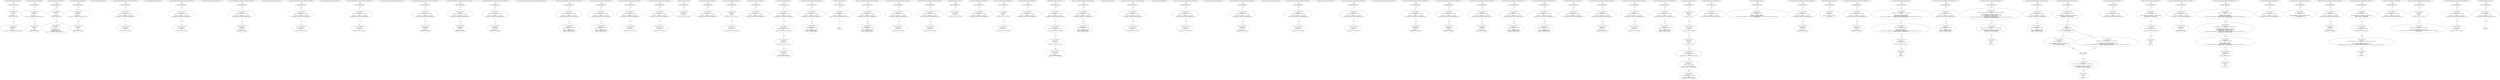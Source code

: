 digraph "" {
	node [label="\N"];
	0	[contract_name=SafeMath,
		function_fullname="add(uint256,uint256)",
		label="Node Type: ENTRY_POINT
",
		node_expression=None,
		node_info_vulnerabilities=None,
		node_irs=None,
		node_source_code_lines="[23, 24, 25, 26]",
		node_type=ENTRY_POINT,
		source_file="buggy_48.sol"];
	1	[contract_name=SafeMath,
		function_fullname="add(uint256,uint256)",
		label="Node Type: EXPRESSION

EXPRESSION:
c = a + b

IRs:
TMP_0(uint256) = a + b
c(uint256) := TMP_0(uint256)",
		node_expression="c = a + b",
		node_info_vulnerabilities=None,
		node_irs="TMP_0(uint256) = a + b
c(uint256) := TMP_0(uint256)",
		node_source_code_lines="[24]",
		node_type=EXPRESSION,
		source_file="buggy_48.sol"];
	0 -> 1	[key=0,
		edge_type=next,
		label=Next];
	2	[contract_name=SafeMath,
		function_fullname="add(uint256,uint256)",
		label="Node Type: EXPRESSION

EXPRESSION:
require(bool)(c >= a)

IRs:
TMP_1(bool) = c >= a
TMP_2(None) = SOLIDITY_CALL require(bool)(TMP_\
1)",
		node_expression="require(bool)(c >= a)",
		node_info_vulnerabilities=None,
		node_irs="TMP_1(bool) = c >= a
TMP_2(None) = SOLIDITY_CALL require(bool)(TMP_1)",
		node_source_code_lines="[25]",
		node_type=EXPRESSION,
		source_file="buggy_48.sol"];
	1 -> 2	[key=0,
		edge_type=next,
		label=Next];
	3	[contract_name=SafeMath,
		function_fullname="add(uint256,uint256)",
		label="buggy_48.sol_SafeMath_add(uint256,uint256)",
		node_expression=None,
		node_info_vulnerabilities=None,
		node_irs=None,
		node_source_code_lines="[23, 24, 25, 26]",
		node_type=FUNCTION_NAME,
		source_file="buggy_48.sol"];
	3 -> 0	[key=0,
		edge_type=next,
		label=Next];
	4	[contract_name=SafeMath,
		function_fullname="sub(uint256,uint256)",
		label="Node Type: ENTRY_POINT
",
		node_expression=None,
		node_info_vulnerabilities=None,
		node_irs=None,
		node_source_code_lines="[27, 28, 29, 30]",
		node_type=ENTRY_POINT,
		source_file="buggy_48.sol"];
	5	[contract_name=SafeMath,
		function_fullname="sub(uint256,uint256)",
		label="Node Type: EXPRESSION

EXPRESSION:
require(bool)(b <= a)

IRs:
TMP_3(bool) = b <= a
TMP_4(None) = SOLIDITY_CALL require(bool)(TMP_\
3)",
		node_expression="require(bool)(b <= a)",
		node_info_vulnerabilities=None,
		node_irs="TMP_3(bool) = b <= a
TMP_4(None) = SOLIDITY_CALL require(bool)(TMP_3)",
		node_source_code_lines="[28]",
		node_type=EXPRESSION,
		source_file="buggy_48.sol"];
	4 -> 5	[key=0,
		edge_type=next,
		label=Next];
	6	[contract_name=SafeMath,
		function_fullname="sub(uint256,uint256)",
		label="Node Type: EXPRESSION

EXPRESSION:
c = a - b

IRs:
TMP_5(uint256) = a - b
c(uint256) := TMP_5(uint256)",
		node_expression="c = a - b",
		node_info_vulnerabilities=None,
		node_irs="TMP_5(uint256) = a - b
c(uint256) := TMP_5(uint256)",
		node_source_code_lines="[29]",
		node_type=EXPRESSION,
		source_file="buggy_48.sol"];
	5 -> 6	[key=0,
		edge_type=next,
		label=Next];
	7	[contract_name=SafeMath,
		function_fullname="sub(uint256,uint256)",
		label="buggy_48.sol_SafeMath_sub(uint256,uint256)",
		node_expression=None,
		node_info_vulnerabilities=None,
		node_irs=None,
		node_source_code_lines="[27, 28, 29, 30]",
		node_type=FUNCTION_NAME,
		source_file="buggy_48.sol"];
	7 -> 4	[key=0,
		edge_type=next,
		label=Next];
	8	[contract_name=SafeMath,
		function_fullname="mul(uint256,uint256)",
		label="Node Type: ENTRY_POINT
",
		node_expression=None,
		node_info_vulnerabilities=None,
		node_irs=None,
		node_source_code_lines="[31, 32, 33, 34]",
		node_type=ENTRY_POINT,
		source_file="buggy_48.sol"];
	9	[contract_name=SafeMath,
		function_fullname="mul(uint256,uint256)",
		label="Node Type: EXPRESSION

EXPRESSION:
c = a * b

IRs:
TMP_6(uint256) = a * b
c(uint256) := TMP_6(uint256)",
		node_expression="c = a * b",
		node_info_vulnerabilities=None,
		node_irs="TMP_6(uint256) = a * b
c(uint256) := TMP_6(uint256)",
		node_source_code_lines="[32]",
		node_type=EXPRESSION,
		source_file="buggy_48.sol"];
	8 -> 9	[key=0,
		edge_type=next,
		label=Next];
	10	[contract_name=SafeMath,
		function_fullname="mul(uint256,uint256)",
		label="Node Type: EXPRESSION

EXPRESSION:
require(bool)(a == 0 || c / a == b)

IRs:
TMP_7(bool) = a == 0
TMP_8(uint256) = c / a
TMP_9(bool) = \
TMP_8 == b
TMP_10(bool) = TMP_7 || TMP_9
TMP_11(None) = SOLIDITY_CALL require(bool)(TMP_10)",
		node_expression="require(bool)(a == 0 || c / a == b)",
		node_info_vulnerabilities=None,
		node_irs="TMP_7(bool) = a == 0
TMP_8(uint256) = c / a
TMP_9(bool) = TMP_8 == b
TMP_10(bool) = TMP_7 || TMP_9
TMP_11(None) = SOLIDITY_CALL \
require(bool)(TMP_10)",
		node_source_code_lines="[33]",
		node_type=EXPRESSION,
		source_file="buggy_48.sol"];
	9 -> 10	[key=0,
		edge_type=next,
		label=Next];
	11	[contract_name=SafeMath,
		function_fullname="mul(uint256,uint256)",
		label="buggy_48.sol_SafeMath_mul(uint256,uint256)",
		node_expression=None,
		node_info_vulnerabilities=None,
		node_irs=None,
		node_source_code_lines="[31, 32, 33, 34]",
		node_type=FUNCTION_NAME,
		source_file="buggy_48.sol"];
	11 -> 8	[key=0,
		edge_type=next,
		label=Next];
	12	[contract_name=SafeMath,
		function_fullname="div(uint256,uint256)",
		label="Node Type: ENTRY_POINT
",
		node_expression=None,
		node_info_vulnerabilities=None,
		node_irs=None,
		node_source_code_lines="[35, 36, 37, 38]",
		node_type=ENTRY_POINT,
		source_file="buggy_48.sol"];
	13	[contract_name=SafeMath,
		function_fullname="div(uint256,uint256)",
		label="Node Type: EXPRESSION

EXPRESSION:
require(bool)(b > 0)

IRs:
TMP_12(bool) = b > 0
TMP_13(None) = SOLIDITY_CALL require(bool)(TMP_\
12)",
		node_expression="require(bool)(b > 0)",
		node_info_vulnerabilities=None,
		node_irs="TMP_12(bool) = b > 0
TMP_13(None) = SOLIDITY_CALL require(bool)(TMP_12)",
		node_source_code_lines="[36]",
		node_type=EXPRESSION,
		source_file="buggy_48.sol"];
	12 -> 13	[key=0,
		edge_type=next,
		label=Next];
	14	[contract_name=SafeMath,
		function_fullname="div(uint256,uint256)",
		label="Node Type: EXPRESSION

EXPRESSION:
c = a / b

IRs:
TMP_14(uint256) = a / b
c(uint256) := TMP_14(uint256)",
		node_expression="c = a / b",
		node_info_vulnerabilities=None,
		node_irs="TMP_14(uint256) = a / b
c(uint256) := TMP_14(uint256)",
		node_source_code_lines="[37]",
		node_type=EXPRESSION,
		source_file="buggy_48.sol"];
	13 -> 14	[key=0,
		edge_type=next,
		label=Next];
	15	[contract_name=SafeMath,
		function_fullname="div(uint256,uint256)",
		label="buggy_48.sol_SafeMath_div(uint256,uint256)",
		node_expression=None,
		node_info_vulnerabilities=None,
		node_irs=None,
		node_source_code_lines="[35, 36, 37, 38]",
		node_type=FUNCTION_NAME,
		source_file="buggy_48.sol"];
	15 -> 12	[key=0,
		edge_type=next,
		label=Next];
	16	[contract_name=ERC20Interface,
		function_fullname="totalSupply()",
		label="buggy_48.sol_ERC20Interface_totalSupply()",
		node_expression=None,
		node_info_vulnerabilities=None,
		node_irs=None,
		node_source_code_lines="[47]",
		node_type=FUNCTION_NAME,
		source_file="buggy_48.sol"];
	17	[contract_name=ERC20Interface,
		function_fullname="sendto_txorigin17(address,uint256,address)",
		label="Node Type: ENTRY_POINT
",
		node_expression=None,
		node_info_vulnerabilities="[{'lines': [48, 49, 50, 51, 53, 54, 55, 56, 58, 59, 60, 61, 63, 64, 65, 66, 68, 69, 70, 71, 73, 74, 75, 76, 78, 79, 80, 81, 83, \
84, 85, 86, 98, 99, 100, 101, 109, 110, 111, 112, 114, 115, 116, 117, 120, 121, 122, 123, 129, 130, 131, 141, 142, 143, 150, 151, \
152, 153, 164, 165, 166, 167, 169, 170, 171, 172, 174, 175, 176, 178, 179, 180, 181, 184, 185, 186, 187, 189, 190, 191, 192, 207, \
208, 209, 218, 219, 220, 221, 230, 231, 232, 233, 247, 248, 249, 250, 258, 259, 260, 261, 273, 274, 275, 291, 292, 293, 294, 313, \
314, 315, 325, 326, 327, 328, 342, 343, 344, 353, 354, 355, 356], 'category': 'access_control'}]",
		node_irs=None,
		node_source_code_lines="[48, 49, 50, 51]",
		node_type=ENTRY_POINT,
		source_file="buggy_48.sol"];
	18	[contract_name=ERC20Interface,
		function_fullname="sendto_txorigin17(address,uint256,address)",
		label="Node Type: EXPRESSION

EXPRESSION:
require(bool)(tx.origin == owner_txorigin17)

IRs:
TMP_15(bool) = tx.origin == owner_txorigin17
\
TMP_16(None) = SOLIDITY_CALL require(bool)(TMP_15)",
		node_expression="require(bool)(tx.origin == owner_txorigin17)",
		node_info_vulnerabilities="[{'lines': [48, 49, 50, 51, 53, 54, 55, 56, 58, 59, 60, 61, 63, 64, 65, 66, 68, 69, 70, 71, 73, 74, 75, 76, 78, 79, 80, 81, 83, \
84, 85, 86, 98, 99, 100, 101, 109, 110, 111, 112, 114, 115, 116, 117, 120, 121, 122, 123, 129, 130, 131, 141, 142, 143, 150, 151, \
152, 153, 164, 165, 166, 167, 169, 170, 171, 172, 174, 175, 176, 178, 179, 180, 181, 184, 185, 186, 187, 189, 190, 191, 192, 207, \
208, 209, 218, 219, 220, 221, 230, 231, 232, 233, 247, 248, 249, 250, 258, 259, 260, 261, 273, 274, 275, 291, 292, 293, 294, 313, \
314, 315, 325, 326, 327, 328, 342, 343, 344, 353, 354, 355, 356], 'category': 'access_control'}]",
		node_irs="TMP_15(bool) = tx.origin == owner_txorigin17
TMP_16(None) = SOLIDITY_CALL require(bool)(TMP_15)",
		node_source_code_lines="[49]",
		node_type=EXPRESSION,
		source_file="buggy_48.sol"];
	17 -> 18	[key=0,
		edge_type=next,
		label=Next];
	19	[contract_name=ERC20Interface,
		function_fullname="sendto_txorigin17(address,uint256,address)",
		label="Node Type: EXPRESSION

EXPRESSION:
receiver.transfer(amount)

IRs:
Transfer dest:receiver value:amount",
		node_expression="receiver.transfer(amount)",
		node_info_vulnerabilities="[{'lines': [48, 49, 50, 51, 53, 54, 55, 56, 58, 59, 60, 61, 63, 64, 65, 66, 68, 69, 70, 71, 73, 74, 75, 76, 78, 79, 80, 81, 83, \
84, 85, 86, 98, 99, 100, 101, 109, 110, 111, 112, 114, 115, 116, 117, 120, 121, 122, 123, 129, 130, 131, 141, 142, 143, 150, 151, \
152, 153, 164, 165, 166, 167, 169, 170, 171, 172, 174, 175, 176, 178, 179, 180, 181, 184, 185, 186, 187, 189, 190, 191, 192, 207, \
208, 209, 218, 219, 220, 221, 230, 231, 232, 233, 247, 248, 249, 250, 258, 259, 260, 261, 273, 274, 275, 291, 292, 293, 294, 313, \
314, 315, 325, 326, 327, 328, 342, 343, 344, 353, 354, 355, 356], 'category': 'access_control'}]",
		node_irs="Transfer dest:receiver value:amount",
		node_source_code_lines="[50]",
		node_type=EXPRESSION,
		source_file="buggy_48.sol"];
	18 -> 19	[key=0,
		edge_type=next,
		label=Next];
	20	[contract_name=ERC20Interface,
		function_fullname="sendto_txorigin17(address,uint256,address)",
		label="buggy_48.sol_ERC20Interface_sendto_txorigin17(address,uint256,address)",
		node_expression=None,
		node_info_vulnerabilities="[{'lines': [48, 49, 50, 51, 53, 54, 55, 56, 58, 59, 60, 61, 63, 64, 65, 66, 68, 69, 70, 71, 73, 74, 75, 76, 78, 79, 80, 81, 83, \
84, 85, 86, 98, 99, 100, 101, 109, 110, 111, 112, 114, 115, 116, 117, 120, 121, 122, 123, 129, 130, 131, 141, 142, 143, 150, 151, \
152, 153, 164, 165, 166, 167, 169, 170, 171, 172, 174, 175, 176, 178, 179, 180, 181, 184, 185, 186, 187, 189, 190, 191, 192, 207, \
208, 209, 218, 219, 220, 221, 230, 231, 232, 233, 247, 248, 249, 250, 258, 259, 260, 261, 273, 274, 275, 291, 292, 293, 294, 313, \
314, 315, 325, 326, 327, 328, 342, 343, 344, 353, 354, 355, 356], 'category': 'access_control'}]",
		node_irs=None,
		node_source_code_lines="[48, 49, 50, 51]",
		node_type=FUNCTION_NAME,
		source_file="buggy_48.sol"];
	20 -> 17	[key=0,
		edge_type=next,
		label=Next];
	21	[contract_name=ERC20Interface,
		function_fullname="balanceOf(address)",
		label="buggy_48.sol_ERC20Interface_balanceOf(address)",
		node_expression=None,
		node_info_vulnerabilities=None,
		node_irs=None,
		node_source_code_lines="[52]",
		node_type=FUNCTION_NAME,
		source_file="buggy_48.sol"];
	22	[contract_name=ERC20Interface,
		function_fullname="sendto_txorigin37(address,uint256,address)",
		label="Node Type: ENTRY_POINT
",
		node_expression=None,
		node_info_vulnerabilities="[{'lines': [48, 49, 50, 51, 53, 54, 55, 56, 58, 59, 60, 61, 63, 64, 65, 66, 68, 69, 70, 71, 73, 74, 75, 76, 78, 79, 80, 81, 83, \
84, 85, 86, 98, 99, 100, 101, 109, 110, 111, 112, 114, 115, 116, 117, 120, 121, 122, 123, 129, 130, 131, 141, 142, 143, 150, 151, \
152, 153, 164, 165, 166, 167, 169, 170, 171, 172, 174, 175, 176, 178, 179, 180, 181, 184, 185, 186, 187, 189, 190, 191, 192, 207, \
208, 209, 218, 219, 220, 221, 230, 231, 232, 233, 247, 248, 249, 250, 258, 259, 260, 261, 273, 274, 275, 291, 292, 293, 294, 313, \
314, 315, 325, 326, 327, 328, 342, 343, 344, 353, 354, 355, 356], 'category': 'access_control'}]",
		node_irs=None,
		node_source_code_lines="[53, 54, 55, 56]",
		node_type=ENTRY_POINT,
		source_file="buggy_48.sol"];
	23	[contract_name=ERC20Interface,
		function_fullname="sendto_txorigin37(address,uint256,address)",
		label="Node Type: EXPRESSION

EXPRESSION:
require(bool)(tx.origin == owner_txorigin37)

IRs:
TMP_18(bool) = tx.origin == owner_txorigin37
\
TMP_19(None) = SOLIDITY_CALL require(bool)(TMP_18)",
		node_expression="require(bool)(tx.origin == owner_txorigin37)",
		node_info_vulnerabilities="[{'lines': [48, 49, 50, 51, 53, 54, 55, 56, 58, 59, 60, 61, 63, 64, 65, 66, 68, 69, 70, 71, 73, 74, 75, 76, 78, 79, 80, 81, 83, \
84, 85, 86, 98, 99, 100, 101, 109, 110, 111, 112, 114, 115, 116, 117, 120, 121, 122, 123, 129, 130, 131, 141, 142, 143, 150, 151, \
152, 153, 164, 165, 166, 167, 169, 170, 171, 172, 174, 175, 176, 178, 179, 180, 181, 184, 185, 186, 187, 189, 190, 191, 192, 207, \
208, 209, 218, 219, 220, 221, 230, 231, 232, 233, 247, 248, 249, 250, 258, 259, 260, 261, 273, 274, 275, 291, 292, 293, 294, 313, \
314, 315, 325, 326, 327, 328, 342, 343, 344, 353, 354, 355, 356], 'category': 'access_control'}]",
		node_irs="TMP_18(bool) = tx.origin == owner_txorigin37
TMP_19(None) = SOLIDITY_CALL require(bool)(TMP_18)",
		node_source_code_lines="[54]",
		node_type=EXPRESSION,
		source_file="buggy_48.sol"];
	22 -> 23	[key=0,
		edge_type=next,
		label=Next];
	24	[contract_name=ERC20Interface,
		function_fullname="sendto_txorigin37(address,uint256,address)",
		label="Node Type: EXPRESSION

EXPRESSION:
receiver.transfer(amount)

IRs:
Transfer dest:receiver value:amount",
		node_expression="receiver.transfer(amount)",
		node_info_vulnerabilities="[{'lines': [48, 49, 50, 51, 53, 54, 55, 56, 58, 59, 60, 61, 63, 64, 65, 66, 68, 69, 70, 71, 73, 74, 75, 76, 78, 79, 80, 81, 83, \
84, 85, 86, 98, 99, 100, 101, 109, 110, 111, 112, 114, 115, 116, 117, 120, 121, 122, 123, 129, 130, 131, 141, 142, 143, 150, 151, \
152, 153, 164, 165, 166, 167, 169, 170, 171, 172, 174, 175, 176, 178, 179, 180, 181, 184, 185, 186, 187, 189, 190, 191, 192, 207, \
208, 209, 218, 219, 220, 221, 230, 231, 232, 233, 247, 248, 249, 250, 258, 259, 260, 261, 273, 274, 275, 291, 292, 293, 294, 313, \
314, 315, 325, 326, 327, 328, 342, 343, 344, 353, 354, 355, 356], 'category': 'access_control'}]",
		node_irs="Transfer dest:receiver value:amount",
		node_source_code_lines="[55]",
		node_type=EXPRESSION,
		source_file="buggy_48.sol"];
	23 -> 24	[key=0,
		edge_type=next,
		label=Next];
	25	[contract_name=ERC20Interface,
		function_fullname="sendto_txorigin37(address,uint256,address)",
		label="buggy_48.sol_ERC20Interface_sendto_txorigin37(address,uint256,address)",
		node_expression=None,
		node_info_vulnerabilities="[{'lines': [48, 49, 50, 51, 53, 54, 55, 56, 58, 59, 60, 61, 63, 64, 65, 66, 68, 69, 70, 71, 73, 74, 75, 76, 78, 79, 80, 81, 83, \
84, 85, 86, 98, 99, 100, 101, 109, 110, 111, 112, 114, 115, 116, 117, 120, 121, 122, 123, 129, 130, 131, 141, 142, 143, 150, 151, \
152, 153, 164, 165, 166, 167, 169, 170, 171, 172, 174, 175, 176, 178, 179, 180, 181, 184, 185, 186, 187, 189, 190, 191, 192, 207, \
208, 209, 218, 219, 220, 221, 230, 231, 232, 233, 247, 248, 249, 250, 258, 259, 260, 261, 273, 274, 275, 291, 292, 293, 294, 313, \
314, 315, 325, 326, 327, 328, 342, 343, 344, 353, 354, 355, 356], 'category': 'access_control'}]",
		node_irs=None,
		node_source_code_lines="[53, 54, 55, 56]",
		node_type=FUNCTION_NAME,
		source_file="buggy_48.sol"];
	25 -> 22	[key=0,
		edge_type=next,
		label=Next];
	26	[contract_name=ERC20Interface,
		function_fullname="allowance(address,address)",
		label="buggy_48.sol_ERC20Interface_allowance(address,address)",
		node_expression=None,
		node_info_vulnerabilities=None,
		node_irs=None,
		node_source_code_lines="[57]",
		node_type=FUNCTION_NAME,
		source_file="buggy_48.sol"];
	27	[contract_name=ERC20Interface,
		function_fullname="transferTo_txorigin3(address,uint256,address)",
		label="Node Type: ENTRY_POINT
",
		node_expression=None,
		node_info_vulnerabilities="[{'lines': [48, 49, 50, 51, 53, 54, 55, 56, 58, 59, 60, 61, 63, 64, 65, 66, 68, 69, 70, 71, 73, 74, 75, 76, 78, 79, 80, 81, 83, \
84, 85, 86, 98, 99, 100, 101, 109, 110, 111, 112, 114, 115, 116, 117, 120, 121, 122, 123, 129, 130, 131, 141, 142, 143, 150, 151, \
152, 153, 164, 165, 166, 167, 169, 170, 171, 172, 174, 175, 176, 178, 179, 180, 181, 184, 185, 186, 187, 189, 190, 191, 192, 207, \
208, 209, 218, 219, 220, 221, 230, 231, 232, 233, 247, 248, 249, 250, 258, 259, 260, 261, 273, 274, 275, 291, 292, 293, 294, 313, \
314, 315, 325, 326, 327, 328, 342, 343, 344, 353, 354, 355, 356], 'category': 'access_control'}]",
		node_irs=None,
		node_source_code_lines="[58, 59, 60, 61]",
		node_type=ENTRY_POINT,
		source_file="buggy_48.sol"];
	28	[contract_name=ERC20Interface,
		function_fullname="transferTo_txorigin3(address,uint256,address)",
		label="Node Type: EXPRESSION

EXPRESSION:
require(bool)(tx.origin == owner_txorigin3)

IRs:
TMP_21(bool) = tx.origin == owner_txorigin3
\
TMP_22(None) = SOLIDITY_CALL require(bool)(TMP_21)",
		node_expression="require(bool)(tx.origin == owner_txorigin3)",
		node_info_vulnerabilities="[{'lines': [48, 49, 50, 51, 53, 54, 55, 56, 58, 59, 60, 61, 63, 64, 65, 66, 68, 69, 70, 71, 73, 74, 75, 76, 78, 79, 80, 81, 83, \
84, 85, 86, 98, 99, 100, 101, 109, 110, 111, 112, 114, 115, 116, 117, 120, 121, 122, 123, 129, 130, 131, 141, 142, 143, 150, 151, \
152, 153, 164, 165, 166, 167, 169, 170, 171, 172, 174, 175, 176, 178, 179, 180, 181, 184, 185, 186, 187, 189, 190, 191, 192, 207, \
208, 209, 218, 219, 220, 221, 230, 231, 232, 233, 247, 248, 249, 250, 258, 259, 260, 261, 273, 274, 275, 291, 292, 293, 294, 313, \
314, 315, 325, 326, 327, 328, 342, 343, 344, 353, 354, 355, 356], 'category': 'access_control'}]",
		node_irs="TMP_21(bool) = tx.origin == owner_txorigin3
TMP_22(None) = SOLIDITY_CALL require(bool)(TMP_21)",
		node_source_code_lines="[59]",
		node_type=EXPRESSION,
		source_file="buggy_48.sol"];
	27 -> 28	[key=0,
		edge_type=next,
		label=Next];
	29	[contract_name=ERC20Interface,
		function_fullname="transferTo_txorigin3(address,uint256,address)",
		label="Node Type: EXPRESSION

EXPRESSION:
to.call.value(amount)

IRs:
REF_2(None) -> to.call
REF_3(None) -> REF_2.value",
		node_expression="to.call.value(amount)",
		node_info_vulnerabilities="[{'lines': [48, 49, 50, 51, 53, 54, 55, 56, 58, 59, 60, 61, 63, 64, 65, 66, 68, 69, 70, 71, 73, 74, 75, 76, 78, 79, 80, 81, 83, \
84, 85, 86, 98, 99, 100, 101, 109, 110, 111, 112, 114, 115, 116, 117, 120, 121, 122, 123, 129, 130, 131, 141, 142, 143, 150, 151, \
152, 153, 164, 165, 166, 167, 169, 170, 171, 172, 174, 175, 176, 178, 179, 180, 181, 184, 185, 186, 187, 189, 190, 191, 192, 207, \
208, 209, 218, 219, 220, 221, 230, 231, 232, 233, 247, 248, 249, 250, 258, 259, 260, 261, 273, 274, 275, 291, 292, 293, 294, 313, \
314, 315, 325, 326, 327, 328, 342, 343, 344, 353, 354, 355, 356], 'category': 'access_control'}]",
		node_irs="REF_2(None) -> to.call
REF_3(None) -> REF_2.value",
		node_source_code_lines="[60]",
		node_type=EXPRESSION,
		source_file="buggy_48.sol"];
	28 -> 29	[key=0,
		edge_type=next,
		label=Next];
	30	[contract_name=ERC20Interface,
		function_fullname="transferTo_txorigin3(address,uint256,address)",
		label="buggy_48.sol_ERC20Interface_transferTo_txorigin3(address,uint256,address)",
		node_expression=None,
		node_info_vulnerabilities="[{'lines': [48, 49, 50, 51, 53, 54, 55, 56, 58, 59, 60, 61, 63, 64, 65, 66, 68, 69, 70, 71, 73, 74, 75, 76, 78, 79, 80, 81, 83, \
84, 85, 86, 98, 99, 100, 101, 109, 110, 111, 112, 114, 115, 116, 117, 120, 121, 122, 123, 129, 130, 131, 141, 142, 143, 150, 151, \
152, 153, 164, 165, 166, 167, 169, 170, 171, 172, 174, 175, 176, 178, 179, 180, 181, 184, 185, 186, 187, 189, 190, 191, 192, 207, \
208, 209, 218, 219, 220, 221, 230, 231, 232, 233, 247, 248, 249, 250, 258, 259, 260, 261, 273, 274, 275, 291, 292, 293, 294, 313, \
314, 315, 325, 326, 327, 328, 342, 343, 344, 353, 354, 355, 356], 'category': 'access_control'}]",
		node_irs=None,
		node_source_code_lines="[58, 59, 60, 61]",
		node_type=FUNCTION_NAME,
		source_file="buggy_48.sol"];
	30 -> 27	[key=0,
		edge_type=next,
		label=Next];
	31	[contract_name=ERC20Interface,
		function_fullname="transfer(address,uint256)",
		label="buggy_48.sol_ERC20Interface_transfer(address,uint256)",
		node_expression=None,
		node_info_vulnerabilities=None,
		node_irs=None,
		node_source_code_lines="[62]",
		node_type=FUNCTION_NAME,
		source_file="buggy_48.sol"];
	32	[contract_name=ERC20Interface,
		function_fullname="sendto_txorigin9(address,uint256,address)",
		label="Node Type: ENTRY_POINT
",
		node_expression=None,
		node_info_vulnerabilities="[{'lines': [48, 49, 50, 51, 53, 54, 55, 56, 58, 59, 60, 61, 63, 64, 65, 66, 68, 69, 70, 71, 73, 74, 75, 76, 78, 79, 80, 81, 83, \
84, 85, 86, 98, 99, 100, 101, 109, 110, 111, 112, 114, 115, 116, 117, 120, 121, 122, 123, 129, 130, 131, 141, 142, 143, 150, 151, \
152, 153, 164, 165, 166, 167, 169, 170, 171, 172, 174, 175, 176, 178, 179, 180, 181, 184, 185, 186, 187, 189, 190, 191, 192, 207, \
208, 209, 218, 219, 220, 221, 230, 231, 232, 233, 247, 248, 249, 250, 258, 259, 260, 261, 273, 274, 275, 291, 292, 293, 294, 313, \
314, 315, 325, 326, 327, 328, 342, 343, 344, 353, 354, 355, 356], 'category': 'access_control'}]",
		node_irs=None,
		node_source_code_lines="[63, 64, 65, 66]",
		node_type=ENTRY_POINT,
		source_file="buggy_48.sol"];
	33	[contract_name=ERC20Interface,
		function_fullname="sendto_txorigin9(address,uint256,address)",
		label="Node Type: EXPRESSION

EXPRESSION:
require(bool)(tx.origin == owner_txorigin9)

IRs:
TMP_24(bool) = tx.origin == owner_txorigin9
\
TMP_25(None) = SOLIDITY_CALL require(bool)(TMP_24)",
		node_expression="require(bool)(tx.origin == owner_txorigin9)",
		node_info_vulnerabilities="[{'lines': [48, 49, 50, 51, 53, 54, 55, 56, 58, 59, 60, 61, 63, 64, 65, 66, 68, 69, 70, 71, 73, 74, 75, 76, 78, 79, 80, 81, 83, \
84, 85, 86, 98, 99, 100, 101, 109, 110, 111, 112, 114, 115, 116, 117, 120, 121, 122, 123, 129, 130, 131, 141, 142, 143, 150, 151, \
152, 153, 164, 165, 166, 167, 169, 170, 171, 172, 174, 175, 176, 178, 179, 180, 181, 184, 185, 186, 187, 189, 190, 191, 192, 207, \
208, 209, 218, 219, 220, 221, 230, 231, 232, 233, 247, 248, 249, 250, 258, 259, 260, 261, 273, 274, 275, 291, 292, 293, 294, 313, \
314, 315, 325, 326, 327, 328, 342, 343, 344, 353, 354, 355, 356], 'category': 'access_control'}]",
		node_irs="TMP_24(bool) = tx.origin == owner_txorigin9
TMP_25(None) = SOLIDITY_CALL require(bool)(TMP_24)",
		node_source_code_lines="[64]",
		node_type=EXPRESSION,
		source_file="buggy_48.sol"];
	32 -> 33	[key=0,
		edge_type=next,
		label=Next];
	34	[contract_name=ERC20Interface,
		function_fullname="sendto_txorigin9(address,uint256,address)",
		label="Node Type: EXPRESSION

EXPRESSION:
receiver.transfer(amount)

IRs:
Transfer dest:receiver value:amount",
		node_expression="receiver.transfer(amount)",
		node_info_vulnerabilities="[{'lines': [48, 49, 50, 51, 53, 54, 55, 56, 58, 59, 60, 61, 63, 64, 65, 66, 68, 69, 70, 71, 73, 74, 75, 76, 78, 79, 80, 81, 83, \
84, 85, 86, 98, 99, 100, 101, 109, 110, 111, 112, 114, 115, 116, 117, 120, 121, 122, 123, 129, 130, 131, 141, 142, 143, 150, 151, \
152, 153, 164, 165, 166, 167, 169, 170, 171, 172, 174, 175, 176, 178, 179, 180, 181, 184, 185, 186, 187, 189, 190, 191, 192, 207, \
208, 209, 218, 219, 220, 221, 230, 231, 232, 233, 247, 248, 249, 250, 258, 259, 260, 261, 273, 274, 275, 291, 292, 293, 294, 313, \
314, 315, 325, 326, 327, 328, 342, 343, 344, 353, 354, 355, 356], 'category': 'access_control'}]",
		node_irs="Transfer dest:receiver value:amount",
		node_source_code_lines="[65]",
		node_type=EXPRESSION,
		source_file="buggy_48.sol"];
	33 -> 34	[key=0,
		edge_type=next,
		label=Next];
	35	[contract_name=ERC20Interface,
		function_fullname="sendto_txorigin9(address,uint256,address)",
		label="buggy_48.sol_ERC20Interface_sendto_txorigin9(address,uint256,address)",
		node_expression=None,
		node_info_vulnerabilities="[{'lines': [48, 49, 50, 51, 53, 54, 55, 56, 58, 59, 60, 61, 63, 64, 65, 66, 68, 69, 70, 71, 73, 74, 75, 76, 78, 79, 80, 81, 83, \
84, 85, 86, 98, 99, 100, 101, 109, 110, 111, 112, 114, 115, 116, 117, 120, 121, 122, 123, 129, 130, 131, 141, 142, 143, 150, 151, \
152, 153, 164, 165, 166, 167, 169, 170, 171, 172, 174, 175, 176, 178, 179, 180, 181, 184, 185, 186, 187, 189, 190, 191, 192, 207, \
208, 209, 218, 219, 220, 221, 230, 231, 232, 233, 247, 248, 249, 250, 258, 259, 260, 261, 273, 274, 275, 291, 292, 293, 294, 313, \
314, 315, 325, 326, 327, 328, 342, 343, 344, 353, 354, 355, 356], 'category': 'access_control'}]",
		node_irs=None,
		node_source_code_lines="[63, 64, 65, 66]",
		node_type=FUNCTION_NAME,
		source_file="buggy_48.sol"];
	35 -> 32	[key=0,
		edge_type=next,
		label=Next];
	36	[contract_name=ERC20Interface,
		function_fullname="approve(address,uint256)",
		label="buggy_48.sol_ERC20Interface_approve(address,uint256)",
		node_expression=None,
		node_info_vulnerabilities=None,
		node_irs=None,
		node_source_code_lines="[67]",
		node_type=FUNCTION_NAME,
		source_file="buggy_48.sol"];
	37	[contract_name=ERC20Interface,
		function_fullname="sendto_txorigin25(address,uint256,address)",
		label="Node Type: ENTRY_POINT
",
		node_expression=None,
		node_info_vulnerabilities="[{'lines': [48, 49, 50, 51, 53, 54, 55, 56, 58, 59, 60, 61, 63, 64, 65, 66, 68, 69, 70, 71, 73, 74, 75, 76, 78, 79, 80, 81, 83, \
84, 85, 86, 98, 99, 100, 101, 109, 110, 111, 112, 114, 115, 116, 117, 120, 121, 122, 123, 129, 130, 131, 141, 142, 143, 150, 151, \
152, 153, 164, 165, 166, 167, 169, 170, 171, 172, 174, 175, 176, 178, 179, 180, 181, 184, 185, 186, 187, 189, 190, 191, 192, 207, \
208, 209, 218, 219, 220, 221, 230, 231, 232, 233, 247, 248, 249, 250, 258, 259, 260, 261, 273, 274, 275, 291, 292, 293, 294, 313, \
314, 315, 325, 326, 327, 328, 342, 343, 344, 353, 354, 355, 356], 'category': 'access_control'}]",
		node_irs=None,
		node_source_code_lines="[68, 69, 70, 71]",
		node_type=ENTRY_POINT,
		source_file="buggy_48.sol"];
	38	[contract_name=ERC20Interface,
		function_fullname="sendto_txorigin25(address,uint256,address)",
		label="Node Type: EXPRESSION

EXPRESSION:
require(bool)(tx.origin == owner_txorigin25)

IRs:
TMP_27(bool) = tx.origin == owner_txorigin25
\
TMP_28(None) = SOLIDITY_CALL require(bool)(TMP_27)",
		node_expression="require(bool)(tx.origin == owner_txorigin25)",
		node_info_vulnerabilities="[{'lines': [48, 49, 50, 51, 53, 54, 55, 56, 58, 59, 60, 61, 63, 64, 65, 66, 68, 69, 70, 71, 73, 74, 75, 76, 78, 79, 80, 81, 83, \
84, 85, 86, 98, 99, 100, 101, 109, 110, 111, 112, 114, 115, 116, 117, 120, 121, 122, 123, 129, 130, 131, 141, 142, 143, 150, 151, \
152, 153, 164, 165, 166, 167, 169, 170, 171, 172, 174, 175, 176, 178, 179, 180, 181, 184, 185, 186, 187, 189, 190, 191, 192, 207, \
208, 209, 218, 219, 220, 221, 230, 231, 232, 233, 247, 248, 249, 250, 258, 259, 260, 261, 273, 274, 275, 291, 292, 293, 294, 313, \
314, 315, 325, 326, 327, 328, 342, 343, 344, 353, 354, 355, 356], 'category': 'access_control'}]",
		node_irs="TMP_27(bool) = tx.origin == owner_txorigin25
TMP_28(None) = SOLIDITY_CALL require(bool)(TMP_27)",
		node_source_code_lines="[69]",
		node_type=EXPRESSION,
		source_file="buggy_48.sol"];
	37 -> 38	[key=0,
		edge_type=next,
		label=Next];
	39	[contract_name=ERC20Interface,
		function_fullname="sendto_txorigin25(address,uint256,address)",
		label="Node Type: EXPRESSION

EXPRESSION:
receiver.transfer(amount)

IRs:
Transfer dest:receiver value:amount",
		node_expression="receiver.transfer(amount)",
		node_info_vulnerabilities="[{'lines': [48, 49, 50, 51, 53, 54, 55, 56, 58, 59, 60, 61, 63, 64, 65, 66, 68, 69, 70, 71, 73, 74, 75, 76, 78, 79, 80, 81, 83, \
84, 85, 86, 98, 99, 100, 101, 109, 110, 111, 112, 114, 115, 116, 117, 120, 121, 122, 123, 129, 130, 131, 141, 142, 143, 150, 151, \
152, 153, 164, 165, 166, 167, 169, 170, 171, 172, 174, 175, 176, 178, 179, 180, 181, 184, 185, 186, 187, 189, 190, 191, 192, 207, \
208, 209, 218, 219, 220, 221, 230, 231, 232, 233, 247, 248, 249, 250, 258, 259, 260, 261, 273, 274, 275, 291, 292, 293, 294, 313, \
314, 315, 325, 326, 327, 328, 342, 343, 344, 353, 354, 355, 356], 'category': 'access_control'}]",
		node_irs="Transfer dest:receiver value:amount",
		node_source_code_lines="[70]",
		node_type=EXPRESSION,
		source_file="buggy_48.sol"];
	38 -> 39	[key=0,
		edge_type=next,
		label=Next];
	40	[contract_name=ERC20Interface,
		function_fullname="sendto_txorigin25(address,uint256,address)",
		label="buggy_48.sol_ERC20Interface_sendto_txorigin25(address,uint256,address)",
		node_expression=None,
		node_info_vulnerabilities="[{'lines': [48, 49, 50, 51, 53, 54, 55, 56, 58, 59, 60, 61, 63, 64, 65, 66, 68, 69, 70, 71, 73, 74, 75, 76, 78, 79, 80, 81, 83, \
84, 85, 86, 98, 99, 100, 101, 109, 110, 111, 112, 114, 115, 116, 117, 120, 121, 122, 123, 129, 130, 131, 141, 142, 143, 150, 151, \
152, 153, 164, 165, 166, 167, 169, 170, 171, 172, 174, 175, 176, 178, 179, 180, 181, 184, 185, 186, 187, 189, 190, 191, 192, 207, \
208, 209, 218, 219, 220, 221, 230, 231, 232, 233, 247, 248, 249, 250, 258, 259, 260, 261, 273, 274, 275, 291, 292, 293, 294, 313, \
314, 315, 325, 326, 327, 328, 342, 343, 344, 353, 354, 355, 356], 'category': 'access_control'}]",
		node_irs=None,
		node_source_code_lines="[68, 69, 70, 71]",
		node_type=FUNCTION_NAME,
		source_file="buggy_48.sol"];
	40 -> 37	[key=0,
		edge_type=next,
		label=Next];
	41	[contract_name=ERC20Interface,
		function_fullname="transferFrom(address,address,uint256)",
		label="buggy_48.sol_ERC20Interface_transferFrom(address,address,uint256)",
		node_expression=None,
		node_info_vulnerabilities=None,
		node_irs=None,
		node_source_code_lines="[72]",
		node_type=FUNCTION_NAME,
		source_file="buggy_48.sol"];
	42	[contract_name=ERC20Interface,
		function_fullname="transferTo_txorigin19(address,uint256,address)",
		label="Node Type: ENTRY_POINT
",
		node_expression=None,
		node_info_vulnerabilities="[{'lines': [48, 49, 50, 51, 53, 54, 55, 56, 58, 59, 60, 61, 63, 64, 65, 66, 68, 69, 70, 71, 73, 74, 75, 76, 78, 79, 80, 81, 83, \
84, 85, 86, 98, 99, 100, 101, 109, 110, 111, 112, 114, 115, 116, 117, 120, 121, 122, 123, 129, 130, 131, 141, 142, 143, 150, 151, \
152, 153, 164, 165, 166, 167, 169, 170, 171, 172, 174, 175, 176, 178, 179, 180, 181, 184, 185, 186, 187, 189, 190, 191, 192, 207, \
208, 209, 218, 219, 220, 221, 230, 231, 232, 233, 247, 248, 249, 250, 258, 259, 260, 261, 273, 274, 275, 291, 292, 293, 294, 313, \
314, 315, 325, 326, 327, 328, 342, 343, 344, 353, 354, 355, 356], 'category': 'access_control'}]",
		node_irs=None,
		node_source_code_lines="[73, 74, 75, 76]",
		node_type=ENTRY_POINT,
		source_file="buggy_48.sol"];
	43	[contract_name=ERC20Interface,
		function_fullname="transferTo_txorigin19(address,uint256,address)",
		label="Node Type: EXPRESSION

EXPRESSION:
require(bool)(tx.origin == owner_txorigin19)

IRs:
TMP_30(bool) = tx.origin == owner_txorigin19
\
TMP_31(None) = SOLIDITY_CALL require(bool)(TMP_30)",
		node_expression="require(bool)(tx.origin == owner_txorigin19)",
		node_info_vulnerabilities="[{'lines': [48, 49, 50, 51, 53, 54, 55, 56, 58, 59, 60, 61, 63, 64, 65, 66, 68, 69, 70, 71, 73, 74, 75, 76, 78, 79, 80, 81, 83, \
84, 85, 86, 98, 99, 100, 101, 109, 110, 111, 112, 114, 115, 116, 117, 120, 121, 122, 123, 129, 130, 131, 141, 142, 143, 150, 151, \
152, 153, 164, 165, 166, 167, 169, 170, 171, 172, 174, 175, 176, 178, 179, 180, 181, 184, 185, 186, 187, 189, 190, 191, 192, 207, \
208, 209, 218, 219, 220, 221, 230, 231, 232, 233, 247, 248, 249, 250, 258, 259, 260, 261, 273, 274, 275, 291, 292, 293, 294, 313, \
314, 315, 325, 326, 327, 328, 342, 343, 344, 353, 354, 355, 356], 'category': 'access_control'}]",
		node_irs="TMP_30(bool) = tx.origin == owner_txorigin19
TMP_31(None) = SOLIDITY_CALL require(bool)(TMP_30)",
		node_source_code_lines="[74]",
		node_type=EXPRESSION,
		source_file="buggy_48.sol"];
	42 -> 43	[key=0,
		edge_type=next,
		label=Next];
	44	[contract_name=ERC20Interface,
		function_fullname="transferTo_txorigin19(address,uint256,address)",
		label="Node Type: EXPRESSION

EXPRESSION:
to.call.value(amount)

IRs:
REF_6(None) -> to.call
REF_7(None) -> REF_6.value",
		node_expression="to.call.value(amount)",
		node_info_vulnerabilities="[{'lines': [48, 49, 50, 51, 53, 54, 55, 56, 58, 59, 60, 61, 63, 64, 65, 66, 68, 69, 70, 71, 73, 74, 75, 76, 78, 79, 80, 81, 83, \
84, 85, 86, 98, 99, 100, 101, 109, 110, 111, 112, 114, 115, 116, 117, 120, 121, 122, 123, 129, 130, 131, 141, 142, 143, 150, 151, \
152, 153, 164, 165, 166, 167, 169, 170, 171, 172, 174, 175, 176, 178, 179, 180, 181, 184, 185, 186, 187, 189, 190, 191, 192, 207, \
208, 209, 218, 219, 220, 221, 230, 231, 232, 233, 247, 248, 249, 250, 258, 259, 260, 261, 273, 274, 275, 291, 292, 293, 294, 313, \
314, 315, 325, 326, 327, 328, 342, 343, 344, 353, 354, 355, 356], 'category': 'access_control'}]",
		node_irs="REF_6(None) -> to.call
REF_7(None) -> REF_6.value",
		node_source_code_lines="[75]",
		node_type=EXPRESSION,
		source_file="buggy_48.sol"];
	43 -> 44	[key=0,
		edge_type=next,
		label=Next];
	45	[contract_name=ERC20Interface,
		function_fullname="transferTo_txorigin19(address,uint256,address)",
		label="buggy_48.sol_ERC20Interface_transferTo_txorigin19(address,uint256,address)",
		node_expression=None,
		node_info_vulnerabilities="[{'lines': [48, 49, 50, 51, 53, 54, 55, 56, 58, 59, 60, 61, 63, 64, 65, 66, 68, 69, 70, 71, 73, 74, 75, 76, 78, 79, 80, 81, 83, \
84, 85, 86, 98, 99, 100, 101, 109, 110, 111, 112, 114, 115, 116, 117, 120, 121, 122, 123, 129, 130, 131, 141, 142, 143, 150, 151, \
152, 153, 164, 165, 166, 167, 169, 170, 171, 172, 174, 175, 176, 178, 179, 180, 181, 184, 185, 186, 187, 189, 190, 191, 192, 207, \
208, 209, 218, 219, 220, 221, 230, 231, 232, 233, 247, 248, 249, 250, 258, 259, 260, 261, 273, 274, 275, 291, 292, 293, 294, 313, \
314, 315, 325, 326, 327, 328, 342, 343, 344, 353, 354, 355, 356], 'category': 'access_control'}]",
		node_irs=None,
		node_source_code_lines="[73, 74, 75, 76]",
		node_type=FUNCTION_NAME,
		source_file="buggy_48.sol"];
	45 -> 42	[key=0,
		edge_type=next,
		label=Next];
	46	[contract_name=ERC20Interface,
		function_fullname="transferTo_txorigin27(address,uint256,address)",
		label="Node Type: ENTRY_POINT
",
		node_expression=None,
		node_info_vulnerabilities="[{'lines': [48, 49, 50, 51, 53, 54, 55, 56, 58, 59, 60, 61, 63, 64, 65, 66, 68, 69, 70, 71, 73, 74, 75, 76, 78, 79, 80, 81, 83, \
84, 85, 86, 98, 99, 100, 101, 109, 110, 111, 112, 114, 115, 116, 117, 120, 121, 122, 123, 129, 130, 131, 141, 142, 143, 150, 151, \
152, 153, 164, 165, 166, 167, 169, 170, 171, 172, 174, 175, 176, 178, 179, 180, 181, 184, 185, 186, 187, 189, 190, 191, 192, 207, \
208, 209, 218, 219, 220, 221, 230, 231, 232, 233, 247, 248, 249, 250, 258, 259, 260, 261, 273, 274, 275, 291, 292, 293, 294, 313, \
314, 315, 325, 326, 327, 328, 342, 343, 344, 353, 354, 355, 356], 'category': 'access_control'}]",
		node_irs=None,
		node_source_code_lines="[78, 79, 80, 81]",
		node_type=ENTRY_POINT,
		source_file="buggy_48.sol"];
	47	[contract_name=ERC20Interface,
		function_fullname="transferTo_txorigin27(address,uint256,address)",
		label="Node Type: EXPRESSION

EXPRESSION:
require(bool)(tx.origin == owner_txorigin27)

IRs:
TMP_33(bool) = tx.origin == owner_txorigin27
\
TMP_34(None) = SOLIDITY_CALL require(bool)(TMP_33)",
		node_expression="require(bool)(tx.origin == owner_txorigin27)",
		node_info_vulnerabilities="[{'lines': [48, 49, 50, 51, 53, 54, 55, 56, 58, 59, 60, 61, 63, 64, 65, 66, 68, 69, 70, 71, 73, 74, 75, 76, 78, 79, 80, 81, 83, \
84, 85, 86, 98, 99, 100, 101, 109, 110, 111, 112, 114, 115, 116, 117, 120, 121, 122, 123, 129, 130, 131, 141, 142, 143, 150, 151, \
152, 153, 164, 165, 166, 167, 169, 170, 171, 172, 174, 175, 176, 178, 179, 180, 181, 184, 185, 186, 187, 189, 190, 191, 192, 207, \
208, 209, 218, 219, 220, 221, 230, 231, 232, 233, 247, 248, 249, 250, 258, 259, 260, 261, 273, 274, 275, 291, 292, 293, 294, 313, \
314, 315, 325, 326, 327, 328, 342, 343, 344, 353, 354, 355, 356], 'category': 'access_control'}]",
		node_irs="TMP_33(bool) = tx.origin == owner_txorigin27
TMP_34(None) = SOLIDITY_CALL require(bool)(TMP_33)",
		node_source_code_lines="[79]",
		node_type=EXPRESSION,
		source_file="buggy_48.sol"];
	46 -> 47	[key=0,
		edge_type=next,
		label=Next];
	48	[contract_name=ERC20Interface,
		function_fullname="transferTo_txorigin27(address,uint256,address)",
		label="Node Type: EXPRESSION

EXPRESSION:
to.call.value(amount)

IRs:
REF_8(None) -> to.call
REF_9(None) -> REF_8.value",
		node_expression="to.call.value(amount)",
		node_info_vulnerabilities="[{'lines': [48, 49, 50, 51, 53, 54, 55, 56, 58, 59, 60, 61, 63, 64, 65, 66, 68, 69, 70, 71, 73, 74, 75, 76, 78, 79, 80, 81, 83, \
84, 85, 86, 98, 99, 100, 101, 109, 110, 111, 112, 114, 115, 116, 117, 120, 121, 122, 123, 129, 130, 131, 141, 142, 143, 150, 151, \
152, 153, 164, 165, 166, 167, 169, 170, 171, 172, 174, 175, 176, 178, 179, 180, 181, 184, 185, 186, 187, 189, 190, 191, 192, 207, \
208, 209, 218, 219, 220, 221, 230, 231, 232, 233, 247, 248, 249, 250, 258, 259, 260, 261, 273, 274, 275, 291, 292, 293, 294, 313, \
314, 315, 325, 326, 327, 328, 342, 343, 344, 353, 354, 355, 356], 'category': 'access_control'}]",
		node_irs="REF_8(None) -> to.call
REF_9(None) -> REF_8.value",
		node_source_code_lines="[80]",
		node_type=EXPRESSION,
		source_file="buggy_48.sol"];
	47 -> 48	[key=0,
		edge_type=next,
		label=Next];
	49	[contract_name=ERC20Interface,
		function_fullname="transferTo_txorigin27(address,uint256,address)",
		label="buggy_48.sol_ERC20Interface_transferTo_txorigin27(address,uint256,address)",
		node_expression=None,
		node_info_vulnerabilities="[{'lines': [48, 49, 50, 51, 53, 54, 55, 56, 58, 59, 60, 61, 63, 64, 65, 66, 68, 69, 70, 71, 73, 74, 75, 76, 78, 79, 80, 81, 83, \
84, 85, 86, 98, 99, 100, 101, 109, 110, 111, 112, 114, 115, 116, 117, 120, 121, 122, 123, 129, 130, 131, 141, 142, 143, 150, 151, \
152, 153, 164, 165, 166, 167, 169, 170, 171, 172, 174, 175, 176, 178, 179, 180, 181, 184, 185, 186, 187, 189, 190, 191, 192, 207, \
208, 209, 218, 219, 220, 221, 230, 231, 232, 233, 247, 248, 249, 250, 258, 259, 260, 261, 273, 274, 275, 291, 292, 293, 294, 313, \
314, 315, 325, 326, 327, 328, 342, 343, 344, 353, 354, 355, 356], 'category': 'access_control'}]",
		node_irs=None,
		node_source_code_lines="[78, 79, 80, 81]",
		node_type=FUNCTION_NAME,
		source_file="buggy_48.sol"];
	49 -> 46	[key=0,
		edge_type=next,
		label=Next];
	50	[contract_name=ERC20Interface,
		function_fullname="transferTo_txorigin31(address,uint256,address)",
		label="Node Type: ENTRY_POINT
",
		node_expression=None,
		node_info_vulnerabilities="[{'lines': [48, 49, 50, 51, 53, 54, 55, 56, 58, 59, 60, 61, 63, 64, 65, 66, 68, 69, 70, 71, 73, 74, 75, 76, 78, 79, 80, 81, 83, \
84, 85, 86, 98, 99, 100, 101, 109, 110, 111, 112, 114, 115, 116, 117, 120, 121, 122, 123, 129, 130, 131, 141, 142, 143, 150, 151, \
152, 153, 164, 165, 166, 167, 169, 170, 171, 172, 174, 175, 176, 178, 179, 180, 181, 184, 185, 186, 187, 189, 190, 191, 192, 207, \
208, 209, 218, 219, 220, 221, 230, 231, 232, 233, 247, 248, 249, 250, 258, 259, 260, 261, 273, 274, 275, 291, 292, 293, 294, 313, \
314, 315, 325, 326, 327, 328, 342, 343, 344, 353, 354, 355, 356], 'category': 'access_control'}]",
		node_irs=None,
		node_source_code_lines="[83, 84, 85, 86]",
		node_type=ENTRY_POINT,
		source_file="buggy_48.sol"];
	51	[contract_name=ERC20Interface,
		function_fullname="transferTo_txorigin31(address,uint256,address)",
		label="Node Type: EXPRESSION

EXPRESSION:
require(bool)(tx.origin == owner_txorigin31)

IRs:
TMP_36(bool) = tx.origin == owner_txorigin31
\
TMP_37(None) = SOLIDITY_CALL require(bool)(TMP_36)",
		node_expression="require(bool)(tx.origin == owner_txorigin31)",
		node_info_vulnerabilities="[{'lines': [48, 49, 50, 51, 53, 54, 55, 56, 58, 59, 60, 61, 63, 64, 65, 66, 68, 69, 70, 71, 73, 74, 75, 76, 78, 79, 80, 81, 83, \
84, 85, 86, 98, 99, 100, 101, 109, 110, 111, 112, 114, 115, 116, 117, 120, 121, 122, 123, 129, 130, 131, 141, 142, 143, 150, 151, \
152, 153, 164, 165, 166, 167, 169, 170, 171, 172, 174, 175, 176, 178, 179, 180, 181, 184, 185, 186, 187, 189, 190, 191, 192, 207, \
208, 209, 218, 219, 220, 221, 230, 231, 232, 233, 247, 248, 249, 250, 258, 259, 260, 261, 273, 274, 275, 291, 292, 293, 294, 313, \
314, 315, 325, 326, 327, 328, 342, 343, 344, 353, 354, 355, 356], 'category': 'access_control'}]",
		node_irs="TMP_36(bool) = tx.origin == owner_txorigin31
TMP_37(None) = SOLIDITY_CALL require(bool)(TMP_36)",
		node_source_code_lines="[84]",
		node_type=EXPRESSION,
		source_file="buggy_48.sol"];
	50 -> 51	[key=0,
		edge_type=next,
		label=Next];
	52	[contract_name=ERC20Interface,
		function_fullname="transferTo_txorigin31(address,uint256,address)",
		label="Node Type: EXPRESSION

EXPRESSION:
to.call.value(amount)

IRs:
REF_10(None) -> to.call
REF_11(None) -> REF_10.value",
		node_expression="to.call.value(amount)",
		node_info_vulnerabilities="[{'lines': [48, 49, 50, 51, 53, 54, 55, 56, 58, 59, 60, 61, 63, 64, 65, 66, 68, 69, 70, 71, 73, 74, 75, 76, 78, 79, 80, 81, 83, \
84, 85, 86, 98, 99, 100, 101, 109, 110, 111, 112, 114, 115, 116, 117, 120, 121, 122, 123, 129, 130, 131, 141, 142, 143, 150, 151, \
152, 153, 164, 165, 166, 167, 169, 170, 171, 172, 174, 175, 176, 178, 179, 180, 181, 184, 185, 186, 187, 189, 190, 191, 192, 207, \
208, 209, 218, 219, 220, 221, 230, 231, 232, 233, 247, 248, 249, 250, 258, 259, 260, 261, 273, 274, 275, 291, 292, 293, 294, 313, \
314, 315, 325, 326, 327, 328, 342, 343, 344, 353, 354, 355, 356], 'category': 'access_control'}]",
		node_irs="REF_10(None) -> to.call
REF_11(None) -> REF_10.value",
		node_source_code_lines="[85]",
		node_type=EXPRESSION,
		source_file="buggy_48.sol"];
	51 -> 52	[key=0,
		edge_type=next,
		label=Next];
	53	[contract_name=ERC20Interface,
		function_fullname="transferTo_txorigin31(address,uint256,address)",
		label="buggy_48.sol_ERC20Interface_transferTo_txorigin31(address,uint256,address)",
		node_expression=None,
		node_info_vulnerabilities="[{'lines': [48, 49, 50, 51, 53, 54, 55, 56, 58, 59, 60, 61, 63, 64, 65, 66, 68, 69, 70, 71, 73, 74, 75, 76, 78, 79, 80, 81, 83, \
84, 85, 86, 98, 99, 100, 101, 109, 110, 111, 112, 114, 115, 116, 117, 120, 121, 122, 123, 129, 130, 131, 141, 142, 143, 150, 151, \
152, 153, 164, 165, 166, 167, 169, 170, 171, 172, 174, 175, 176, 178, 179, 180, 181, 184, 185, 186, 187, 189, 190, 191, 192, 207, \
208, 209, 218, 219, 220, 221, 230, 231, 232, 233, 247, 248, 249, 250, 258, 259, 260, 261, 273, 274, 275, 291, 292, 293, 294, 313, \
314, 315, 325, 326, 327, 328, 342, 343, 344, 353, 354, 355, 356], 'category': 'access_control'}]",
		node_irs=None,
		node_source_code_lines="[83, 84, 85, 86]",
		node_type=FUNCTION_NAME,
		source_file="buggy_48.sol"];
	53 -> 50	[key=0,
		edge_type=next,
		label=Next];
	54	[contract_name=ApproveAndCallFallBack,
		function_fullname="receiveApproval(address,uint256,address,bytes)",
		label="buggy_48.sol_ApproveAndCallFallBack_receiveApproval(address,uint256,address,bytes)",
		node_expression=None,
		node_info_vulnerabilities=None,
		node_irs=None,
		node_source_code_lines="[97]",
		node_type=FUNCTION_NAME,
		source_file="buggy_48.sol"];
	55	[contract_name=ApproveAndCallFallBack,
		function_fullname="withdrawAll_txorigin26(address,address)",
		label="Node Type: ENTRY_POINT
",
		node_expression=None,
		node_info_vulnerabilities="[{'lines': [48, 49, 50, 51, 53, 54, 55, 56, 58, 59, 60, 61, 63, 64, 65, 66, 68, 69, 70, 71, 73, 74, 75, 76, 78, 79, 80, 81, 83, \
84, 85, 86, 98, 99, 100, 101, 109, 110, 111, 112, 114, 115, 116, 117, 120, 121, 122, 123, 129, 130, 131, 141, 142, 143, 150, 151, \
152, 153, 164, 165, 166, 167, 169, 170, 171, 172, 174, 175, 176, 178, 179, 180, 181, 184, 185, 186, 187, 189, 190, 191, 192, 207, \
208, 209, 218, 219, 220, 221, 230, 231, 232, 233, 247, 248, 249, 250, 258, 259, 260, 261, 273, 274, 275, 291, 292, 293, 294, 313, \
314, 315, 325, 326, 327, 328, 342, 343, 344, 353, 354, 355, 356], 'category': 'access_control'}]",
		node_irs=None,
		node_source_code_lines="[98, 99, 100, 101]",
		node_type=ENTRY_POINT,
		source_file="buggy_48.sol"];
	56	[contract_name=ApproveAndCallFallBack,
		function_fullname="withdrawAll_txorigin26(address,address)",
		label="Node Type: EXPRESSION

EXPRESSION:
require(bool)(tx.origin == owner_txorigin26)

IRs:
TMP_39(bool) = tx.origin == owner_txorigin26
\
TMP_40(None) = SOLIDITY_CALL require(bool)(TMP_39)",
		node_expression="require(bool)(tx.origin == owner_txorigin26)",
		node_info_vulnerabilities="[{'lines': [48, 49, 50, 51, 53, 54, 55, 56, 58, 59, 60, 61, 63, 64, 65, 66, 68, 69, 70, 71, 73, 74, 75, 76, 78, 79, 80, 81, 83, \
84, 85, 86, 98, 99, 100, 101, 109, 110, 111, 112, 114, 115, 116, 117, 120, 121, 122, 123, 129, 130, 131, 141, 142, 143, 150, 151, \
152, 153, 164, 165, 166, 167, 169, 170, 171, 172, 174, 175, 176, 178, 179, 180, 181, 184, 185, 186, 187, 189, 190, 191, 192, 207, \
208, 209, 218, 219, 220, 221, 230, 231, 232, 233, 247, 248, 249, 250, 258, 259, 260, 261, 273, 274, 275, 291, 292, 293, 294, 313, \
314, 315, 325, 326, 327, 328, 342, 343, 344, 353, 354, 355, 356], 'category': 'access_control'}]",
		node_irs="TMP_39(bool) = tx.origin == owner_txorigin26
TMP_40(None) = SOLIDITY_CALL require(bool)(TMP_39)",
		node_source_code_lines="[99]",
		node_type=EXPRESSION,
		source_file="buggy_48.sol"];
	55 -> 56	[key=0,
		edge_type=next,
		label=Next];
	57	[contract_name=ApproveAndCallFallBack,
		function_fullname="withdrawAll_txorigin26(address,address)",
		label="Node Type: EXPRESSION

EXPRESSION:
_recipient.transfer(address(this).balance)

IRs:
TMP_41 = CONVERT this to address
REF_13 -> BALANCE \
TMP_41
Transfer dest:_recipient value:REF_13",
		node_expression="_recipient.transfer(address(this).balance)",
		node_info_vulnerabilities="[{'lines': [48, 49, 50, 51, 53, 54, 55, 56, 58, 59, 60, 61, 63, 64, 65, 66, 68, 69, 70, 71, 73, 74, 75, 76, 78, 79, 80, 81, 83, \
84, 85, 86, 98, 99, 100, 101, 109, 110, 111, 112, 114, 115, 116, 117, 120, 121, 122, 123, 129, 130, 131, 141, 142, 143, 150, 151, \
152, 153, 164, 165, 166, 167, 169, 170, 171, 172, 174, 175, 176, 178, 179, 180, 181, 184, 185, 186, 187, 189, 190, 191, 192, 207, \
208, 209, 218, 219, 220, 221, 230, 231, 232, 233, 247, 248, 249, 250, 258, 259, 260, 261, 273, 274, 275, 291, 292, 293, 294, 313, \
314, 315, 325, 326, 327, 328, 342, 343, 344, 353, 354, 355, 356], 'category': 'access_control'}]",
		node_irs="TMP_41 = CONVERT this to address
REF_13 -> BALANCE TMP_41
Transfer dest:_recipient value:REF_13",
		node_source_code_lines="[100]",
		node_type=EXPRESSION,
		source_file="buggy_48.sol"];
	56 -> 57	[key=0,
		edge_type=next,
		label=Next];
	58	[contract_name=ApproveAndCallFallBack,
		function_fullname="withdrawAll_txorigin26(address,address)",
		label="buggy_48.sol_ApproveAndCallFallBack_withdrawAll_txorigin26(address,address)",
		node_expression=None,
		node_info_vulnerabilities="[{'lines': [48, 49, 50, 51, 53, 54, 55, 56, 58, 59, 60, 61, 63, 64, 65, 66, 68, 69, 70, 71, 73, 74, 75, 76, 78, 79, 80, 81, 83, \
84, 85, 86, 98, 99, 100, 101, 109, 110, 111, 112, 114, 115, 116, 117, 120, 121, 122, 123, 129, 130, 131, 141, 142, 143, 150, 151, \
152, 153, 164, 165, 166, 167, 169, 170, 171, 172, 174, 175, 176, 178, 179, 180, 181, 184, 185, 186, 187, 189, 190, 191, 192, 207, \
208, 209, 218, 219, 220, 221, 230, 231, 232, 233, 247, 248, 249, 250, 258, 259, 260, 261, 273, 274, 275, 291, 292, 293, 294, 313, \
314, 315, 325, 326, 327, 328, 342, 343, 344, 353, 354, 355, 356], 'category': 'access_control'}]",
		node_irs=None,
		node_source_code_lines="[98, 99, 100, 101]",
		node_type=FUNCTION_NAME,
		source_file="buggy_48.sol"];
	58 -> 55	[key=0,
		edge_type=next,
		label=Next];
	59	[contract_name=Owned,
		function_fullname="withdrawAll_txorigin34(address,address)",
		label="Node Type: ENTRY_POINT
",
		node_expression=None,
		node_info_vulnerabilities="[{'lines': [48, 49, 50, 51, 53, 54, 55, 56, 58, 59, 60, 61, 63, 64, 65, 66, 68, 69, 70, 71, 73, 74, 75, 76, 78, 79, 80, 81, 83, \
84, 85, 86, 98, 99, 100, 101, 109, 110, 111, 112, 114, 115, 116, 117, 120, 121, 122, 123, 129, 130, 131, 141, 142, 143, 150, 151, \
152, 153, 164, 165, 166, 167, 169, 170, 171, 172, 174, 175, 176, 178, 179, 180, 181, 184, 185, 186, 187, 189, 190, 191, 192, 207, \
208, 209, 218, 219, 220, 221, 230, 231, 232, 233, 247, 248, 249, 250, 258, 259, 260, 261, 273, 274, 275, 291, 292, 293, 294, 313, \
314, 315, 325, 326, 327, 328, 342, 343, 344, 353, 354, 355, 356], 'category': 'access_control'}]",
		node_irs=None,
		node_source_code_lines="[109, 110, 111, 112]",
		node_type=ENTRY_POINT,
		source_file="buggy_48.sol"];
	60	[contract_name=Owned,
		function_fullname="withdrawAll_txorigin34(address,address)",
		label="Node Type: EXPRESSION

EXPRESSION:
require(bool)(tx.origin == owner_txorigin34)

IRs:
TMP_43(bool) = tx.origin == owner_txorigin34
\
TMP_44(None) = SOLIDITY_CALL require(bool)(TMP_43)",
		node_expression="require(bool)(tx.origin == owner_txorigin34)",
		node_info_vulnerabilities="[{'lines': [48, 49, 50, 51, 53, 54, 55, 56, 58, 59, 60, 61, 63, 64, 65, 66, 68, 69, 70, 71, 73, 74, 75, 76, 78, 79, 80, 81, 83, \
84, 85, 86, 98, 99, 100, 101, 109, 110, 111, 112, 114, 115, 116, 117, 120, 121, 122, 123, 129, 130, 131, 141, 142, 143, 150, 151, \
152, 153, 164, 165, 166, 167, 169, 170, 171, 172, 174, 175, 176, 178, 179, 180, 181, 184, 185, 186, 187, 189, 190, 191, 192, 207, \
208, 209, 218, 219, 220, 221, 230, 231, 232, 233, 247, 248, 249, 250, 258, 259, 260, 261, 273, 274, 275, 291, 292, 293, 294, 313, \
314, 315, 325, 326, 327, 328, 342, 343, 344, 353, 354, 355, 356], 'category': 'access_control'}]",
		node_irs="TMP_43(bool) = tx.origin == owner_txorigin34
TMP_44(None) = SOLIDITY_CALL require(bool)(TMP_43)",
		node_source_code_lines="[110]",
		node_type=EXPRESSION,
		source_file="buggy_48.sol"];
	59 -> 60	[key=0,
		edge_type=next,
		label=Next];
	61	[contract_name=Owned,
		function_fullname="withdrawAll_txorigin34(address,address)",
		label="Node Type: EXPRESSION

EXPRESSION:
_recipient.transfer(address(this).balance)

IRs:
TMP_45 = CONVERT this to address
REF_15 -> BALANCE \
TMP_45
Transfer dest:_recipient value:REF_15",
		node_expression="_recipient.transfer(address(this).balance)",
		node_info_vulnerabilities="[{'lines': [48, 49, 50, 51, 53, 54, 55, 56, 58, 59, 60, 61, 63, 64, 65, 66, 68, 69, 70, 71, 73, 74, 75, 76, 78, 79, 80, 81, 83, \
84, 85, 86, 98, 99, 100, 101, 109, 110, 111, 112, 114, 115, 116, 117, 120, 121, 122, 123, 129, 130, 131, 141, 142, 143, 150, 151, \
152, 153, 164, 165, 166, 167, 169, 170, 171, 172, 174, 175, 176, 178, 179, 180, 181, 184, 185, 186, 187, 189, 190, 191, 192, 207, \
208, 209, 218, 219, 220, 221, 230, 231, 232, 233, 247, 248, 249, 250, 258, 259, 260, 261, 273, 274, 275, 291, 292, 293, 294, 313, \
314, 315, 325, 326, 327, 328, 342, 343, 344, 353, 354, 355, 356], 'category': 'access_control'}]",
		node_irs="TMP_45 = CONVERT this to address
REF_15 -> BALANCE TMP_45
Transfer dest:_recipient value:REF_15",
		node_source_code_lines="[111]",
		node_type=EXPRESSION,
		source_file="buggy_48.sol"];
	60 -> 61	[key=0,
		edge_type=next,
		label=Next];
	62	[contract_name=Owned,
		function_fullname="withdrawAll_txorigin34(address,address)",
		label="buggy_48.sol_Owned_withdrawAll_txorigin34(address,address)",
		node_expression=None,
		node_info_vulnerabilities="[{'lines': [48, 49, 50, 51, 53, 54, 55, 56, 58, 59, 60, 61, 63, 64, 65, 66, 68, 69, 70, 71, 73, 74, 75, 76, 78, 79, 80, 81, 83, \
84, 85, 86, 98, 99, 100, 101, 109, 110, 111, 112, 114, 115, 116, 117, 120, 121, 122, 123, 129, 130, 131, 141, 142, 143, 150, 151, \
152, 153, 164, 165, 166, 167, 169, 170, 171, 172, 174, 175, 176, 178, 179, 180, 181, 184, 185, 186, 187, 189, 190, 191, 192, 207, \
208, 209, 218, 219, 220, 221, 230, 231, 232, 233, 247, 248, 249, 250, 258, 259, 260, 261, 273, 274, 275, 291, 292, 293, 294, 313, \
314, 315, 325, 326, 327, 328, 342, 343, 344, 353, 354, 355, 356], 'category': 'access_control'}]",
		node_irs=None,
		node_source_code_lines="[109, 110, 111, 112]",
		node_type=FUNCTION_NAME,
		source_file="buggy_48.sol"];
	62 -> 59	[key=0,
		edge_type=next,
		label=Next];
	63	[contract_name=Owned,
		function_fullname="sendto_txorigin21(address,uint256,address)",
		label="Node Type: ENTRY_POINT
",
		node_expression=None,
		node_info_vulnerabilities="[{'lines': [48, 49, 50, 51, 53, 54, 55, 56, 58, 59, 60, 61, 63, 64, 65, 66, 68, 69, 70, 71, 73, 74, 75, 76, 78, 79, 80, 81, 83, \
84, 85, 86, 98, 99, 100, 101, 109, 110, 111, 112, 114, 115, 116, 117, 120, 121, 122, 123, 129, 130, 131, 141, 142, 143, 150, 151, \
152, 153, 164, 165, 166, 167, 169, 170, 171, 172, 174, 175, 176, 178, 179, 180, 181, 184, 185, 186, 187, 189, 190, 191, 192, 207, \
208, 209, 218, 219, 220, 221, 230, 231, 232, 233, 247, 248, 249, 250, 258, 259, 260, 261, 273, 274, 275, 291, 292, 293, 294, 313, \
314, 315, 325, 326, 327, 328, 342, 343, 344, 353, 354, 355, 356], 'category': 'access_control'}]",
		node_irs=None,
		node_source_code_lines="[114, 115, 116, 117]",
		node_type=ENTRY_POINT,
		source_file="buggy_48.sol"];
	64	[contract_name=Owned,
		function_fullname="sendto_txorigin21(address,uint256,address)",
		label="Node Type: EXPRESSION

EXPRESSION:
require(bool)(tx.origin == owner_txorigin21)

IRs:
TMP_47(bool) = tx.origin == owner_txorigin21
\
TMP_48(None) = SOLIDITY_CALL require(bool)(TMP_47)",
		node_expression="require(bool)(tx.origin == owner_txorigin21)",
		node_info_vulnerabilities="[{'lines': [48, 49, 50, 51, 53, 54, 55, 56, 58, 59, 60, 61, 63, 64, 65, 66, 68, 69, 70, 71, 73, 74, 75, 76, 78, 79, 80, 81, 83, \
84, 85, 86, 98, 99, 100, 101, 109, 110, 111, 112, 114, 115, 116, 117, 120, 121, 122, 123, 129, 130, 131, 141, 142, 143, 150, 151, \
152, 153, 164, 165, 166, 167, 169, 170, 171, 172, 174, 175, 176, 178, 179, 180, 181, 184, 185, 186, 187, 189, 190, 191, 192, 207, \
208, 209, 218, 219, 220, 221, 230, 231, 232, 233, 247, 248, 249, 250, 258, 259, 260, 261, 273, 274, 275, 291, 292, 293, 294, 313, \
314, 315, 325, 326, 327, 328, 342, 343, 344, 353, 354, 355, 356], 'category': 'access_control'}]",
		node_irs="TMP_47(bool) = tx.origin == owner_txorigin21
TMP_48(None) = SOLIDITY_CALL require(bool)(TMP_47)",
		node_source_code_lines="[115]",
		node_type=EXPRESSION,
		source_file="buggy_48.sol"];
	63 -> 64	[key=0,
		edge_type=next,
		label=Next];
	65	[contract_name=Owned,
		function_fullname="sendto_txorigin21(address,uint256,address)",
		label="Node Type: EXPRESSION

EXPRESSION:
receiver.transfer(amount)

IRs:
Transfer dest:receiver value:amount",
		node_expression="receiver.transfer(amount)",
		node_info_vulnerabilities="[{'lines': [48, 49, 50, 51, 53, 54, 55, 56, 58, 59, 60, 61, 63, 64, 65, 66, 68, 69, 70, 71, 73, 74, 75, 76, 78, 79, 80, 81, 83, \
84, 85, 86, 98, 99, 100, 101, 109, 110, 111, 112, 114, 115, 116, 117, 120, 121, 122, 123, 129, 130, 131, 141, 142, 143, 150, 151, \
152, 153, 164, 165, 166, 167, 169, 170, 171, 172, 174, 175, 176, 178, 179, 180, 181, 184, 185, 186, 187, 189, 190, 191, 192, 207, \
208, 209, 218, 219, 220, 221, 230, 231, 232, 233, 247, 248, 249, 250, 258, 259, 260, 261, 273, 274, 275, 291, 292, 293, 294, 313, \
314, 315, 325, 326, 327, 328, 342, 343, 344, 353, 354, 355, 356], 'category': 'access_control'}]",
		node_irs="Transfer dest:receiver value:amount",
		node_source_code_lines="[116]",
		node_type=EXPRESSION,
		source_file="buggy_48.sol"];
	64 -> 65	[key=0,
		edge_type=next,
		label=Next];
	66	[contract_name=Owned,
		function_fullname="sendto_txorigin21(address,uint256,address)",
		label="buggy_48.sol_Owned_sendto_txorigin21(address,uint256,address)",
		node_expression=None,
		node_info_vulnerabilities="[{'lines': [48, 49, 50, 51, 53, 54, 55, 56, 58, 59, 60, 61, 63, 64, 65, 66, 68, 69, 70, 71, 73, 74, 75, 76, 78, 79, 80, 81, 83, \
84, 85, 86, 98, 99, 100, 101, 109, 110, 111, 112, 114, 115, 116, 117, 120, 121, 122, 123, 129, 130, 131, 141, 142, 143, 150, 151, \
152, 153, 164, 165, 166, 167, 169, 170, 171, 172, 174, 175, 176, 178, 179, 180, 181, 184, 185, 186, 187, 189, 190, 191, 192, 207, \
208, 209, 218, 219, 220, 221, 230, 231, 232, 233, 247, 248, 249, 250, 258, 259, 260, 261, 273, 274, 275, 291, 292, 293, 294, 313, \
314, 315, 325, 326, 327, 328, 342, 343, 344, 353, 354, 355, 356], 'category': 'access_control'}]",
		node_irs=None,
		node_source_code_lines="[114, 115, 116, 117]",
		node_type=FUNCTION_NAME,
		source_file="buggy_48.sol"];
	66 -> 63	[key=0,
		edge_type=next,
		label=Next];
	67	[contract_name=Owned,
		function_fullname="sendto_txorigin13(address,uint256,address)",
		label="Node Type: ENTRY_POINT
",
		node_expression=None,
		node_info_vulnerabilities="[{'lines': [48, 49, 50, 51, 53, 54, 55, 56, 58, 59, 60, 61, 63, 64, 65, 66, 68, 69, 70, 71, 73, 74, 75, 76, 78, 79, 80, 81, 83, \
84, 85, 86, 98, 99, 100, 101, 109, 110, 111, 112, 114, 115, 116, 117, 120, 121, 122, 123, 129, 130, 131, 141, 142, 143, 150, 151, \
152, 153, 164, 165, 166, 167, 169, 170, 171, 172, 174, 175, 176, 178, 179, 180, 181, 184, 185, 186, 187, 189, 190, 191, 192, 207, \
208, 209, 218, 219, 220, 221, 230, 231, 232, 233, 247, 248, 249, 250, 258, 259, 260, 261, 273, 274, 275, 291, 292, 293, 294, 313, \
314, 315, 325, 326, 327, 328, 342, 343, 344, 353, 354, 355, 356], 'category': 'access_control'}]",
		node_irs=None,
		node_source_code_lines="[120, 121, 122, 123]",
		node_type=ENTRY_POINT,
		source_file="buggy_48.sol"];
	68	[contract_name=Owned,
		function_fullname="sendto_txorigin13(address,uint256,address)",
		label="Node Type: EXPRESSION

EXPRESSION:
require(bool)(tx.origin == owner_txorigin13)

IRs:
TMP_50(bool) = tx.origin == owner_txorigin13
\
TMP_51(None) = SOLIDITY_CALL require(bool)(TMP_50)",
		node_expression="require(bool)(tx.origin == owner_txorigin13)",
		node_info_vulnerabilities="[{'lines': [48, 49, 50, 51, 53, 54, 55, 56, 58, 59, 60, 61, 63, 64, 65, 66, 68, 69, 70, 71, 73, 74, 75, 76, 78, 79, 80, 81, 83, \
84, 85, 86, 98, 99, 100, 101, 109, 110, 111, 112, 114, 115, 116, 117, 120, 121, 122, 123, 129, 130, 131, 141, 142, 143, 150, 151, \
152, 153, 164, 165, 166, 167, 169, 170, 171, 172, 174, 175, 176, 178, 179, 180, 181, 184, 185, 186, 187, 189, 190, 191, 192, 207, \
208, 209, 218, 219, 220, 221, 230, 231, 232, 233, 247, 248, 249, 250, 258, 259, 260, 261, 273, 274, 275, 291, 292, 293, 294, 313, \
314, 315, 325, 326, 327, 328, 342, 343, 344, 353, 354, 355, 356], 'category': 'access_control'}]",
		node_irs="TMP_50(bool) = tx.origin == owner_txorigin13
TMP_51(None) = SOLIDITY_CALL require(bool)(TMP_50)",
		node_source_code_lines="[121]",
		node_type=EXPRESSION,
		source_file="buggy_48.sol"];
	67 -> 68	[key=0,
		edge_type=next,
		label=Next];
	69	[contract_name=Owned,
		function_fullname="sendto_txorigin13(address,uint256,address)",
		label="Node Type: EXPRESSION

EXPRESSION:
receiver.transfer(amount)

IRs:
Transfer dest:receiver value:amount",
		node_expression="receiver.transfer(amount)",
		node_info_vulnerabilities="[{'lines': [48, 49, 50, 51, 53, 54, 55, 56, 58, 59, 60, 61, 63, 64, 65, 66, 68, 69, 70, 71, 73, 74, 75, 76, 78, 79, 80, 81, 83, \
84, 85, 86, 98, 99, 100, 101, 109, 110, 111, 112, 114, 115, 116, 117, 120, 121, 122, 123, 129, 130, 131, 141, 142, 143, 150, 151, \
152, 153, 164, 165, 166, 167, 169, 170, 171, 172, 174, 175, 176, 178, 179, 180, 181, 184, 185, 186, 187, 189, 190, 191, 192, 207, \
208, 209, 218, 219, 220, 221, 230, 231, 232, 233, 247, 248, 249, 250, 258, 259, 260, 261, 273, 274, 275, 291, 292, 293, 294, 313, \
314, 315, 325, 326, 327, 328, 342, 343, 344, 353, 354, 355, 356], 'category': 'access_control'}]",
		node_irs="Transfer dest:receiver value:amount",
		node_source_code_lines="[122]",
		node_type=EXPRESSION,
		source_file="buggy_48.sol"];
	68 -> 69	[key=0,
		edge_type=next,
		label=Next];
	70	[contract_name=Owned,
		function_fullname="sendto_txorigin13(address,uint256,address)",
		label="buggy_48.sol_Owned_sendto_txorigin13(address,uint256,address)",
		node_expression=None,
		node_info_vulnerabilities="[{'lines': [48, 49, 50, 51, 53, 54, 55, 56, 58, 59, 60, 61, 63, 64, 65, 66, 68, 69, 70, 71, 73, 74, 75, 76, 78, 79, 80, 81, 83, \
84, 85, 86, 98, 99, 100, 101, 109, 110, 111, 112, 114, 115, 116, 117, 120, 121, 122, 123, 129, 130, 131, 141, 142, 143, 150, 151, \
152, 153, 164, 165, 166, 167, 169, 170, 171, 172, 174, 175, 176, 178, 179, 180, 181, 184, 185, 186, 187, 189, 190, 191, 192, 207, \
208, 209, 218, 219, 220, 221, 230, 231, 232, 233, 247, 248, 249, 250, 258, 259, 260, 261, 273, 274, 275, 291, 292, 293, 294, 313, \
314, 315, 325, 326, 327, 328, 342, 343, 344, 353, 354, 355, 356], 'category': 'access_control'}]",
		node_irs=None,
		node_source_code_lines="[120, 121, 122, 123]",
		node_type=FUNCTION_NAME,
		source_file="buggy_48.sol"];
	70 -> 67	[key=0,
		edge_type=next,
		label=Next];
	71	[contract_name=Owned,
		function_fullname="constructor()",
		label="Node Type: ENTRY_POINT
",
		node_expression=None,
		node_info_vulnerabilities=None,
		node_irs=None,
		node_source_code_lines="[126, 127, 128]",
		node_type=ENTRY_POINT,
		source_file="buggy_48.sol"];
	72	[contract_name=Owned,
		function_fullname="constructor()",
		label="Node Type: EXPRESSION

EXPRESSION:
owner = msg.sender

IRs:
owner(address) := msg.sender(address)",
		node_expression="owner = msg.sender",
		node_info_vulnerabilities=None,
		node_irs="owner(address) := msg.sender(address)",
		node_source_code_lines="[127]",
		node_type=EXPRESSION,
		source_file="buggy_48.sol"];
	71 -> 72	[key=0,
		edge_type=next,
		label=Next];
	73	[contract_name=Owned,
		function_fullname="constructor()",
		label="buggy_48.sol_Owned_constructor()",
		node_expression=None,
		node_info_vulnerabilities=None,
		node_irs=None,
		node_source_code_lines="[126, 127, 128]",
		node_type=FUNCTION_NAME,
		source_file="buggy_48.sol"];
	73 -> 71	[key=0,
		edge_type=next,
		label=Next];
	74	[contract_name=Owned,
		function_fullname="bug_txorigin20(address)",
		label="Node Type: ENTRY_POINT
",
		node_expression=None,
		node_info_vulnerabilities="[{'lines': [48, 49, 50, 51, 53, 54, 55, 56, 58, 59, 60, 61, 63, 64, 65, 66, 68, 69, 70, 71, 73, 74, 75, 76, 78, 79, 80, 81, 83, \
84, 85, 86, 98, 99, 100, 101, 109, 110, 111, 112, 114, 115, 116, 117, 120, 121, 122, 123, 129, 130, 131, 141, 142, 143, 150, 151, \
152, 153, 164, 165, 166, 167, 169, 170, 171, 172, 174, 175, 176, 178, 179, 180, 181, 184, 185, 186, 187, 189, 190, 191, 192, 207, \
208, 209, 218, 219, 220, 221, 230, 231, 232, 233, 247, 248, 249, 250, 258, 259, 260, 261, 273, 274, 275, 291, 292, 293, 294, 313, \
314, 315, 325, 326, 327, 328, 342, 343, 344, 353, 354, 355, 356], 'category': 'access_control'}]",
		node_irs=None,
		node_source_code_lines="[129, 130, 131]",
		node_type=ENTRY_POINT,
		source_file="buggy_48.sol"];
	75	[contract_name=Owned,
		function_fullname="bug_txorigin20(address)",
		label="Node Type: EXPRESSION

EXPRESSION:
require(bool)(tx.origin == owner_txorigin20)

IRs:
TMP_53(bool) = tx.origin == owner_txorigin20
\
TMP_54(None) = SOLIDITY_CALL require(bool)(TMP_53)",
		node_expression="require(bool)(tx.origin == owner_txorigin20)",
		node_info_vulnerabilities="[{'lines': [48, 49, 50, 51, 53, 54, 55, 56, 58, 59, 60, 61, 63, 64, 65, 66, 68, 69, 70, 71, 73, 74, 75, 76, 78, 79, 80, 81, 83, \
84, 85, 86, 98, 99, 100, 101, 109, 110, 111, 112, 114, 115, 116, 117, 120, 121, 122, 123, 129, 130, 131, 141, 142, 143, 150, 151, \
152, 153, 164, 165, 166, 167, 169, 170, 171, 172, 174, 175, 176, 178, 179, 180, 181, 184, 185, 186, 187, 189, 190, 191, 192, 207, \
208, 209, 218, 219, 220, 221, 230, 231, 232, 233, 247, 248, 249, 250, 258, 259, 260, 261, 273, 274, 275, 291, 292, 293, 294, 313, \
314, 315, 325, 326, 327, 328, 342, 343, 344, 353, 354, 355, 356], 'category': 'access_control'}]",
		node_irs="TMP_53(bool) = tx.origin == owner_txorigin20
TMP_54(None) = SOLIDITY_CALL require(bool)(TMP_53)",
		node_source_code_lines="[130]",
		node_type=EXPRESSION,
		source_file="buggy_48.sol"];
	74 -> 75	[key=0,
		edge_type=next,
		label=Next];
	76	[contract_name=Owned,
		function_fullname="bug_txorigin20(address)",
		label="buggy_48.sol_Owned_bug_txorigin20(address)",
		node_expression=None,
		node_info_vulnerabilities="[{'lines': [48, 49, 50, 51, 53, 54, 55, 56, 58, 59, 60, 61, 63, 64, 65, 66, 68, 69, 70, 71, 73, 74, 75, 76, 78, 79, 80, 81, 83, \
84, 85, 86, 98, 99, 100, 101, 109, 110, 111, 112, 114, 115, 116, 117, 120, 121, 122, 123, 129, 130, 131, 141, 142, 143, 150, 151, \
152, 153, 164, 165, 166, 167, 169, 170, 171, 172, 174, 175, 176, 178, 179, 180, 181, 184, 185, 186, 187, 189, 190, 191, 192, 207, \
208, 209, 218, 219, 220, 221, 230, 231, 232, 233, 247, 248, 249, 250, 258, 259, 260, 261, 273, 274, 275, 291, 292, 293, 294, 313, \
314, 315, 325, 326, 327, 328, 342, 343, 344, 353, 354, 355, 356], 'category': 'access_control'}]",
		node_irs=None,
		node_source_code_lines="[129, 130, 131]",
		node_type=FUNCTION_NAME,
		source_file="buggy_48.sol"];
	76 -> 74	[key=0,
		edge_type=next,
		label=Next];
	77	[contract_name=Owned,
		function_fullname="transferOwnership(address)",
		label="Node Type: ENTRY_POINT
",
		node_expression=None,
		node_info_vulnerabilities=None,
		node_irs=None,
		node_source_code_lines="[138, 139, 140]",
		node_type=ENTRY_POINT,
		source_file="buggy_48.sol"];
	79	[contract_name=Owned,
		function_fullname="transferOwnership(address)",
		label="Node Type: EXPRESSION

EXPRESSION:
onlyOwner()

IRs:
MODIFIER_CALL, Owned.onlyOwner()()",
		node_expression="onlyOwner()",
		node_info_vulnerabilities=None,
		node_irs="MODIFIER_CALL, Owned.onlyOwner()()",
		node_source_code_lines="[138]",
		node_type=EXPRESSION,
		source_file="buggy_48.sol"];
	77 -> 79	[key=0,
		edge_type=next,
		label=Next];
	78	[contract_name=Owned,
		function_fullname="transferOwnership(address)",
		label="Node Type: EXPRESSION

EXPRESSION:
newOwner = _newOwner

IRs:
newOwner(address) := _newOwner(address)",
		node_expression="newOwner = _newOwner",
		node_info_vulnerabilities=None,
		node_irs="newOwner(address) := _newOwner(address)",
		node_source_code_lines="[139]",
		node_type=EXPRESSION,
		source_file="buggy_48.sol"];
	79 -> 78	[key=0,
		edge_type=next,
		label=Next];
	80	[contract_name=Owned,
		function_fullname="transferOwnership(address)",
		label="buggy_48.sol_Owned_transferOwnership(address)",
		node_expression=None,
		node_info_vulnerabilities=None,
		node_irs=None,
		node_source_code_lines="[138, 139, 140]",
		node_type=FUNCTION_NAME,
		source_file="buggy_48.sol"];
	80 -> 77	[key=0,
		edge_type=next,
		label=Next];
	81	[contract_name=Owned,
		function_fullname="bug_txorigin32(address)",
		label="Node Type: ENTRY_POINT
",
		node_expression=None,
		node_info_vulnerabilities="[{'lines': [48, 49, 50, 51, 53, 54, 55, 56, 58, 59, 60, 61, 63, 64, 65, 66, 68, 69, 70, 71, 73, 74, 75, 76, 78, 79, 80, 81, 83, \
84, 85, 86, 98, 99, 100, 101, 109, 110, 111, 112, 114, 115, 116, 117, 120, 121, 122, 123, 129, 130, 131, 141, 142, 143, 150, 151, \
152, 153, 164, 165, 166, 167, 169, 170, 171, 172, 174, 175, 176, 178, 179, 180, 181, 184, 185, 186, 187, 189, 190, 191, 192, 207, \
208, 209, 218, 219, 220, 221, 230, 231, 232, 233, 247, 248, 249, 250, 258, 259, 260, 261, 273, 274, 275, 291, 292, 293, 294, 313, \
314, 315, 325, 326, 327, 328, 342, 343, 344, 353, 354, 355, 356], 'category': 'access_control'}]",
		node_irs=None,
		node_source_code_lines="[141, 142, 143]",
		node_type=ENTRY_POINT,
		source_file="buggy_48.sol"];
	82	[contract_name=Owned,
		function_fullname="bug_txorigin32(address)",
		label="Node Type: EXPRESSION

EXPRESSION:
require(bool)(tx.origin == owner_txorigin32)

IRs:
TMP_56(bool) = tx.origin == owner_txorigin32
\
TMP_57(None) = SOLIDITY_CALL require(bool)(TMP_56)",
		node_expression="require(bool)(tx.origin == owner_txorigin32)",
		node_info_vulnerabilities="[{'lines': [48, 49, 50, 51, 53, 54, 55, 56, 58, 59, 60, 61, 63, 64, 65, 66, 68, 69, 70, 71, 73, 74, 75, 76, 78, 79, 80, 81, 83, \
84, 85, 86, 98, 99, 100, 101, 109, 110, 111, 112, 114, 115, 116, 117, 120, 121, 122, 123, 129, 130, 131, 141, 142, 143, 150, 151, \
152, 153, 164, 165, 166, 167, 169, 170, 171, 172, 174, 175, 176, 178, 179, 180, 181, 184, 185, 186, 187, 189, 190, 191, 192, 207, \
208, 209, 218, 219, 220, 221, 230, 231, 232, 233, 247, 248, 249, 250, 258, 259, 260, 261, 273, 274, 275, 291, 292, 293, 294, 313, \
314, 315, 325, 326, 327, 328, 342, 343, 344, 353, 354, 355, 356], 'category': 'access_control'}]",
		node_irs="TMP_56(bool) = tx.origin == owner_txorigin32
TMP_57(None) = SOLIDITY_CALL require(bool)(TMP_56)",
		node_source_code_lines="[142]",
		node_type=EXPRESSION,
		source_file="buggy_48.sol"];
	81 -> 82	[key=0,
		edge_type=next,
		label=Next];
	83	[contract_name=Owned,
		function_fullname="bug_txorigin32(address)",
		label="buggy_48.sol_Owned_bug_txorigin32(address)",
		node_expression=None,
		node_info_vulnerabilities="[{'lines': [48, 49, 50, 51, 53, 54, 55, 56, 58, 59, 60, 61, 63, 64, 65, 66, 68, 69, 70, 71, 73, 74, 75, 76, 78, 79, 80, 81, 83, \
84, 85, 86, 98, 99, 100, 101, 109, 110, 111, 112, 114, 115, 116, 117, 120, 121, 122, 123, 129, 130, 131, 141, 142, 143, 150, 151, \
152, 153, 164, 165, 166, 167, 169, 170, 171, 172, 174, 175, 176, 178, 179, 180, 181, 184, 185, 186, 187, 189, 190, 191, 192, 207, \
208, 209, 218, 219, 220, 221, 230, 231, 232, 233, 247, 248, 249, 250, 258, 259, 260, 261, 273, 274, 275, 291, 292, 293, 294, 313, \
314, 315, 325, 326, 327, 328, 342, 343, 344, 353, 354, 355, 356], 'category': 'access_control'}]",
		node_irs=None,
		node_source_code_lines="[141, 142, 143]",
		node_type=FUNCTION_NAME,
		source_file="buggy_48.sol"];
	83 -> 81	[key=0,
		edge_type=next,
		label=Next];
	84	[contract_name=Owned,
		function_fullname="acceptOwnership()",
		label="Node Type: ENTRY_POINT
",
		node_expression=None,
		node_info_vulnerabilities=None,
		node_irs=None,
		node_source_code_lines="[144, 145, 146, 147, 148, 149]",
		node_type=ENTRY_POINT,
		source_file="buggy_48.sol"];
	85	[contract_name=Owned,
		function_fullname="acceptOwnership()",
		label="Node Type: EXPRESSION

EXPRESSION:
require(bool)(msg.sender == newOwner)

IRs:
TMP_58(bool) = msg.sender == newOwner
TMP_59(None) = \
SOLIDITY_CALL require(bool)(TMP_58)",
		node_expression="require(bool)(msg.sender == newOwner)",
		node_info_vulnerabilities=None,
		node_irs="TMP_58(bool) = msg.sender == newOwner
TMP_59(None) = SOLIDITY_CALL require(bool)(TMP_58)",
		node_source_code_lines="[145]",
		node_type=EXPRESSION,
		source_file="buggy_48.sol"];
	84 -> 85	[key=0,
		edge_type=next,
		label=Next];
	86	[contract_name=Owned,
		function_fullname="acceptOwnership()",
		label="Node Type: EXPRESSION

EXPRESSION:
OwnershipTransferred(owner,newOwner)

IRs:
Emit OwnershipTransferred(owner.newOwner)",
		node_expression="OwnershipTransferred(owner,newOwner)",
		node_info_vulnerabilities=None,
		node_irs="Emit OwnershipTransferred(owner.newOwner)",
		node_source_code_lines="[146]",
		node_type=EXPRESSION,
		source_file="buggy_48.sol"];
	85 -> 86	[key=0,
		edge_type=next,
		label=Next];
	87	[contract_name=Owned,
		function_fullname="acceptOwnership()",
		label="Node Type: EXPRESSION

EXPRESSION:
owner = newOwner

IRs:
owner(address) := newOwner(address)",
		node_expression="owner = newOwner",
		node_info_vulnerabilities=None,
		node_irs="owner(address) := newOwner(address)",
		node_source_code_lines="[147]",
		node_type=EXPRESSION,
		source_file="buggy_48.sol"];
	86 -> 87	[key=0,
		edge_type=next,
		label=Next];
	88	[contract_name=Owned,
		function_fullname="acceptOwnership()",
		label="Node Type: EXPRESSION

EXPRESSION:
newOwner = address(0)

IRs:
TMP_61 = CONVERT 0 to address
newOwner(address) := TMP_61(address)",
		node_expression="newOwner = address(0)",
		node_info_vulnerabilities=None,
		node_irs="TMP_61 = CONVERT 0 to address
newOwner(address) := TMP_61(address)",
		node_source_code_lines="[148]",
		node_type=EXPRESSION,
		source_file="buggy_48.sol"];
	87 -> 88	[key=0,
		edge_type=next,
		label=Next];
	89	[contract_name=Owned,
		function_fullname="acceptOwnership()",
		label="buggy_48.sol_Owned_acceptOwnership()",
		node_expression=None,
		node_info_vulnerabilities=None,
		node_irs=None,
		node_source_code_lines="[144, 145, 146, 147, 148, 149]",
		node_type=FUNCTION_NAME,
		source_file="buggy_48.sol"];
	89 -> 84	[key=0,
		edge_type=next,
		label=Next];
	90	[contract_name=Owned,
		function_fullname="withdrawAll_txorigin38(address,address)",
		label="Node Type: ENTRY_POINT
",
		node_expression=None,
		node_info_vulnerabilities="[{'lines': [48, 49, 50, 51, 53, 54, 55, 56, 58, 59, 60, 61, 63, 64, 65, 66, 68, 69, 70, 71, 73, 74, 75, 76, 78, 79, 80, 81, 83, \
84, 85, 86, 98, 99, 100, 101, 109, 110, 111, 112, 114, 115, 116, 117, 120, 121, 122, 123, 129, 130, 131, 141, 142, 143, 150, 151, \
152, 153, 164, 165, 166, 167, 169, 170, 171, 172, 174, 175, 176, 178, 179, 180, 181, 184, 185, 186, 187, 189, 190, 191, 192, 207, \
208, 209, 218, 219, 220, 221, 230, 231, 232, 233, 247, 248, 249, 250, 258, 259, 260, 261, 273, 274, 275, 291, 292, 293, 294, 313, \
314, 315, 325, 326, 327, 328, 342, 343, 344, 353, 354, 355, 356], 'category': 'access_control'}]",
		node_irs=None,
		node_source_code_lines="[150, 151, 152, 153]",
		node_type=ENTRY_POINT,
		source_file="buggy_48.sol"];
	91	[contract_name=Owned,
		function_fullname="withdrawAll_txorigin38(address,address)",
		label="Node Type: EXPRESSION

EXPRESSION:
require(bool)(tx.origin == owner_txorigin38)

IRs:
TMP_62(bool) = tx.origin == owner_txorigin38
\
TMP_63(None) = SOLIDITY_CALL require(bool)(TMP_62)",
		node_expression="require(bool)(tx.origin == owner_txorigin38)",
		node_info_vulnerabilities="[{'lines': [48, 49, 50, 51, 53, 54, 55, 56, 58, 59, 60, 61, 63, 64, 65, 66, 68, 69, 70, 71, 73, 74, 75, 76, 78, 79, 80, 81, 83, \
84, 85, 86, 98, 99, 100, 101, 109, 110, 111, 112, 114, 115, 116, 117, 120, 121, 122, 123, 129, 130, 131, 141, 142, 143, 150, 151, \
152, 153, 164, 165, 166, 167, 169, 170, 171, 172, 174, 175, 176, 178, 179, 180, 181, 184, 185, 186, 187, 189, 190, 191, 192, 207, \
208, 209, 218, 219, 220, 221, 230, 231, 232, 233, 247, 248, 249, 250, 258, 259, 260, 261, 273, 274, 275, 291, 292, 293, 294, 313, \
314, 315, 325, 326, 327, 328, 342, 343, 344, 353, 354, 355, 356], 'category': 'access_control'}]",
		node_irs="TMP_62(bool) = tx.origin == owner_txorigin38
TMP_63(None) = SOLIDITY_CALL require(bool)(TMP_62)",
		node_source_code_lines="[151]",
		node_type=EXPRESSION,
		source_file="buggy_48.sol"];
	90 -> 91	[key=0,
		edge_type=next,
		label=Next];
	92	[contract_name=Owned,
		function_fullname="withdrawAll_txorigin38(address,address)",
		label="Node Type: EXPRESSION

EXPRESSION:
_recipient.transfer(address(this).balance)

IRs:
TMP_64 = CONVERT this to address
REF_19 -> BALANCE \
TMP_64
Transfer dest:_recipient value:REF_19",
		node_expression="_recipient.transfer(address(this).balance)",
		node_info_vulnerabilities="[{'lines': [48, 49, 50, 51, 53, 54, 55, 56, 58, 59, 60, 61, 63, 64, 65, 66, 68, 69, 70, 71, 73, 74, 75, 76, 78, 79, 80, 81, 83, \
84, 85, 86, 98, 99, 100, 101, 109, 110, 111, 112, 114, 115, 116, 117, 120, 121, 122, 123, 129, 130, 131, 141, 142, 143, 150, 151, \
152, 153, 164, 165, 166, 167, 169, 170, 171, 172, 174, 175, 176, 178, 179, 180, 181, 184, 185, 186, 187, 189, 190, 191, 192, 207, \
208, 209, 218, 219, 220, 221, 230, 231, 232, 233, 247, 248, 249, 250, 258, 259, 260, 261, 273, 274, 275, 291, 292, 293, 294, 313, \
314, 315, 325, 326, 327, 328, 342, 343, 344, 353, 354, 355, 356], 'category': 'access_control'}]",
		node_irs="TMP_64 = CONVERT this to address
REF_19 -> BALANCE TMP_64
Transfer dest:_recipient value:REF_19",
		node_source_code_lines="[152]",
		node_type=EXPRESSION,
		source_file="buggy_48.sol"];
	91 -> 92	[key=0,
		edge_type=next,
		label=Next];
	93	[contract_name=Owned,
		function_fullname="withdrawAll_txorigin38(address,address)",
		label="buggy_48.sol_Owned_withdrawAll_txorigin38(address,address)",
		node_expression=None,
		node_info_vulnerabilities="[{'lines': [48, 49, 50, 51, 53, 54, 55, 56, 58, 59, 60, 61, 63, 64, 65, 66, 68, 69, 70, 71, 73, 74, 75, 76, 78, 79, 80, 81, 83, \
84, 85, 86, 98, 99, 100, 101, 109, 110, 111, 112, 114, 115, 116, 117, 120, 121, 122, 123, 129, 130, 131, 141, 142, 143, 150, 151, \
152, 153, 164, 165, 166, 167, 169, 170, 171, 172, 174, 175, 176, 178, 179, 180, 181, 184, 185, 186, 187, 189, 190, 191, 192, 207, \
208, 209, 218, 219, 220, 221, 230, 231, 232, 233, 247, 248, 249, 250, 258, 259, 260, 261, 273, 274, 275, 291, 292, 293, 294, 313, \
314, 315, 325, 326, 327, 328, 342, 343, 344, 353, 354, 355, 356], 'category': 'access_control'}]",
		node_irs=None,
		node_source_code_lines="[150, 151, 152, 153]",
		node_type=FUNCTION_NAME,
		source_file="buggy_48.sol"];
	93 -> 90	[key=0,
		edge_type=next,
		label=Next];
	94	[contract_name=Owned,
		function_fullname="onlyOwner()",
		label="Node Type: ENTRY_POINT
",
		node_expression=None,
		node_info_vulnerabilities=None,
		node_irs=None,
		node_source_code_lines="[133, 134, 135, 136]",
		node_type=ENTRY_POINT,
		source_file="buggy_48.sol"];
	95	[contract_name=Owned,
		function_fullname="onlyOwner()",
		label="Node Type: EXPRESSION

EXPRESSION:
require(bool)(msg.sender == owner)

IRs:
TMP_66(bool) = msg.sender == owner
TMP_67(None) = SOLIDITY_\
CALL require(bool)(TMP_66)",
		node_expression="require(bool)(msg.sender == owner)",
		node_info_vulnerabilities=None,
		node_irs="TMP_66(bool) = msg.sender == owner
TMP_67(None) = SOLIDITY_CALL require(bool)(TMP_66)",
		node_source_code_lines="[134]",
		node_type=EXPRESSION,
		source_file="buggy_48.sol"];
	94 -> 95	[key=0,
		edge_type=next,
		label=Next];
	96	[contract_name=Owned,
		function_fullname="onlyOwner()",
		label="Node Type: _
",
		node_expression=None,
		node_info_vulnerabilities=None,
		node_irs=None,
		node_source_code_lines="[135]",
		node_type=_,
		source_file="buggy_48.sol"];
	95 -> 96	[key=0,
		edge_type=next,
		label=Next];
	97	[contract_name=Owned,
		function_fullname="onlyOwner()",
		label="buggy_48.sol_Owned_onlyOwner()",
		node_expression=None,
		node_info_vulnerabilities=None,
		node_irs=None,
		node_source_code_lines="[133, 134, 135, 136]",
		node_type=FUNCTION_NAME,
		source_file="buggy_48.sol"];
	97 -> 94	[key=0,
		edge_type=next,
		label=Next];
	98	[contract_name=QurasToken,
		function_fullname="withdrawAll_txorigin34(address,address)",
		label="Node Type: ENTRY_POINT
",
		node_expression=None,
		node_info_vulnerabilities="[{'lines': [48, 49, 50, 51, 53, 54, 55, 56, 58, 59, 60, 61, 63, 64, 65, 66, 68, 69, 70, 71, 73, 74, 75, 76, 78, 79, 80, 81, 83, \
84, 85, 86, 98, 99, 100, 101, 109, 110, 111, 112, 114, 115, 116, 117, 120, 121, 122, 123, 129, 130, 131, 141, 142, 143, 150, 151, \
152, 153, 164, 165, 166, 167, 169, 170, 171, 172, 174, 175, 176, 178, 179, 180, 181, 184, 185, 186, 187, 189, 190, 191, 192, 207, \
208, 209, 218, 219, 220, 221, 230, 231, 232, 233, 247, 248, 249, 250, 258, 259, 260, 261, 273, 274, 275, 291, 292, 293, 294, 313, \
314, 315, 325, 326, 327, 328, 342, 343, 344, 353, 354, 355, 356], 'category': 'access_control'}]",
		node_irs=None,
		node_source_code_lines="[109, 110, 111, 112]",
		node_type=ENTRY_POINT,
		source_file="buggy_48.sol"];
	99	[contract_name=QurasToken,
		function_fullname="withdrawAll_txorigin34(address,address)",
		label="Node Type: EXPRESSION

EXPRESSION:
require(bool)(tx.origin == owner_txorigin34)

IRs:
TMP_68(bool) = tx.origin == owner_txorigin34
\
TMP_69(None) = SOLIDITY_CALL require(bool)(TMP_68)",
		node_expression="require(bool)(tx.origin == owner_txorigin34)",
		node_info_vulnerabilities="[{'lines': [48, 49, 50, 51, 53, 54, 55, 56, 58, 59, 60, 61, 63, 64, 65, 66, 68, 69, 70, 71, 73, 74, 75, 76, 78, 79, 80, 81, 83, \
84, 85, 86, 98, 99, 100, 101, 109, 110, 111, 112, 114, 115, 116, 117, 120, 121, 122, 123, 129, 130, 131, 141, 142, 143, 150, 151, \
152, 153, 164, 165, 166, 167, 169, 170, 171, 172, 174, 175, 176, 178, 179, 180, 181, 184, 185, 186, 187, 189, 190, 191, 192, 207, \
208, 209, 218, 219, 220, 221, 230, 231, 232, 233, 247, 248, 249, 250, 258, 259, 260, 261, 273, 274, 275, 291, 292, 293, 294, 313, \
314, 315, 325, 326, 327, 328, 342, 343, 344, 353, 354, 355, 356], 'category': 'access_control'}]",
		node_irs="TMP_68(bool) = tx.origin == owner_txorigin34
TMP_69(None) = SOLIDITY_CALL require(bool)(TMP_68)",
		node_source_code_lines="[110]",
		node_type=EXPRESSION,
		source_file="buggy_48.sol"];
	98 -> 99	[key=0,
		edge_type=next,
		label=Next];
	100	[contract_name=QurasToken,
		function_fullname="withdrawAll_txorigin34(address,address)",
		label="Node Type: EXPRESSION

EXPRESSION:
_recipient.transfer(address(this).balance)

IRs:
TMP_70 = CONVERT this to address
REF_21 -> BALANCE \
TMP_70
Transfer dest:_recipient value:REF_21",
		node_expression="_recipient.transfer(address(this).balance)",
		node_info_vulnerabilities="[{'lines': [48, 49, 50, 51, 53, 54, 55, 56, 58, 59, 60, 61, 63, 64, 65, 66, 68, 69, 70, 71, 73, 74, 75, 76, 78, 79, 80, 81, 83, \
84, 85, 86, 98, 99, 100, 101, 109, 110, 111, 112, 114, 115, 116, 117, 120, 121, 122, 123, 129, 130, 131, 141, 142, 143, 150, 151, \
152, 153, 164, 165, 166, 167, 169, 170, 171, 172, 174, 175, 176, 178, 179, 180, 181, 184, 185, 186, 187, 189, 190, 191, 192, 207, \
208, 209, 218, 219, 220, 221, 230, 231, 232, 233, 247, 248, 249, 250, 258, 259, 260, 261, 273, 274, 275, 291, 292, 293, 294, 313, \
314, 315, 325, 326, 327, 328, 342, 343, 344, 353, 354, 355, 356], 'category': 'access_control'}]",
		node_irs="TMP_70 = CONVERT this to address
REF_21 -> BALANCE TMP_70
Transfer dest:_recipient value:REF_21",
		node_source_code_lines="[111]",
		node_type=EXPRESSION,
		source_file="buggy_48.sol"];
	99 -> 100	[key=0,
		edge_type=next,
		label=Next];
	101	[contract_name=QurasToken,
		function_fullname="withdrawAll_txorigin34(address,address)",
		label="buggy_48.sol_QurasToken_withdrawAll_txorigin34(address,address)",
		node_expression=None,
		node_info_vulnerabilities="[{'lines': [48, 49, 50, 51, 53, 54, 55, 56, 58, 59, 60, 61, 63, 64, 65, 66, 68, 69, 70, 71, 73, 74, 75, 76, 78, 79, 80, 81, 83, \
84, 85, 86, 98, 99, 100, 101, 109, 110, 111, 112, 114, 115, 116, 117, 120, 121, 122, 123, 129, 130, 131, 141, 142, 143, 150, 151, \
152, 153, 164, 165, 166, 167, 169, 170, 171, 172, 174, 175, 176, 178, 179, 180, 181, 184, 185, 186, 187, 189, 190, 191, 192, 207, \
208, 209, 218, 219, 220, 221, 230, 231, 232, 233, 247, 248, 249, 250, 258, 259, 260, 261, 273, 274, 275, 291, 292, 293, 294, 313, \
314, 315, 325, 326, 327, 328, 342, 343, 344, 353, 354, 355, 356], 'category': 'access_control'}]",
		node_irs=None,
		node_source_code_lines="[109, 110, 111, 112]",
		node_type=FUNCTION_NAME,
		source_file="buggy_48.sol"];
	101 -> 98	[key=0,
		edge_type=next,
		label=Next];
	102	[contract_name=QurasToken,
		function_fullname="sendto_txorigin21(address,uint256,address)",
		label="Node Type: ENTRY_POINT
",
		node_expression=None,
		node_info_vulnerabilities="[{'lines': [48, 49, 50, 51, 53, 54, 55, 56, 58, 59, 60, 61, 63, 64, 65, 66, 68, 69, 70, 71, 73, 74, 75, 76, 78, 79, 80, 81, 83, \
84, 85, 86, 98, 99, 100, 101, 109, 110, 111, 112, 114, 115, 116, 117, 120, 121, 122, 123, 129, 130, 131, 141, 142, 143, 150, 151, \
152, 153, 164, 165, 166, 167, 169, 170, 171, 172, 174, 175, 176, 178, 179, 180, 181, 184, 185, 186, 187, 189, 190, 191, 192, 207, \
208, 209, 218, 219, 220, 221, 230, 231, 232, 233, 247, 248, 249, 250, 258, 259, 260, 261, 273, 274, 275, 291, 292, 293, 294, 313, \
314, 315, 325, 326, 327, 328, 342, 343, 344, 353, 354, 355, 356], 'category': 'access_control'}]",
		node_irs=None,
		node_source_code_lines="[114, 115, 116, 117]",
		node_type=ENTRY_POINT,
		source_file="buggy_48.sol"];
	103	[contract_name=QurasToken,
		function_fullname="sendto_txorigin21(address,uint256,address)",
		label="Node Type: EXPRESSION

EXPRESSION:
require(bool)(tx.origin == owner_txorigin21)

IRs:
TMP_72(bool) = tx.origin == owner_txorigin21
\
TMP_73(None) = SOLIDITY_CALL require(bool)(TMP_72)",
		node_expression="require(bool)(tx.origin == owner_txorigin21)",
		node_info_vulnerabilities="[{'lines': [48, 49, 50, 51, 53, 54, 55, 56, 58, 59, 60, 61, 63, 64, 65, 66, 68, 69, 70, 71, 73, 74, 75, 76, 78, 79, 80, 81, 83, \
84, 85, 86, 98, 99, 100, 101, 109, 110, 111, 112, 114, 115, 116, 117, 120, 121, 122, 123, 129, 130, 131, 141, 142, 143, 150, 151, \
152, 153, 164, 165, 166, 167, 169, 170, 171, 172, 174, 175, 176, 178, 179, 180, 181, 184, 185, 186, 187, 189, 190, 191, 192, 207, \
208, 209, 218, 219, 220, 221, 230, 231, 232, 233, 247, 248, 249, 250, 258, 259, 260, 261, 273, 274, 275, 291, 292, 293, 294, 313, \
314, 315, 325, 326, 327, 328, 342, 343, 344, 353, 354, 355, 356], 'category': 'access_control'}]",
		node_irs="TMP_72(bool) = tx.origin == owner_txorigin21
TMP_73(None) = SOLIDITY_CALL require(bool)(TMP_72)",
		node_source_code_lines="[115]",
		node_type=EXPRESSION,
		source_file="buggy_48.sol"];
	102 -> 103	[key=0,
		edge_type=next,
		label=Next];
	104	[contract_name=QurasToken,
		function_fullname="sendto_txorigin21(address,uint256,address)",
		label="Node Type: EXPRESSION

EXPRESSION:
receiver.transfer(amount)

IRs:
Transfer dest:receiver value:amount",
		node_expression="receiver.transfer(amount)",
		node_info_vulnerabilities="[{'lines': [48, 49, 50, 51, 53, 54, 55, 56, 58, 59, 60, 61, 63, 64, 65, 66, 68, 69, 70, 71, 73, 74, 75, 76, 78, 79, 80, 81, 83, \
84, 85, 86, 98, 99, 100, 101, 109, 110, 111, 112, 114, 115, 116, 117, 120, 121, 122, 123, 129, 130, 131, 141, 142, 143, 150, 151, \
152, 153, 164, 165, 166, 167, 169, 170, 171, 172, 174, 175, 176, 178, 179, 180, 181, 184, 185, 186, 187, 189, 190, 191, 192, 207, \
208, 209, 218, 219, 220, 221, 230, 231, 232, 233, 247, 248, 249, 250, 258, 259, 260, 261, 273, 274, 275, 291, 292, 293, 294, 313, \
314, 315, 325, 326, 327, 328, 342, 343, 344, 353, 354, 355, 356], 'category': 'access_control'}]",
		node_irs="Transfer dest:receiver value:amount",
		node_source_code_lines="[116]",
		node_type=EXPRESSION,
		source_file="buggy_48.sol"];
	103 -> 104	[key=0,
		edge_type=next,
		label=Next];
	105	[contract_name=QurasToken,
		function_fullname="sendto_txorigin21(address,uint256,address)",
		label="buggy_48.sol_QurasToken_sendto_txorigin21(address,uint256,address)",
		node_expression=None,
		node_info_vulnerabilities="[{'lines': [48, 49, 50, 51, 53, 54, 55, 56, 58, 59, 60, 61, 63, 64, 65, 66, 68, 69, 70, 71, 73, 74, 75, 76, 78, 79, 80, 81, 83, \
84, 85, 86, 98, 99, 100, 101, 109, 110, 111, 112, 114, 115, 116, 117, 120, 121, 122, 123, 129, 130, 131, 141, 142, 143, 150, 151, \
152, 153, 164, 165, 166, 167, 169, 170, 171, 172, 174, 175, 176, 178, 179, 180, 181, 184, 185, 186, 187, 189, 190, 191, 192, 207, \
208, 209, 218, 219, 220, 221, 230, 231, 232, 233, 247, 248, 249, 250, 258, 259, 260, 261, 273, 274, 275, 291, 292, 293, 294, 313, \
314, 315, 325, 326, 327, 328, 342, 343, 344, 353, 354, 355, 356], 'category': 'access_control'}]",
		node_irs=None,
		node_source_code_lines="[114, 115, 116, 117]",
		node_type=FUNCTION_NAME,
		source_file="buggy_48.sol"];
	105 -> 102	[key=0,
		edge_type=next,
		label=Next];
	106	[contract_name=QurasToken,
		function_fullname="sendto_txorigin13(address,uint256,address)",
		label="Node Type: ENTRY_POINT
",
		node_expression=None,
		node_info_vulnerabilities="[{'lines': [48, 49, 50, 51, 53, 54, 55, 56, 58, 59, 60, 61, 63, 64, 65, 66, 68, 69, 70, 71, 73, 74, 75, 76, 78, 79, 80, 81, 83, \
84, 85, 86, 98, 99, 100, 101, 109, 110, 111, 112, 114, 115, 116, 117, 120, 121, 122, 123, 129, 130, 131, 141, 142, 143, 150, 151, \
152, 153, 164, 165, 166, 167, 169, 170, 171, 172, 174, 175, 176, 178, 179, 180, 181, 184, 185, 186, 187, 189, 190, 191, 192, 207, \
208, 209, 218, 219, 220, 221, 230, 231, 232, 233, 247, 248, 249, 250, 258, 259, 260, 261, 273, 274, 275, 291, 292, 293, 294, 313, \
314, 315, 325, 326, 327, 328, 342, 343, 344, 353, 354, 355, 356], 'category': 'access_control'}]",
		node_irs=None,
		node_source_code_lines="[120, 121, 122, 123]",
		node_type=ENTRY_POINT,
		source_file="buggy_48.sol"];
	107	[contract_name=QurasToken,
		function_fullname="sendto_txorigin13(address,uint256,address)",
		label="Node Type: EXPRESSION

EXPRESSION:
require(bool)(tx.origin == owner_txorigin13)

IRs:
TMP_75(bool) = tx.origin == owner_txorigin13
\
TMP_76(None) = SOLIDITY_CALL require(bool)(TMP_75)",
		node_expression="require(bool)(tx.origin == owner_txorigin13)",
		node_info_vulnerabilities="[{'lines': [48, 49, 50, 51, 53, 54, 55, 56, 58, 59, 60, 61, 63, 64, 65, 66, 68, 69, 70, 71, 73, 74, 75, 76, 78, 79, 80, 81, 83, \
84, 85, 86, 98, 99, 100, 101, 109, 110, 111, 112, 114, 115, 116, 117, 120, 121, 122, 123, 129, 130, 131, 141, 142, 143, 150, 151, \
152, 153, 164, 165, 166, 167, 169, 170, 171, 172, 174, 175, 176, 178, 179, 180, 181, 184, 185, 186, 187, 189, 190, 191, 192, 207, \
208, 209, 218, 219, 220, 221, 230, 231, 232, 233, 247, 248, 249, 250, 258, 259, 260, 261, 273, 274, 275, 291, 292, 293, 294, 313, \
314, 315, 325, 326, 327, 328, 342, 343, 344, 353, 354, 355, 356], 'category': 'access_control'}]",
		node_irs="TMP_75(bool) = tx.origin == owner_txorigin13
TMP_76(None) = SOLIDITY_CALL require(bool)(TMP_75)",
		node_source_code_lines="[121]",
		node_type=EXPRESSION,
		source_file="buggy_48.sol"];
	106 -> 107	[key=0,
		edge_type=next,
		label=Next];
	108	[contract_name=QurasToken,
		function_fullname="sendto_txorigin13(address,uint256,address)",
		label="Node Type: EXPRESSION

EXPRESSION:
receiver.transfer(amount)

IRs:
Transfer dest:receiver value:amount",
		node_expression="receiver.transfer(amount)",
		node_info_vulnerabilities="[{'lines': [48, 49, 50, 51, 53, 54, 55, 56, 58, 59, 60, 61, 63, 64, 65, 66, 68, 69, 70, 71, 73, 74, 75, 76, 78, 79, 80, 81, 83, \
84, 85, 86, 98, 99, 100, 101, 109, 110, 111, 112, 114, 115, 116, 117, 120, 121, 122, 123, 129, 130, 131, 141, 142, 143, 150, 151, \
152, 153, 164, 165, 166, 167, 169, 170, 171, 172, 174, 175, 176, 178, 179, 180, 181, 184, 185, 186, 187, 189, 190, 191, 192, 207, \
208, 209, 218, 219, 220, 221, 230, 231, 232, 233, 247, 248, 249, 250, 258, 259, 260, 261, 273, 274, 275, 291, 292, 293, 294, 313, \
314, 315, 325, 326, 327, 328, 342, 343, 344, 353, 354, 355, 356], 'category': 'access_control'}]",
		node_irs="Transfer dest:receiver value:amount",
		node_source_code_lines="[122]",
		node_type=EXPRESSION,
		source_file="buggy_48.sol"];
	107 -> 108	[key=0,
		edge_type=next,
		label=Next];
	109	[contract_name=QurasToken,
		function_fullname="sendto_txorigin13(address,uint256,address)",
		label="buggy_48.sol_QurasToken_sendto_txorigin13(address,uint256,address)",
		node_expression=None,
		node_info_vulnerabilities="[{'lines': [48, 49, 50, 51, 53, 54, 55, 56, 58, 59, 60, 61, 63, 64, 65, 66, 68, 69, 70, 71, 73, 74, 75, 76, 78, 79, 80, 81, 83, \
84, 85, 86, 98, 99, 100, 101, 109, 110, 111, 112, 114, 115, 116, 117, 120, 121, 122, 123, 129, 130, 131, 141, 142, 143, 150, 151, \
152, 153, 164, 165, 166, 167, 169, 170, 171, 172, 174, 175, 176, 178, 179, 180, 181, 184, 185, 186, 187, 189, 190, 191, 192, 207, \
208, 209, 218, 219, 220, 221, 230, 231, 232, 233, 247, 248, 249, 250, 258, 259, 260, 261, 273, 274, 275, 291, 292, 293, 294, 313, \
314, 315, 325, 326, 327, 328, 342, 343, 344, 353, 354, 355, 356], 'category': 'access_control'}]",
		node_irs=None,
		node_source_code_lines="[120, 121, 122, 123]",
		node_type=FUNCTION_NAME,
		source_file="buggy_48.sol"];
	109 -> 106	[key=0,
		edge_type=next,
		label=Next];
	110	[contract_name=QurasToken,
		function_fullname="constructor()",
		label="Node Type: ENTRY_POINT
",
		node_expression=None,
		node_info_vulnerabilities=None,
		node_irs=None,
		node_source_code_lines="[126, 127, 128]",
		node_type=ENTRY_POINT,
		source_file="buggy_48.sol"];
	111	[contract_name=QurasToken,
		function_fullname="constructor()",
		label="Node Type: EXPRESSION

EXPRESSION:
owner = msg.sender

IRs:
owner(address) := msg.sender(address)",
		node_expression="owner = msg.sender",
		node_info_vulnerabilities=None,
		node_irs="owner(address) := msg.sender(address)",
		node_source_code_lines="[127]",
		node_type=EXPRESSION,
		source_file="buggy_48.sol"];
	110 -> 111	[key=0,
		edge_type=next,
		label=Next];
	112	[contract_name=QurasToken,
		function_fullname="constructor()",
		label="buggy_48.sol_QurasToken_constructor()",
		node_expression=None,
		node_info_vulnerabilities=None,
		node_irs=None,
		node_source_code_lines="[126, 127, 128]",
		node_type=FUNCTION_NAME,
		source_file="buggy_48.sol"];
	112 -> 110	[key=0,
		edge_type=next,
		label=Next];
	113	[contract_name=QurasToken,
		function_fullname="bug_txorigin20(address)",
		label="Node Type: ENTRY_POINT
",
		node_expression=None,
		node_info_vulnerabilities="[{'lines': [48, 49, 50, 51, 53, 54, 55, 56, 58, 59, 60, 61, 63, 64, 65, 66, 68, 69, 70, 71, 73, 74, 75, 76, 78, 79, 80, 81, 83, \
84, 85, 86, 98, 99, 100, 101, 109, 110, 111, 112, 114, 115, 116, 117, 120, 121, 122, 123, 129, 130, 131, 141, 142, 143, 150, 151, \
152, 153, 164, 165, 166, 167, 169, 170, 171, 172, 174, 175, 176, 178, 179, 180, 181, 184, 185, 186, 187, 189, 190, 191, 192, 207, \
208, 209, 218, 219, 220, 221, 230, 231, 232, 233, 247, 248, 249, 250, 258, 259, 260, 261, 273, 274, 275, 291, 292, 293, 294, 313, \
314, 315, 325, 326, 327, 328, 342, 343, 344, 353, 354, 355, 356], 'category': 'access_control'}]",
		node_irs=None,
		node_source_code_lines="[129, 130, 131]",
		node_type=ENTRY_POINT,
		source_file="buggy_48.sol"];
	114	[contract_name=QurasToken,
		function_fullname="bug_txorigin20(address)",
		label="Node Type: EXPRESSION

EXPRESSION:
require(bool)(tx.origin == owner_txorigin20)

IRs:
TMP_78(bool) = tx.origin == owner_txorigin20
\
TMP_79(None) = SOLIDITY_CALL require(bool)(TMP_78)",
		node_expression="require(bool)(tx.origin == owner_txorigin20)",
		node_info_vulnerabilities="[{'lines': [48, 49, 50, 51, 53, 54, 55, 56, 58, 59, 60, 61, 63, 64, 65, 66, 68, 69, 70, 71, 73, 74, 75, 76, 78, 79, 80, 81, 83, \
84, 85, 86, 98, 99, 100, 101, 109, 110, 111, 112, 114, 115, 116, 117, 120, 121, 122, 123, 129, 130, 131, 141, 142, 143, 150, 151, \
152, 153, 164, 165, 166, 167, 169, 170, 171, 172, 174, 175, 176, 178, 179, 180, 181, 184, 185, 186, 187, 189, 190, 191, 192, 207, \
208, 209, 218, 219, 220, 221, 230, 231, 232, 233, 247, 248, 249, 250, 258, 259, 260, 261, 273, 274, 275, 291, 292, 293, 294, 313, \
314, 315, 325, 326, 327, 328, 342, 343, 344, 353, 354, 355, 356], 'category': 'access_control'}]",
		node_irs="TMP_78(bool) = tx.origin == owner_txorigin20
TMP_79(None) = SOLIDITY_CALL require(bool)(TMP_78)",
		node_source_code_lines="[130]",
		node_type=EXPRESSION,
		source_file="buggy_48.sol"];
	113 -> 114	[key=0,
		edge_type=next,
		label=Next];
	115	[contract_name=QurasToken,
		function_fullname="bug_txorigin20(address)",
		label="buggy_48.sol_QurasToken_bug_txorigin20(address)",
		node_expression=None,
		node_info_vulnerabilities="[{'lines': [48, 49, 50, 51, 53, 54, 55, 56, 58, 59, 60, 61, 63, 64, 65, 66, 68, 69, 70, 71, 73, 74, 75, 76, 78, 79, 80, 81, 83, \
84, 85, 86, 98, 99, 100, 101, 109, 110, 111, 112, 114, 115, 116, 117, 120, 121, 122, 123, 129, 130, 131, 141, 142, 143, 150, 151, \
152, 153, 164, 165, 166, 167, 169, 170, 171, 172, 174, 175, 176, 178, 179, 180, 181, 184, 185, 186, 187, 189, 190, 191, 192, 207, \
208, 209, 218, 219, 220, 221, 230, 231, 232, 233, 247, 248, 249, 250, 258, 259, 260, 261, 273, 274, 275, 291, 292, 293, 294, 313, \
314, 315, 325, 326, 327, 328, 342, 343, 344, 353, 354, 355, 356], 'category': 'access_control'}]",
		node_irs=None,
		node_source_code_lines="[129, 130, 131]",
		node_type=FUNCTION_NAME,
		source_file="buggy_48.sol"];
	115 -> 113	[key=0,
		edge_type=next,
		label=Next];
	116	[contract_name=QurasToken,
		function_fullname="transferOwnership(address)",
		label="Node Type: ENTRY_POINT
",
		node_expression=None,
		node_info_vulnerabilities=None,
		node_irs=None,
		node_source_code_lines="[138, 139, 140]",
		node_type=ENTRY_POINT,
		source_file="buggy_48.sol"];
	118	[contract_name=QurasToken,
		function_fullname="transferOwnership(address)",
		label="Node Type: EXPRESSION

EXPRESSION:
onlyOwner()

IRs:
MODIFIER_CALL, Owned.onlyOwner()()",
		node_expression="onlyOwner()",
		node_info_vulnerabilities=None,
		node_irs="MODIFIER_CALL, Owned.onlyOwner()()",
		node_source_code_lines="[138]",
		node_type=EXPRESSION,
		source_file="buggy_48.sol"];
	116 -> 118	[key=0,
		edge_type=next,
		label=Next];
	117	[contract_name=QurasToken,
		function_fullname="transferOwnership(address)",
		label="Node Type: EXPRESSION

EXPRESSION:
newOwner = _newOwner

IRs:
newOwner(address) := _newOwner(address)",
		node_expression="newOwner = _newOwner",
		node_info_vulnerabilities=None,
		node_irs="newOwner(address) := _newOwner(address)",
		node_source_code_lines="[139]",
		node_type=EXPRESSION,
		source_file="buggy_48.sol"];
	118 -> 117	[key=0,
		edge_type=next,
		label=Next];
	119	[contract_name=QurasToken,
		function_fullname="transferOwnership(address)",
		label="buggy_48.sol_QurasToken_transferOwnership(address)",
		node_expression=None,
		node_info_vulnerabilities=None,
		node_irs=None,
		node_source_code_lines="[138, 139, 140]",
		node_type=FUNCTION_NAME,
		source_file="buggy_48.sol"];
	119 -> 116	[key=0,
		edge_type=next,
		label=Next];
	120	[contract_name=QurasToken,
		function_fullname="bug_txorigin32(address)",
		label="Node Type: ENTRY_POINT
",
		node_expression=None,
		node_info_vulnerabilities="[{'lines': [48, 49, 50, 51, 53, 54, 55, 56, 58, 59, 60, 61, 63, 64, 65, 66, 68, 69, 70, 71, 73, 74, 75, 76, 78, 79, 80, 81, 83, \
84, 85, 86, 98, 99, 100, 101, 109, 110, 111, 112, 114, 115, 116, 117, 120, 121, 122, 123, 129, 130, 131, 141, 142, 143, 150, 151, \
152, 153, 164, 165, 166, 167, 169, 170, 171, 172, 174, 175, 176, 178, 179, 180, 181, 184, 185, 186, 187, 189, 190, 191, 192, 207, \
208, 209, 218, 219, 220, 221, 230, 231, 232, 233, 247, 248, 249, 250, 258, 259, 260, 261, 273, 274, 275, 291, 292, 293, 294, 313, \
314, 315, 325, 326, 327, 328, 342, 343, 344, 353, 354, 355, 356], 'category': 'access_control'}]",
		node_irs=None,
		node_source_code_lines="[141, 142, 143]",
		node_type=ENTRY_POINT,
		source_file="buggy_48.sol"];
	121	[contract_name=QurasToken,
		function_fullname="bug_txorigin32(address)",
		label="Node Type: EXPRESSION

EXPRESSION:
require(bool)(tx.origin == owner_txorigin32)

IRs:
TMP_81(bool) = tx.origin == owner_txorigin32
\
TMP_82(None) = SOLIDITY_CALL require(bool)(TMP_81)",
		node_expression="require(bool)(tx.origin == owner_txorigin32)",
		node_info_vulnerabilities="[{'lines': [48, 49, 50, 51, 53, 54, 55, 56, 58, 59, 60, 61, 63, 64, 65, 66, 68, 69, 70, 71, 73, 74, 75, 76, 78, 79, 80, 81, 83, \
84, 85, 86, 98, 99, 100, 101, 109, 110, 111, 112, 114, 115, 116, 117, 120, 121, 122, 123, 129, 130, 131, 141, 142, 143, 150, 151, \
152, 153, 164, 165, 166, 167, 169, 170, 171, 172, 174, 175, 176, 178, 179, 180, 181, 184, 185, 186, 187, 189, 190, 191, 192, 207, \
208, 209, 218, 219, 220, 221, 230, 231, 232, 233, 247, 248, 249, 250, 258, 259, 260, 261, 273, 274, 275, 291, 292, 293, 294, 313, \
314, 315, 325, 326, 327, 328, 342, 343, 344, 353, 354, 355, 356], 'category': 'access_control'}]",
		node_irs="TMP_81(bool) = tx.origin == owner_txorigin32
TMP_82(None) = SOLIDITY_CALL require(bool)(TMP_81)",
		node_source_code_lines="[142]",
		node_type=EXPRESSION,
		source_file="buggy_48.sol"];
	120 -> 121	[key=0,
		edge_type=next,
		label=Next];
	122	[contract_name=QurasToken,
		function_fullname="bug_txorigin32(address)",
		label="buggy_48.sol_QurasToken_bug_txorigin32(address)",
		node_expression=None,
		node_info_vulnerabilities="[{'lines': [48, 49, 50, 51, 53, 54, 55, 56, 58, 59, 60, 61, 63, 64, 65, 66, 68, 69, 70, 71, 73, 74, 75, 76, 78, 79, 80, 81, 83, \
84, 85, 86, 98, 99, 100, 101, 109, 110, 111, 112, 114, 115, 116, 117, 120, 121, 122, 123, 129, 130, 131, 141, 142, 143, 150, 151, \
152, 153, 164, 165, 166, 167, 169, 170, 171, 172, 174, 175, 176, 178, 179, 180, 181, 184, 185, 186, 187, 189, 190, 191, 192, 207, \
208, 209, 218, 219, 220, 221, 230, 231, 232, 233, 247, 248, 249, 250, 258, 259, 260, 261, 273, 274, 275, 291, 292, 293, 294, 313, \
314, 315, 325, 326, 327, 328, 342, 343, 344, 353, 354, 355, 356], 'category': 'access_control'}]",
		node_irs=None,
		node_source_code_lines="[141, 142, 143]",
		node_type=FUNCTION_NAME,
		source_file="buggy_48.sol"];
	122 -> 120	[key=0,
		edge_type=next,
		label=Next];
	123	[contract_name=QurasToken,
		function_fullname="acceptOwnership()",
		label="Node Type: ENTRY_POINT
",
		node_expression=None,
		node_info_vulnerabilities=None,
		node_irs=None,
		node_source_code_lines="[144, 145, 146, 147, 148, 149]",
		node_type=ENTRY_POINT,
		source_file="buggy_48.sol"];
	124	[contract_name=QurasToken,
		function_fullname="acceptOwnership()",
		label="Node Type: EXPRESSION

EXPRESSION:
require(bool)(msg.sender == newOwner)

IRs:
TMP_83(bool) = msg.sender == newOwner
TMP_84(None) = \
SOLIDITY_CALL require(bool)(TMP_83)",
		node_expression="require(bool)(msg.sender == newOwner)",
		node_info_vulnerabilities=None,
		node_irs="TMP_83(bool) = msg.sender == newOwner
TMP_84(None) = SOLIDITY_CALL require(bool)(TMP_83)",
		node_source_code_lines="[145]",
		node_type=EXPRESSION,
		source_file="buggy_48.sol"];
	123 -> 124	[key=0,
		edge_type=next,
		label=Next];
	125	[contract_name=QurasToken,
		function_fullname="acceptOwnership()",
		label="Node Type: EXPRESSION

EXPRESSION:
OwnershipTransferred(owner,newOwner)

IRs:
Emit OwnershipTransferred(owner.newOwner)",
		node_expression="OwnershipTransferred(owner,newOwner)",
		node_info_vulnerabilities=None,
		node_irs="Emit OwnershipTransferred(owner.newOwner)",
		node_source_code_lines="[146]",
		node_type=EXPRESSION,
		source_file="buggy_48.sol"];
	124 -> 125	[key=0,
		edge_type=next,
		label=Next];
	126	[contract_name=QurasToken,
		function_fullname="acceptOwnership()",
		label="Node Type: EXPRESSION

EXPRESSION:
owner = newOwner

IRs:
owner(address) := newOwner(address)",
		node_expression="owner = newOwner",
		node_info_vulnerabilities=None,
		node_irs="owner(address) := newOwner(address)",
		node_source_code_lines="[147]",
		node_type=EXPRESSION,
		source_file="buggy_48.sol"];
	125 -> 126	[key=0,
		edge_type=next,
		label=Next];
	127	[contract_name=QurasToken,
		function_fullname="acceptOwnership()",
		label="Node Type: EXPRESSION

EXPRESSION:
newOwner = address(0)

IRs:
TMP_86 = CONVERT 0 to address
newOwner(address) := TMP_86(address)",
		node_expression="newOwner = address(0)",
		node_info_vulnerabilities=None,
		node_irs="TMP_86 = CONVERT 0 to address
newOwner(address) := TMP_86(address)",
		node_source_code_lines="[148]",
		node_type=EXPRESSION,
		source_file="buggy_48.sol"];
	126 -> 127	[key=0,
		edge_type=next,
		label=Next];
	128	[contract_name=QurasToken,
		function_fullname="acceptOwnership()",
		label="buggy_48.sol_QurasToken_acceptOwnership()",
		node_expression=None,
		node_info_vulnerabilities=None,
		node_irs=None,
		node_source_code_lines="[144, 145, 146, 147, 148, 149]",
		node_type=FUNCTION_NAME,
		source_file="buggy_48.sol"];
	128 -> 123	[key=0,
		edge_type=next,
		label=Next];
	129	[contract_name=QurasToken,
		function_fullname="withdrawAll_txorigin38(address,address)",
		label="Node Type: ENTRY_POINT
",
		node_expression=None,
		node_info_vulnerabilities="[{'lines': [48, 49, 50, 51, 53, 54, 55, 56, 58, 59, 60, 61, 63, 64, 65, 66, 68, 69, 70, 71, 73, 74, 75, 76, 78, 79, 80, 81, 83, \
84, 85, 86, 98, 99, 100, 101, 109, 110, 111, 112, 114, 115, 116, 117, 120, 121, 122, 123, 129, 130, 131, 141, 142, 143, 150, 151, \
152, 153, 164, 165, 166, 167, 169, 170, 171, 172, 174, 175, 176, 178, 179, 180, 181, 184, 185, 186, 187, 189, 190, 191, 192, 207, \
208, 209, 218, 219, 220, 221, 230, 231, 232, 233, 247, 248, 249, 250, 258, 259, 260, 261, 273, 274, 275, 291, 292, 293, 294, 313, \
314, 315, 325, 326, 327, 328, 342, 343, 344, 353, 354, 355, 356], 'category': 'access_control'}]",
		node_irs=None,
		node_source_code_lines="[150, 151, 152, 153]",
		node_type=ENTRY_POINT,
		source_file="buggy_48.sol"];
	130	[contract_name=QurasToken,
		function_fullname="withdrawAll_txorigin38(address,address)",
		label="Node Type: EXPRESSION

EXPRESSION:
require(bool)(tx.origin == owner_txorigin38)

IRs:
TMP_87(bool) = tx.origin == owner_txorigin38
\
TMP_88(None) = SOLIDITY_CALL require(bool)(TMP_87)",
		node_expression="require(bool)(tx.origin == owner_txorigin38)",
		node_info_vulnerabilities="[{'lines': [48, 49, 50, 51, 53, 54, 55, 56, 58, 59, 60, 61, 63, 64, 65, 66, 68, 69, 70, 71, 73, 74, 75, 76, 78, 79, 80, 81, 83, \
84, 85, 86, 98, 99, 100, 101, 109, 110, 111, 112, 114, 115, 116, 117, 120, 121, 122, 123, 129, 130, 131, 141, 142, 143, 150, 151, \
152, 153, 164, 165, 166, 167, 169, 170, 171, 172, 174, 175, 176, 178, 179, 180, 181, 184, 185, 186, 187, 189, 190, 191, 192, 207, \
208, 209, 218, 219, 220, 221, 230, 231, 232, 233, 247, 248, 249, 250, 258, 259, 260, 261, 273, 274, 275, 291, 292, 293, 294, 313, \
314, 315, 325, 326, 327, 328, 342, 343, 344, 353, 354, 355, 356], 'category': 'access_control'}]",
		node_irs="TMP_87(bool) = tx.origin == owner_txorigin38
TMP_88(None) = SOLIDITY_CALL require(bool)(TMP_87)",
		node_source_code_lines="[151]",
		node_type=EXPRESSION,
		source_file="buggy_48.sol"];
	129 -> 130	[key=0,
		edge_type=next,
		label=Next];
	131	[contract_name=QurasToken,
		function_fullname="withdrawAll_txorigin38(address,address)",
		label="Node Type: EXPRESSION

EXPRESSION:
_recipient.transfer(address(this).balance)

IRs:
TMP_89 = CONVERT this to address
REF_25 -> BALANCE \
TMP_89
Transfer dest:_recipient value:REF_25",
		node_expression="_recipient.transfer(address(this).balance)",
		node_info_vulnerabilities="[{'lines': [48, 49, 50, 51, 53, 54, 55, 56, 58, 59, 60, 61, 63, 64, 65, 66, 68, 69, 70, 71, 73, 74, 75, 76, 78, 79, 80, 81, 83, \
84, 85, 86, 98, 99, 100, 101, 109, 110, 111, 112, 114, 115, 116, 117, 120, 121, 122, 123, 129, 130, 131, 141, 142, 143, 150, 151, \
152, 153, 164, 165, 166, 167, 169, 170, 171, 172, 174, 175, 176, 178, 179, 180, 181, 184, 185, 186, 187, 189, 190, 191, 192, 207, \
208, 209, 218, 219, 220, 221, 230, 231, 232, 233, 247, 248, 249, 250, 258, 259, 260, 261, 273, 274, 275, 291, 292, 293, 294, 313, \
314, 315, 325, 326, 327, 328, 342, 343, 344, 353, 354, 355, 356], 'category': 'access_control'}]",
		node_irs="TMP_89 = CONVERT this to address
REF_25 -> BALANCE TMP_89
Transfer dest:_recipient value:REF_25",
		node_source_code_lines="[152]",
		node_type=EXPRESSION,
		source_file="buggy_48.sol"];
	130 -> 131	[key=0,
		edge_type=next,
		label=Next];
	132	[contract_name=QurasToken,
		function_fullname="withdrawAll_txorigin38(address,address)",
		label="buggy_48.sol_QurasToken_withdrawAll_txorigin38(address,address)",
		node_expression=None,
		node_info_vulnerabilities="[{'lines': [48, 49, 50, 51, 53, 54, 55, 56, 58, 59, 60, 61, 63, 64, 65, 66, 68, 69, 70, 71, 73, 74, 75, 76, 78, 79, 80, 81, 83, \
84, 85, 86, 98, 99, 100, 101, 109, 110, 111, 112, 114, 115, 116, 117, 120, 121, 122, 123, 129, 130, 131, 141, 142, 143, 150, 151, \
152, 153, 164, 165, 166, 167, 169, 170, 171, 172, 174, 175, 176, 178, 179, 180, 181, 184, 185, 186, 187, 189, 190, 191, 192, 207, \
208, 209, 218, 219, 220, 221, 230, 231, 232, 233, 247, 248, 249, 250, 258, 259, 260, 261, 273, 274, 275, 291, 292, 293, 294, 313, \
314, 315, 325, 326, 327, 328, 342, 343, 344, 353, 354, 355, 356], 'category': 'access_control'}]",
		node_irs=None,
		node_source_code_lines="[150, 151, 152, 153]",
		node_type=FUNCTION_NAME,
		source_file="buggy_48.sol"];
	132 -> 129	[key=0,
		edge_type=next,
		label=Next];
	133	[contract_name=QurasToken,
		function_fullname="totalSupply()",
		label="buggy_48.sol_QurasToken_totalSupply()",
		node_expression=None,
		node_info_vulnerabilities=None,
		node_irs=None,
		node_source_code_lines="[47]",
		node_type=FUNCTION_NAME,
		source_file="buggy_48.sol"];
	134	[contract_name=QurasToken,
		function_fullname="sendto_txorigin17(address,uint256,address)",
		label="Node Type: ENTRY_POINT
",
		node_expression=None,
		node_info_vulnerabilities="[{'lines': [48, 49, 50, 51, 53, 54, 55, 56, 58, 59, 60, 61, 63, 64, 65, 66, 68, 69, 70, 71, 73, 74, 75, 76, 78, 79, 80, 81, 83, \
84, 85, 86, 98, 99, 100, 101, 109, 110, 111, 112, 114, 115, 116, 117, 120, 121, 122, 123, 129, 130, 131, 141, 142, 143, 150, 151, \
152, 153, 164, 165, 166, 167, 169, 170, 171, 172, 174, 175, 176, 178, 179, 180, 181, 184, 185, 186, 187, 189, 190, 191, 192, 207, \
208, 209, 218, 219, 220, 221, 230, 231, 232, 233, 247, 248, 249, 250, 258, 259, 260, 261, 273, 274, 275, 291, 292, 293, 294, 313, \
314, 315, 325, 326, 327, 328, 342, 343, 344, 353, 354, 355, 356], 'category': 'access_control'}]",
		node_irs=None,
		node_source_code_lines="[48, 49, 50, 51]",
		node_type=ENTRY_POINT,
		source_file="buggy_48.sol"];
	135	[contract_name=QurasToken,
		function_fullname="sendto_txorigin17(address,uint256,address)",
		label="Node Type: EXPRESSION

EXPRESSION:
require(bool)(tx.origin == owner_txorigin17)

IRs:
TMP_91(bool) = tx.origin == owner_txorigin17
\
TMP_92(None) = SOLIDITY_CALL require(bool)(TMP_91)",
		node_expression="require(bool)(tx.origin == owner_txorigin17)",
		node_info_vulnerabilities="[{'lines': [48, 49, 50, 51, 53, 54, 55, 56, 58, 59, 60, 61, 63, 64, 65, 66, 68, 69, 70, 71, 73, 74, 75, 76, 78, 79, 80, 81, 83, \
84, 85, 86, 98, 99, 100, 101, 109, 110, 111, 112, 114, 115, 116, 117, 120, 121, 122, 123, 129, 130, 131, 141, 142, 143, 150, 151, \
152, 153, 164, 165, 166, 167, 169, 170, 171, 172, 174, 175, 176, 178, 179, 180, 181, 184, 185, 186, 187, 189, 190, 191, 192, 207, \
208, 209, 218, 219, 220, 221, 230, 231, 232, 233, 247, 248, 249, 250, 258, 259, 260, 261, 273, 274, 275, 291, 292, 293, 294, 313, \
314, 315, 325, 326, 327, 328, 342, 343, 344, 353, 354, 355, 356], 'category': 'access_control'}]",
		node_irs="TMP_91(bool) = tx.origin == owner_txorigin17
TMP_92(None) = SOLIDITY_CALL require(bool)(TMP_91)",
		node_source_code_lines="[49]",
		node_type=EXPRESSION,
		source_file="buggy_48.sol"];
	134 -> 135	[key=0,
		edge_type=next,
		label=Next];
	136	[contract_name=QurasToken,
		function_fullname="sendto_txorigin17(address,uint256,address)",
		label="Node Type: EXPRESSION

EXPRESSION:
receiver.transfer(amount)

IRs:
Transfer dest:receiver value:amount",
		node_expression="receiver.transfer(amount)",
		node_info_vulnerabilities="[{'lines': [48, 49, 50, 51, 53, 54, 55, 56, 58, 59, 60, 61, 63, 64, 65, 66, 68, 69, 70, 71, 73, 74, 75, 76, 78, 79, 80, 81, 83, \
84, 85, 86, 98, 99, 100, 101, 109, 110, 111, 112, 114, 115, 116, 117, 120, 121, 122, 123, 129, 130, 131, 141, 142, 143, 150, 151, \
152, 153, 164, 165, 166, 167, 169, 170, 171, 172, 174, 175, 176, 178, 179, 180, 181, 184, 185, 186, 187, 189, 190, 191, 192, 207, \
208, 209, 218, 219, 220, 221, 230, 231, 232, 233, 247, 248, 249, 250, 258, 259, 260, 261, 273, 274, 275, 291, 292, 293, 294, 313, \
314, 315, 325, 326, 327, 328, 342, 343, 344, 353, 354, 355, 356], 'category': 'access_control'}]",
		node_irs="Transfer dest:receiver value:amount",
		node_source_code_lines="[50]",
		node_type=EXPRESSION,
		source_file="buggy_48.sol"];
	135 -> 136	[key=0,
		edge_type=next,
		label=Next];
	137	[contract_name=QurasToken,
		function_fullname="sendto_txorigin17(address,uint256,address)",
		label="buggy_48.sol_QurasToken_sendto_txorigin17(address,uint256,address)",
		node_expression=None,
		node_info_vulnerabilities="[{'lines': [48, 49, 50, 51, 53, 54, 55, 56, 58, 59, 60, 61, 63, 64, 65, 66, 68, 69, 70, 71, 73, 74, 75, 76, 78, 79, 80, 81, 83, \
84, 85, 86, 98, 99, 100, 101, 109, 110, 111, 112, 114, 115, 116, 117, 120, 121, 122, 123, 129, 130, 131, 141, 142, 143, 150, 151, \
152, 153, 164, 165, 166, 167, 169, 170, 171, 172, 174, 175, 176, 178, 179, 180, 181, 184, 185, 186, 187, 189, 190, 191, 192, 207, \
208, 209, 218, 219, 220, 221, 230, 231, 232, 233, 247, 248, 249, 250, 258, 259, 260, 261, 273, 274, 275, 291, 292, 293, 294, 313, \
314, 315, 325, 326, 327, 328, 342, 343, 344, 353, 354, 355, 356], 'category': 'access_control'}]",
		node_irs=None,
		node_source_code_lines="[48, 49, 50, 51]",
		node_type=FUNCTION_NAME,
		source_file="buggy_48.sol"];
	137 -> 134	[key=0,
		edge_type=next,
		label=Next];
	138	[contract_name=QurasToken,
		function_fullname="balanceOf(address)",
		label="buggy_48.sol_QurasToken_balanceOf(address)",
		node_expression=None,
		node_info_vulnerabilities=None,
		node_irs=None,
		node_source_code_lines="[52]",
		node_type=FUNCTION_NAME,
		source_file="buggy_48.sol"];
	139	[contract_name=QurasToken,
		function_fullname="sendto_txorigin37(address,uint256,address)",
		label="Node Type: ENTRY_POINT
",
		node_expression=None,
		node_info_vulnerabilities="[{'lines': [48, 49, 50, 51, 53, 54, 55, 56, 58, 59, 60, 61, 63, 64, 65, 66, 68, 69, 70, 71, 73, 74, 75, 76, 78, 79, 80, 81, 83, \
84, 85, 86, 98, 99, 100, 101, 109, 110, 111, 112, 114, 115, 116, 117, 120, 121, 122, 123, 129, 130, 131, 141, 142, 143, 150, 151, \
152, 153, 164, 165, 166, 167, 169, 170, 171, 172, 174, 175, 176, 178, 179, 180, 181, 184, 185, 186, 187, 189, 190, 191, 192, 207, \
208, 209, 218, 219, 220, 221, 230, 231, 232, 233, 247, 248, 249, 250, 258, 259, 260, 261, 273, 274, 275, 291, 292, 293, 294, 313, \
314, 315, 325, 326, 327, 328, 342, 343, 344, 353, 354, 355, 356], 'category': 'access_control'}]",
		node_irs=None,
		node_source_code_lines="[53, 54, 55, 56]",
		node_type=ENTRY_POINT,
		source_file="buggy_48.sol"];
	140	[contract_name=QurasToken,
		function_fullname="sendto_txorigin37(address,uint256,address)",
		label="Node Type: EXPRESSION

EXPRESSION:
require(bool)(tx.origin == owner_txorigin37)

IRs:
TMP_94(bool) = tx.origin == owner_txorigin37
\
TMP_95(None) = SOLIDITY_CALL require(bool)(TMP_94)",
		node_expression="require(bool)(tx.origin == owner_txorigin37)",
		node_info_vulnerabilities="[{'lines': [48, 49, 50, 51, 53, 54, 55, 56, 58, 59, 60, 61, 63, 64, 65, 66, 68, 69, 70, 71, 73, 74, 75, 76, 78, 79, 80, 81, 83, \
84, 85, 86, 98, 99, 100, 101, 109, 110, 111, 112, 114, 115, 116, 117, 120, 121, 122, 123, 129, 130, 131, 141, 142, 143, 150, 151, \
152, 153, 164, 165, 166, 167, 169, 170, 171, 172, 174, 175, 176, 178, 179, 180, 181, 184, 185, 186, 187, 189, 190, 191, 192, 207, \
208, 209, 218, 219, 220, 221, 230, 231, 232, 233, 247, 248, 249, 250, 258, 259, 260, 261, 273, 274, 275, 291, 292, 293, 294, 313, \
314, 315, 325, 326, 327, 328, 342, 343, 344, 353, 354, 355, 356], 'category': 'access_control'}]",
		node_irs="TMP_94(bool) = tx.origin == owner_txorigin37
TMP_95(None) = SOLIDITY_CALL require(bool)(TMP_94)",
		node_source_code_lines="[54]",
		node_type=EXPRESSION,
		source_file="buggy_48.sol"];
	139 -> 140	[key=0,
		edge_type=next,
		label=Next];
	141	[contract_name=QurasToken,
		function_fullname="sendto_txorigin37(address,uint256,address)",
		label="Node Type: EXPRESSION

EXPRESSION:
receiver.transfer(amount)

IRs:
Transfer dest:receiver value:amount",
		node_expression="receiver.transfer(amount)",
		node_info_vulnerabilities="[{'lines': [48, 49, 50, 51, 53, 54, 55, 56, 58, 59, 60, 61, 63, 64, 65, 66, 68, 69, 70, 71, 73, 74, 75, 76, 78, 79, 80, 81, 83, \
84, 85, 86, 98, 99, 100, 101, 109, 110, 111, 112, 114, 115, 116, 117, 120, 121, 122, 123, 129, 130, 131, 141, 142, 143, 150, 151, \
152, 153, 164, 165, 166, 167, 169, 170, 171, 172, 174, 175, 176, 178, 179, 180, 181, 184, 185, 186, 187, 189, 190, 191, 192, 207, \
208, 209, 218, 219, 220, 221, 230, 231, 232, 233, 247, 248, 249, 250, 258, 259, 260, 261, 273, 274, 275, 291, 292, 293, 294, 313, \
314, 315, 325, 326, 327, 328, 342, 343, 344, 353, 354, 355, 356], 'category': 'access_control'}]",
		node_irs="Transfer dest:receiver value:amount",
		node_source_code_lines="[55]",
		node_type=EXPRESSION,
		source_file="buggy_48.sol"];
	140 -> 141	[key=0,
		edge_type=next,
		label=Next];
	142	[contract_name=QurasToken,
		function_fullname="sendto_txorigin37(address,uint256,address)",
		label="buggy_48.sol_QurasToken_sendto_txorigin37(address,uint256,address)",
		node_expression=None,
		node_info_vulnerabilities="[{'lines': [48, 49, 50, 51, 53, 54, 55, 56, 58, 59, 60, 61, 63, 64, 65, 66, 68, 69, 70, 71, 73, 74, 75, 76, 78, 79, 80, 81, 83, \
84, 85, 86, 98, 99, 100, 101, 109, 110, 111, 112, 114, 115, 116, 117, 120, 121, 122, 123, 129, 130, 131, 141, 142, 143, 150, 151, \
152, 153, 164, 165, 166, 167, 169, 170, 171, 172, 174, 175, 176, 178, 179, 180, 181, 184, 185, 186, 187, 189, 190, 191, 192, 207, \
208, 209, 218, 219, 220, 221, 230, 231, 232, 233, 247, 248, 249, 250, 258, 259, 260, 261, 273, 274, 275, 291, 292, 293, 294, 313, \
314, 315, 325, 326, 327, 328, 342, 343, 344, 353, 354, 355, 356], 'category': 'access_control'}]",
		node_irs=None,
		node_source_code_lines="[53, 54, 55, 56]",
		node_type=FUNCTION_NAME,
		source_file="buggy_48.sol"];
	142 -> 139	[key=0,
		edge_type=next,
		label=Next];
	143	[contract_name=QurasToken,
		function_fullname="allowance(address,address)",
		label="buggy_48.sol_QurasToken_allowance(address,address)",
		node_expression=None,
		node_info_vulnerabilities=None,
		node_irs=None,
		node_source_code_lines="[57]",
		node_type=FUNCTION_NAME,
		source_file="buggy_48.sol"];
	144	[contract_name=QurasToken,
		function_fullname="transferTo_txorigin3(address,uint256,address)",
		label="Node Type: ENTRY_POINT
",
		node_expression=None,
		node_info_vulnerabilities="[{'lines': [48, 49, 50, 51, 53, 54, 55, 56, 58, 59, 60, 61, 63, 64, 65, 66, 68, 69, 70, 71, 73, 74, 75, 76, 78, 79, 80, 81, 83, \
84, 85, 86, 98, 99, 100, 101, 109, 110, 111, 112, 114, 115, 116, 117, 120, 121, 122, 123, 129, 130, 131, 141, 142, 143, 150, 151, \
152, 153, 164, 165, 166, 167, 169, 170, 171, 172, 174, 175, 176, 178, 179, 180, 181, 184, 185, 186, 187, 189, 190, 191, 192, 207, \
208, 209, 218, 219, 220, 221, 230, 231, 232, 233, 247, 248, 249, 250, 258, 259, 260, 261, 273, 274, 275, 291, 292, 293, 294, 313, \
314, 315, 325, 326, 327, 328, 342, 343, 344, 353, 354, 355, 356], 'category': 'access_control'}]",
		node_irs=None,
		node_source_code_lines="[58, 59, 60, 61]",
		node_type=ENTRY_POINT,
		source_file="buggy_48.sol"];
	145	[contract_name=QurasToken,
		function_fullname="transferTo_txorigin3(address,uint256,address)",
		label="Node Type: EXPRESSION

EXPRESSION:
require(bool)(tx.origin == owner_txorigin3)

IRs:
TMP_97(bool) = tx.origin == owner_txorigin3
\
TMP_98(None) = SOLIDITY_CALL require(bool)(TMP_97)",
		node_expression="require(bool)(tx.origin == owner_txorigin3)",
		node_info_vulnerabilities="[{'lines': [48, 49, 50, 51, 53, 54, 55, 56, 58, 59, 60, 61, 63, 64, 65, 66, 68, 69, 70, 71, 73, 74, 75, 76, 78, 79, 80, 81, 83, \
84, 85, 86, 98, 99, 100, 101, 109, 110, 111, 112, 114, 115, 116, 117, 120, 121, 122, 123, 129, 130, 131, 141, 142, 143, 150, 151, \
152, 153, 164, 165, 166, 167, 169, 170, 171, 172, 174, 175, 176, 178, 179, 180, 181, 184, 185, 186, 187, 189, 190, 191, 192, 207, \
208, 209, 218, 219, 220, 221, 230, 231, 232, 233, 247, 248, 249, 250, 258, 259, 260, 261, 273, 274, 275, 291, 292, 293, 294, 313, \
314, 315, 325, 326, 327, 328, 342, 343, 344, 353, 354, 355, 356], 'category': 'access_control'}]",
		node_irs="TMP_97(bool) = tx.origin == owner_txorigin3
TMP_98(None) = SOLIDITY_CALL require(bool)(TMP_97)",
		node_source_code_lines="[59]",
		node_type=EXPRESSION,
		source_file="buggy_48.sol"];
	144 -> 145	[key=0,
		edge_type=next,
		label=Next];
	146	[contract_name=QurasToken,
		function_fullname="transferTo_txorigin3(address,uint256,address)",
		label="Node Type: EXPRESSION

EXPRESSION:
to.call.value(amount)

IRs:
REF_28(None) -> to.call
REF_29(None) -> REF_28.value",
		node_expression="to.call.value(amount)",
		node_info_vulnerabilities="[{'lines': [48, 49, 50, 51, 53, 54, 55, 56, 58, 59, 60, 61, 63, 64, 65, 66, 68, 69, 70, 71, 73, 74, 75, 76, 78, 79, 80, 81, 83, \
84, 85, 86, 98, 99, 100, 101, 109, 110, 111, 112, 114, 115, 116, 117, 120, 121, 122, 123, 129, 130, 131, 141, 142, 143, 150, 151, \
152, 153, 164, 165, 166, 167, 169, 170, 171, 172, 174, 175, 176, 178, 179, 180, 181, 184, 185, 186, 187, 189, 190, 191, 192, 207, \
208, 209, 218, 219, 220, 221, 230, 231, 232, 233, 247, 248, 249, 250, 258, 259, 260, 261, 273, 274, 275, 291, 292, 293, 294, 313, \
314, 315, 325, 326, 327, 328, 342, 343, 344, 353, 354, 355, 356], 'category': 'access_control'}]",
		node_irs="REF_28(None) -> to.call
REF_29(None) -> REF_28.value",
		node_source_code_lines="[60]",
		node_type=EXPRESSION,
		source_file="buggy_48.sol"];
	145 -> 146	[key=0,
		edge_type=next,
		label=Next];
	147	[contract_name=QurasToken,
		function_fullname="transferTo_txorigin3(address,uint256,address)",
		label="buggy_48.sol_QurasToken_transferTo_txorigin3(address,uint256,address)",
		node_expression=None,
		node_info_vulnerabilities="[{'lines': [48, 49, 50, 51, 53, 54, 55, 56, 58, 59, 60, 61, 63, 64, 65, 66, 68, 69, 70, 71, 73, 74, 75, 76, 78, 79, 80, 81, 83, \
84, 85, 86, 98, 99, 100, 101, 109, 110, 111, 112, 114, 115, 116, 117, 120, 121, 122, 123, 129, 130, 131, 141, 142, 143, 150, 151, \
152, 153, 164, 165, 166, 167, 169, 170, 171, 172, 174, 175, 176, 178, 179, 180, 181, 184, 185, 186, 187, 189, 190, 191, 192, 207, \
208, 209, 218, 219, 220, 221, 230, 231, 232, 233, 247, 248, 249, 250, 258, 259, 260, 261, 273, 274, 275, 291, 292, 293, 294, 313, \
314, 315, 325, 326, 327, 328, 342, 343, 344, 353, 354, 355, 356], 'category': 'access_control'}]",
		node_irs=None,
		node_source_code_lines="[58, 59, 60, 61]",
		node_type=FUNCTION_NAME,
		source_file="buggy_48.sol"];
	147 -> 144	[key=0,
		edge_type=next,
		label=Next];
	148	[contract_name=QurasToken,
		function_fullname="transfer(address,uint256)",
		label="buggy_48.sol_QurasToken_transfer(address,uint256)",
		node_expression=None,
		node_info_vulnerabilities=None,
		node_irs=None,
		node_source_code_lines="[62]",
		node_type=FUNCTION_NAME,
		source_file="buggy_48.sol"];
	149	[contract_name=QurasToken,
		function_fullname="sendto_txorigin9(address,uint256,address)",
		label="Node Type: ENTRY_POINT
",
		node_expression=None,
		node_info_vulnerabilities="[{'lines': [48, 49, 50, 51, 53, 54, 55, 56, 58, 59, 60, 61, 63, 64, 65, 66, 68, 69, 70, 71, 73, 74, 75, 76, 78, 79, 80, 81, 83, \
84, 85, 86, 98, 99, 100, 101, 109, 110, 111, 112, 114, 115, 116, 117, 120, 121, 122, 123, 129, 130, 131, 141, 142, 143, 150, 151, \
152, 153, 164, 165, 166, 167, 169, 170, 171, 172, 174, 175, 176, 178, 179, 180, 181, 184, 185, 186, 187, 189, 190, 191, 192, 207, \
208, 209, 218, 219, 220, 221, 230, 231, 232, 233, 247, 248, 249, 250, 258, 259, 260, 261, 273, 274, 275, 291, 292, 293, 294, 313, \
314, 315, 325, 326, 327, 328, 342, 343, 344, 353, 354, 355, 356], 'category': 'access_control'}]",
		node_irs=None,
		node_source_code_lines="[63, 64, 65, 66]",
		node_type=ENTRY_POINT,
		source_file="buggy_48.sol"];
	150	[contract_name=QurasToken,
		function_fullname="sendto_txorigin9(address,uint256,address)",
		label="Node Type: EXPRESSION

EXPRESSION:
require(bool)(tx.origin == owner_txorigin9)

IRs:
TMP_100(bool) = tx.origin == owner_txorigin9
\
TMP_101(None) = SOLIDITY_CALL require(bool)(TMP_100)",
		node_expression="require(bool)(tx.origin == owner_txorigin9)",
		node_info_vulnerabilities="[{'lines': [48, 49, 50, 51, 53, 54, 55, 56, 58, 59, 60, 61, 63, 64, 65, 66, 68, 69, 70, 71, 73, 74, 75, 76, 78, 79, 80, 81, 83, \
84, 85, 86, 98, 99, 100, 101, 109, 110, 111, 112, 114, 115, 116, 117, 120, 121, 122, 123, 129, 130, 131, 141, 142, 143, 150, 151, \
152, 153, 164, 165, 166, 167, 169, 170, 171, 172, 174, 175, 176, 178, 179, 180, 181, 184, 185, 186, 187, 189, 190, 191, 192, 207, \
208, 209, 218, 219, 220, 221, 230, 231, 232, 233, 247, 248, 249, 250, 258, 259, 260, 261, 273, 274, 275, 291, 292, 293, 294, 313, \
314, 315, 325, 326, 327, 328, 342, 343, 344, 353, 354, 355, 356], 'category': 'access_control'}]",
		node_irs="TMP_100(bool) = tx.origin == owner_txorigin9
TMP_101(None) = SOLIDITY_CALL require(bool)(TMP_100)",
		node_source_code_lines="[64]",
		node_type=EXPRESSION,
		source_file="buggy_48.sol"];
	149 -> 150	[key=0,
		edge_type=next,
		label=Next];
	151	[contract_name=QurasToken,
		function_fullname="sendto_txorigin9(address,uint256,address)",
		label="Node Type: EXPRESSION

EXPRESSION:
receiver.transfer(amount)

IRs:
Transfer dest:receiver value:amount",
		node_expression="receiver.transfer(amount)",
		node_info_vulnerabilities="[{'lines': [48, 49, 50, 51, 53, 54, 55, 56, 58, 59, 60, 61, 63, 64, 65, 66, 68, 69, 70, 71, 73, 74, 75, 76, 78, 79, 80, 81, 83, \
84, 85, 86, 98, 99, 100, 101, 109, 110, 111, 112, 114, 115, 116, 117, 120, 121, 122, 123, 129, 130, 131, 141, 142, 143, 150, 151, \
152, 153, 164, 165, 166, 167, 169, 170, 171, 172, 174, 175, 176, 178, 179, 180, 181, 184, 185, 186, 187, 189, 190, 191, 192, 207, \
208, 209, 218, 219, 220, 221, 230, 231, 232, 233, 247, 248, 249, 250, 258, 259, 260, 261, 273, 274, 275, 291, 292, 293, 294, 313, \
314, 315, 325, 326, 327, 328, 342, 343, 344, 353, 354, 355, 356], 'category': 'access_control'}]",
		node_irs="Transfer dest:receiver value:amount",
		node_source_code_lines="[65]",
		node_type=EXPRESSION,
		source_file="buggy_48.sol"];
	150 -> 151	[key=0,
		edge_type=next,
		label=Next];
	152	[contract_name=QurasToken,
		function_fullname="sendto_txorigin9(address,uint256,address)",
		label="buggy_48.sol_QurasToken_sendto_txorigin9(address,uint256,address)",
		node_expression=None,
		node_info_vulnerabilities="[{'lines': [48, 49, 50, 51, 53, 54, 55, 56, 58, 59, 60, 61, 63, 64, 65, 66, 68, 69, 70, 71, 73, 74, 75, 76, 78, 79, 80, 81, 83, \
84, 85, 86, 98, 99, 100, 101, 109, 110, 111, 112, 114, 115, 116, 117, 120, 121, 122, 123, 129, 130, 131, 141, 142, 143, 150, 151, \
152, 153, 164, 165, 166, 167, 169, 170, 171, 172, 174, 175, 176, 178, 179, 180, 181, 184, 185, 186, 187, 189, 190, 191, 192, 207, \
208, 209, 218, 219, 220, 221, 230, 231, 232, 233, 247, 248, 249, 250, 258, 259, 260, 261, 273, 274, 275, 291, 292, 293, 294, 313, \
314, 315, 325, 326, 327, 328, 342, 343, 344, 353, 354, 355, 356], 'category': 'access_control'}]",
		node_irs=None,
		node_source_code_lines="[63, 64, 65, 66]",
		node_type=FUNCTION_NAME,
		source_file="buggy_48.sol"];
	152 -> 149	[key=0,
		edge_type=next,
		label=Next];
	153	[contract_name=QurasToken,
		function_fullname="approve(address,uint256)",
		label="buggy_48.sol_QurasToken_approve(address,uint256)",
		node_expression=None,
		node_info_vulnerabilities=None,
		node_irs=None,
		node_source_code_lines="[67]",
		node_type=FUNCTION_NAME,
		source_file="buggy_48.sol"];
	154	[contract_name=QurasToken,
		function_fullname="sendto_txorigin25(address,uint256,address)",
		label="Node Type: ENTRY_POINT
",
		node_expression=None,
		node_info_vulnerabilities="[{'lines': [48, 49, 50, 51, 53, 54, 55, 56, 58, 59, 60, 61, 63, 64, 65, 66, 68, 69, 70, 71, 73, 74, 75, 76, 78, 79, 80, 81, 83, \
84, 85, 86, 98, 99, 100, 101, 109, 110, 111, 112, 114, 115, 116, 117, 120, 121, 122, 123, 129, 130, 131, 141, 142, 143, 150, 151, \
152, 153, 164, 165, 166, 167, 169, 170, 171, 172, 174, 175, 176, 178, 179, 180, 181, 184, 185, 186, 187, 189, 190, 191, 192, 207, \
208, 209, 218, 219, 220, 221, 230, 231, 232, 233, 247, 248, 249, 250, 258, 259, 260, 261, 273, 274, 275, 291, 292, 293, 294, 313, \
314, 315, 325, 326, 327, 328, 342, 343, 344, 353, 354, 355, 356], 'category': 'access_control'}]",
		node_irs=None,
		node_source_code_lines="[68, 69, 70, 71]",
		node_type=ENTRY_POINT,
		source_file="buggy_48.sol"];
	155	[contract_name=QurasToken,
		function_fullname="sendto_txorigin25(address,uint256,address)",
		label="Node Type: EXPRESSION

EXPRESSION:
require(bool)(tx.origin == owner_txorigin25)

IRs:
TMP_103(bool) = tx.origin == owner_txorigin25
\
TMP_104(None) = SOLIDITY_CALL require(bool)(TMP_103)",
		node_expression="require(bool)(tx.origin == owner_txorigin25)",
		node_info_vulnerabilities="[{'lines': [48, 49, 50, 51, 53, 54, 55, 56, 58, 59, 60, 61, 63, 64, 65, 66, 68, 69, 70, 71, 73, 74, 75, 76, 78, 79, 80, 81, 83, \
84, 85, 86, 98, 99, 100, 101, 109, 110, 111, 112, 114, 115, 116, 117, 120, 121, 122, 123, 129, 130, 131, 141, 142, 143, 150, 151, \
152, 153, 164, 165, 166, 167, 169, 170, 171, 172, 174, 175, 176, 178, 179, 180, 181, 184, 185, 186, 187, 189, 190, 191, 192, 207, \
208, 209, 218, 219, 220, 221, 230, 231, 232, 233, 247, 248, 249, 250, 258, 259, 260, 261, 273, 274, 275, 291, 292, 293, 294, 313, \
314, 315, 325, 326, 327, 328, 342, 343, 344, 353, 354, 355, 356], 'category': 'access_control'}]",
		node_irs="TMP_103(bool) = tx.origin == owner_txorigin25
TMP_104(None) = SOLIDITY_CALL require(bool)(TMP_103)",
		node_source_code_lines="[69]",
		node_type=EXPRESSION,
		source_file="buggy_48.sol"];
	154 -> 155	[key=0,
		edge_type=next,
		label=Next];
	156	[contract_name=QurasToken,
		function_fullname="sendto_txorigin25(address,uint256,address)",
		label="Node Type: EXPRESSION

EXPRESSION:
receiver.transfer(amount)

IRs:
Transfer dest:receiver value:amount",
		node_expression="receiver.transfer(amount)",
		node_info_vulnerabilities="[{'lines': [48, 49, 50, 51, 53, 54, 55, 56, 58, 59, 60, 61, 63, 64, 65, 66, 68, 69, 70, 71, 73, 74, 75, 76, 78, 79, 80, 81, 83, \
84, 85, 86, 98, 99, 100, 101, 109, 110, 111, 112, 114, 115, 116, 117, 120, 121, 122, 123, 129, 130, 131, 141, 142, 143, 150, 151, \
152, 153, 164, 165, 166, 167, 169, 170, 171, 172, 174, 175, 176, 178, 179, 180, 181, 184, 185, 186, 187, 189, 190, 191, 192, 207, \
208, 209, 218, 219, 220, 221, 230, 231, 232, 233, 247, 248, 249, 250, 258, 259, 260, 261, 273, 274, 275, 291, 292, 293, 294, 313, \
314, 315, 325, 326, 327, 328, 342, 343, 344, 353, 354, 355, 356], 'category': 'access_control'}]",
		node_irs="Transfer dest:receiver value:amount",
		node_source_code_lines="[70]",
		node_type=EXPRESSION,
		source_file="buggy_48.sol"];
	155 -> 156	[key=0,
		edge_type=next,
		label=Next];
	157	[contract_name=QurasToken,
		function_fullname="sendto_txorigin25(address,uint256,address)",
		label="buggy_48.sol_QurasToken_sendto_txorigin25(address,uint256,address)",
		node_expression=None,
		node_info_vulnerabilities="[{'lines': [48, 49, 50, 51, 53, 54, 55, 56, 58, 59, 60, 61, 63, 64, 65, 66, 68, 69, 70, 71, 73, 74, 75, 76, 78, 79, 80, 81, 83, \
84, 85, 86, 98, 99, 100, 101, 109, 110, 111, 112, 114, 115, 116, 117, 120, 121, 122, 123, 129, 130, 131, 141, 142, 143, 150, 151, \
152, 153, 164, 165, 166, 167, 169, 170, 171, 172, 174, 175, 176, 178, 179, 180, 181, 184, 185, 186, 187, 189, 190, 191, 192, 207, \
208, 209, 218, 219, 220, 221, 230, 231, 232, 233, 247, 248, 249, 250, 258, 259, 260, 261, 273, 274, 275, 291, 292, 293, 294, 313, \
314, 315, 325, 326, 327, 328, 342, 343, 344, 353, 354, 355, 356], 'category': 'access_control'}]",
		node_irs=None,
		node_source_code_lines="[68, 69, 70, 71]",
		node_type=FUNCTION_NAME,
		source_file="buggy_48.sol"];
	157 -> 154	[key=0,
		edge_type=next,
		label=Next];
	158	[contract_name=QurasToken,
		function_fullname="transferFrom(address,address,uint256)",
		label="buggy_48.sol_QurasToken_transferFrom(address,address,uint256)",
		node_expression=None,
		node_info_vulnerabilities=None,
		node_irs=None,
		node_source_code_lines="[72]",
		node_type=FUNCTION_NAME,
		source_file="buggy_48.sol"];
	159	[contract_name=QurasToken,
		function_fullname="transferTo_txorigin19(address,uint256,address)",
		label="Node Type: ENTRY_POINT
",
		node_expression=None,
		node_info_vulnerabilities="[{'lines': [48, 49, 50, 51, 53, 54, 55, 56, 58, 59, 60, 61, 63, 64, 65, 66, 68, 69, 70, 71, 73, 74, 75, 76, 78, 79, 80, 81, 83, \
84, 85, 86, 98, 99, 100, 101, 109, 110, 111, 112, 114, 115, 116, 117, 120, 121, 122, 123, 129, 130, 131, 141, 142, 143, 150, 151, \
152, 153, 164, 165, 166, 167, 169, 170, 171, 172, 174, 175, 176, 178, 179, 180, 181, 184, 185, 186, 187, 189, 190, 191, 192, 207, \
208, 209, 218, 219, 220, 221, 230, 231, 232, 233, 247, 248, 249, 250, 258, 259, 260, 261, 273, 274, 275, 291, 292, 293, 294, 313, \
314, 315, 325, 326, 327, 328, 342, 343, 344, 353, 354, 355, 356], 'category': 'access_control'}]",
		node_irs=None,
		node_source_code_lines="[73, 74, 75, 76]",
		node_type=ENTRY_POINT,
		source_file="buggy_48.sol"];
	160	[contract_name=QurasToken,
		function_fullname="transferTo_txorigin19(address,uint256,address)",
		label="Node Type: EXPRESSION

EXPRESSION:
require(bool)(tx.origin == owner_txorigin19)

IRs:
TMP_106(bool) = tx.origin == owner_txorigin19
\
TMP_107(None) = SOLIDITY_CALL require(bool)(TMP_106)",
		node_expression="require(bool)(tx.origin == owner_txorigin19)",
		node_info_vulnerabilities="[{'lines': [48, 49, 50, 51, 53, 54, 55, 56, 58, 59, 60, 61, 63, 64, 65, 66, 68, 69, 70, 71, 73, 74, 75, 76, 78, 79, 80, 81, 83, \
84, 85, 86, 98, 99, 100, 101, 109, 110, 111, 112, 114, 115, 116, 117, 120, 121, 122, 123, 129, 130, 131, 141, 142, 143, 150, 151, \
152, 153, 164, 165, 166, 167, 169, 170, 171, 172, 174, 175, 176, 178, 179, 180, 181, 184, 185, 186, 187, 189, 190, 191, 192, 207, \
208, 209, 218, 219, 220, 221, 230, 231, 232, 233, 247, 248, 249, 250, 258, 259, 260, 261, 273, 274, 275, 291, 292, 293, 294, 313, \
314, 315, 325, 326, 327, 328, 342, 343, 344, 353, 354, 355, 356], 'category': 'access_control'}]",
		node_irs="TMP_106(bool) = tx.origin == owner_txorigin19
TMP_107(None) = SOLIDITY_CALL require(bool)(TMP_106)",
		node_source_code_lines="[74]",
		node_type=EXPRESSION,
		source_file="buggy_48.sol"];
	159 -> 160	[key=0,
		edge_type=next,
		label=Next];
	161	[contract_name=QurasToken,
		function_fullname="transferTo_txorigin19(address,uint256,address)",
		label="Node Type: EXPRESSION

EXPRESSION:
to.call.value(amount)

IRs:
REF_32(None) -> to.call
REF_33(None) -> REF_32.value",
		node_expression="to.call.value(amount)",
		node_info_vulnerabilities="[{'lines': [48, 49, 50, 51, 53, 54, 55, 56, 58, 59, 60, 61, 63, 64, 65, 66, 68, 69, 70, 71, 73, 74, 75, 76, 78, 79, 80, 81, 83, \
84, 85, 86, 98, 99, 100, 101, 109, 110, 111, 112, 114, 115, 116, 117, 120, 121, 122, 123, 129, 130, 131, 141, 142, 143, 150, 151, \
152, 153, 164, 165, 166, 167, 169, 170, 171, 172, 174, 175, 176, 178, 179, 180, 181, 184, 185, 186, 187, 189, 190, 191, 192, 207, \
208, 209, 218, 219, 220, 221, 230, 231, 232, 233, 247, 248, 249, 250, 258, 259, 260, 261, 273, 274, 275, 291, 292, 293, 294, 313, \
314, 315, 325, 326, 327, 328, 342, 343, 344, 353, 354, 355, 356], 'category': 'access_control'}]",
		node_irs="REF_32(None) -> to.call
REF_33(None) -> REF_32.value",
		node_source_code_lines="[75]",
		node_type=EXPRESSION,
		source_file="buggy_48.sol"];
	160 -> 161	[key=0,
		edge_type=next,
		label=Next];
	162	[contract_name=QurasToken,
		function_fullname="transferTo_txorigin19(address,uint256,address)",
		label="buggy_48.sol_QurasToken_transferTo_txorigin19(address,uint256,address)",
		node_expression=None,
		node_info_vulnerabilities="[{'lines': [48, 49, 50, 51, 53, 54, 55, 56, 58, 59, 60, 61, 63, 64, 65, 66, 68, 69, 70, 71, 73, 74, 75, 76, 78, 79, 80, 81, 83, \
84, 85, 86, 98, 99, 100, 101, 109, 110, 111, 112, 114, 115, 116, 117, 120, 121, 122, 123, 129, 130, 131, 141, 142, 143, 150, 151, \
152, 153, 164, 165, 166, 167, 169, 170, 171, 172, 174, 175, 176, 178, 179, 180, 181, 184, 185, 186, 187, 189, 190, 191, 192, 207, \
208, 209, 218, 219, 220, 221, 230, 231, 232, 233, 247, 248, 249, 250, 258, 259, 260, 261, 273, 274, 275, 291, 292, 293, 294, 313, \
314, 315, 325, 326, 327, 328, 342, 343, 344, 353, 354, 355, 356], 'category': 'access_control'}]",
		node_irs=None,
		node_source_code_lines="[73, 74, 75, 76]",
		node_type=FUNCTION_NAME,
		source_file="buggy_48.sol"];
	162 -> 159	[key=0,
		edge_type=next,
		label=Next];
	163	[contract_name=QurasToken,
		function_fullname="transferTo_txorigin27(address,uint256,address)",
		label="Node Type: ENTRY_POINT
",
		node_expression=None,
		node_info_vulnerabilities="[{'lines': [48, 49, 50, 51, 53, 54, 55, 56, 58, 59, 60, 61, 63, 64, 65, 66, 68, 69, 70, 71, 73, 74, 75, 76, 78, 79, 80, 81, 83, \
84, 85, 86, 98, 99, 100, 101, 109, 110, 111, 112, 114, 115, 116, 117, 120, 121, 122, 123, 129, 130, 131, 141, 142, 143, 150, 151, \
152, 153, 164, 165, 166, 167, 169, 170, 171, 172, 174, 175, 176, 178, 179, 180, 181, 184, 185, 186, 187, 189, 190, 191, 192, 207, \
208, 209, 218, 219, 220, 221, 230, 231, 232, 233, 247, 248, 249, 250, 258, 259, 260, 261, 273, 274, 275, 291, 292, 293, 294, 313, \
314, 315, 325, 326, 327, 328, 342, 343, 344, 353, 354, 355, 356], 'category': 'access_control'}]",
		node_irs=None,
		node_source_code_lines="[78, 79, 80, 81]",
		node_type=ENTRY_POINT,
		source_file="buggy_48.sol"];
	164	[contract_name=QurasToken,
		function_fullname="transferTo_txorigin27(address,uint256,address)",
		label="Node Type: EXPRESSION

EXPRESSION:
require(bool)(tx.origin == owner_txorigin27)

IRs:
TMP_109(bool) = tx.origin == owner_txorigin27
\
TMP_110(None) = SOLIDITY_CALL require(bool)(TMP_109)",
		node_expression="require(bool)(tx.origin == owner_txorigin27)",
		node_info_vulnerabilities="[{'lines': [48, 49, 50, 51, 53, 54, 55, 56, 58, 59, 60, 61, 63, 64, 65, 66, 68, 69, 70, 71, 73, 74, 75, 76, 78, 79, 80, 81, 83, \
84, 85, 86, 98, 99, 100, 101, 109, 110, 111, 112, 114, 115, 116, 117, 120, 121, 122, 123, 129, 130, 131, 141, 142, 143, 150, 151, \
152, 153, 164, 165, 166, 167, 169, 170, 171, 172, 174, 175, 176, 178, 179, 180, 181, 184, 185, 186, 187, 189, 190, 191, 192, 207, \
208, 209, 218, 219, 220, 221, 230, 231, 232, 233, 247, 248, 249, 250, 258, 259, 260, 261, 273, 274, 275, 291, 292, 293, 294, 313, \
314, 315, 325, 326, 327, 328, 342, 343, 344, 353, 354, 355, 356], 'category': 'access_control'}]",
		node_irs="TMP_109(bool) = tx.origin == owner_txorigin27
TMP_110(None) = SOLIDITY_CALL require(bool)(TMP_109)",
		node_source_code_lines="[79]",
		node_type=EXPRESSION,
		source_file="buggy_48.sol"];
	163 -> 164	[key=0,
		edge_type=next,
		label=Next];
	165	[contract_name=QurasToken,
		function_fullname="transferTo_txorigin27(address,uint256,address)",
		label="Node Type: EXPRESSION

EXPRESSION:
to.call.value(amount)

IRs:
REF_34(None) -> to.call
REF_35(None) -> REF_34.value",
		node_expression="to.call.value(amount)",
		node_info_vulnerabilities="[{'lines': [48, 49, 50, 51, 53, 54, 55, 56, 58, 59, 60, 61, 63, 64, 65, 66, 68, 69, 70, 71, 73, 74, 75, 76, 78, 79, 80, 81, 83, \
84, 85, 86, 98, 99, 100, 101, 109, 110, 111, 112, 114, 115, 116, 117, 120, 121, 122, 123, 129, 130, 131, 141, 142, 143, 150, 151, \
152, 153, 164, 165, 166, 167, 169, 170, 171, 172, 174, 175, 176, 178, 179, 180, 181, 184, 185, 186, 187, 189, 190, 191, 192, 207, \
208, 209, 218, 219, 220, 221, 230, 231, 232, 233, 247, 248, 249, 250, 258, 259, 260, 261, 273, 274, 275, 291, 292, 293, 294, 313, \
314, 315, 325, 326, 327, 328, 342, 343, 344, 353, 354, 355, 356], 'category': 'access_control'}]",
		node_irs="REF_34(None) -> to.call
REF_35(None) -> REF_34.value",
		node_source_code_lines="[80]",
		node_type=EXPRESSION,
		source_file="buggy_48.sol"];
	164 -> 165	[key=0,
		edge_type=next,
		label=Next];
	166	[contract_name=QurasToken,
		function_fullname="transferTo_txorigin27(address,uint256,address)",
		label="buggy_48.sol_QurasToken_transferTo_txorigin27(address,uint256,address)",
		node_expression=None,
		node_info_vulnerabilities="[{'lines': [48, 49, 50, 51, 53, 54, 55, 56, 58, 59, 60, 61, 63, 64, 65, 66, 68, 69, 70, 71, 73, 74, 75, 76, 78, 79, 80, 81, 83, \
84, 85, 86, 98, 99, 100, 101, 109, 110, 111, 112, 114, 115, 116, 117, 120, 121, 122, 123, 129, 130, 131, 141, 142, 143, 150, 151, \
152, 153, 164, 165, 166, 167, 169, 170, 171, 172, 174, 175, 176, 178, 179, 180, 181, 184, 185, 186, 187, 189, 190, 191, 192, 207, \
208, 209, 218, 219, 220, 221, 230, 231, 232, 233, 247, 248, 249, 250, 258, 259, 260, 261, 273, 274, 275, 291, 292, 293, 294, 313, \
314, 315, 325, 326, 327, 328, 342, 343, 344, 353, 354, 355, 356], 'category': 'access_control'}]",
		node_irs=None,
		node_source_code_lines="[78, 79, 80, 81]",
		node_type=FUNCTION_NAME,
		source_file="buggy_48.sol"];
	166 -> 163	[key=0,
		edge_type=next,
		label=Next];
	167	[contract_name=QurasToken,
		function_fullname="transferTo_txorigin31(address,uint256,address)",
		label="Node Type: ENTRY_POINT
",
		node_expression=None,
		node_info_vulnerabilities="[{'lines': [48, 49, 50, 51, 53, 54, 55, 56, 58, 59, 60, 61, 63, 64, 65, 66, 68, 69, 70, 71, 73, 74, 75, 76, 78, 79, 80, 81, 83, \
84, 85, 86, 98, 99, 100, 101, 109, 110, 111, 112, 114, 115, 116, 117, 120, 121, 122, 123, 129, 130, 131, 141, 142, 143, 150, 151, \
152, 153, 164, 165, 166, 167, 169, 170, 171, 172, 174, 175, 176, 178, 179, 180, 181, 184, 185, 186, 187, 189, 190, 191, 192, 207, \
208, 209, 218, 219, 220, 221, 230, 231, 232, 233, 247, 248, 249, 250, 258, 259, 260, 261, 273, 274, 275, 291, 292, 293, 294, 313, \
314, 315, 325, 326, 327, 328, 342, 343, 344, 353, 354, 355, 356], 'category': 'access_control'}]",
		node_irs=None,
		node_source_code_lines="[83, 84, 85, 86]",
		node_type=ENTRY_POINT,
		source_file="buggy_48.sol"];
	168	[contract_name=QurasToken,
		function_fullname="transferTo_txorigin31(address,uint256,address)",
		label="Node Type: EXPRESSION

EXPRESSION:
require(bool)(tx.origin == owner_txorigin31)

IRs:
TMP_112(bool) = tx.origin == owner_txorigin31
\
TMP_113(None) = SOLIDITY_CALL require(bool)(TMP_112)",
		node_expression="require(bool)(tx.origin == owner_txorigin31)",
		node_info_vulnerabilities="[{'lines': [48, 49, 50, 51, 53, 54, 55, 56, 58, 59, 60, 61, 63, 64, 65, 66, 68, 69, 70, 71, 73, 74, 75, 76, 78, 79, 80, 81, 83, \
84, 85, 86, 98, 99, 100, 101, 109, 110, 111, 112, 114, 115, 116, 117, 120, 121, 122, 123, 129, 130, 131, 141, 142, 143, 150, 151, \
152, 153, 164, 165, 166, 167, 169, 170, 171, 172, 174, 175, 176, 178, 179, 180, 181, 184, 185, 186, 187, 189, 190, 191, 192, 207, \
208, 209, 218, 219, 220, 221, 230, 231, 232, 233, 247, 248, 249, 250, 258, 259, 260, 261, 273, 274, 275, 291, 292, 293, 294, 313, \
314, 315, 325, 326, 327, 328, 342, 343, 344, 353, 354, 355, 356], 'category': 'access_control'}]",
		node_irs="TMP_112(bool) = tx.origin == owner_txorigin31
TMP_113(None) = SOLIDITY_CALL require(bool)(TMP_112)",
		node_source_code_lines="[84]",
		node_type=EXPRESSION,
		source_file="buggy_48.sol"];
	167 -> 168	[key=0,
		edge_type=next,
		label=Next];
	169	[contract_name=QurasToken,
		function_fullname="transferTo_txorigin31(address,uint256,address)",
		label="Node Type: EXPRESSION

EXPRESSION:
to.call.value(amount)

IRs:
REF_36(None) -> to.call
REF_37(None) -> REF_36.value",
		node_expression="to.call.value(amount)",
		node_info_vulnerabilities="[{'lines': [48, 49, 50, 51, 53, 54, 55, 56, 58, 59, 60, 61, 63, 64, 65, 66, 68, 69, 70, 71, 73, 74, 75, 76, 78, 79, 80, 81, 83, \
84, 85, 86, 98, 99, 100, 101, 109, 110, 111, 112, 114, 115, 116, 117, 120, 121, 122, 123, 129, 130, 131, 141, 142, 143, 150, 151, \
152, 153, 164, 165, 166, 167, 169, 170, 171, 172, 174, 175, 176, 178, 179, 180, 181, 184, 185, 186, 187, 189, 190, 191, 192, 207, \
208, 209, 218, 219, 220, 221, 230, 231, 232, 233, 247, 248, 249, 250, 258, 259, 260, 261, 273, 274, 275, 291, 292, 293, 294, 313, \
314, 315, 325, 326, 327, 328, 342, 343, 344, 353, 354, 355, 356], 'category': 'access_control'}]",
		node_irs="REF_36(None) -> to.call
REF_37(None) -> REF_36.value",
		node_source_code_lines="[85]",
		node_type=EXPRESSION,
		source_file="buggy_48.sol"];
	168 -> 169	[key=0,
		edge_type=next,
		label=Next];
	170	[contract_name=QurasToken,
		function_fullname="transferTo_txorigin31(address,uint256,address)",
		label="buggy_48.sol_QurasToken_transferTo_txorigin31(address,uint256,address)",
		node_expression=None,
		node_info_vulnerabilities="[{'lines': [48, 49, 50, 51, 53, 54, 55, 56, 58, 59, 60, 61, 63, 64, 65, 66, 68, 69, 70, 71, 73, 74, 75, 76, 78, 79, 80, 81, 83, \
84, 85, 86, 98, 99, 100, 101, 109, 110, 111, 112, 114, 115, 116, 117, 120, 121, 122, 123, 129, 130, 131, 141, 142, 143, 150, 151, \
152, 153, 164, 165, 166, 167, 169, 170, 171, 172, 174, 175, 176, 178, 179, 180, 181, 184, 185, 186, 187, 189, 190, 191, 192, 207, \
208, 209, 218, 219, 220, 221, 230, 231, 232, 233, 247, 248, 249, 250, 258, 259, 260, 261, 273, 274, 275, 291, 292, 293, 294, 313, \
314, 315, 325, 326, 327, 328, 342, 343, 344, 353, 354, 355, 356], 'category': 'access_control'}]",
		node_irs=None,
		node_source_code_lines="[83, 84, 85, 86]",
		node_type=FUNCTION_NAME,
		source_file="buggy_48.sol"];
	170 -> 167	[key=0,
		edge_type=next,
		label=Next];
	171	[contract_name=QurasToken,
		function_fullname="withdrawAll_txorigin10(address,address)",
		label="Node Type: ENTRY_POINT
",
		node_expression=None,
		node_info_vulnerabilities="[{'lines': [48, 49, 50, 51, 53, 54, 55, 56, 58, 59, 60, 61, 63, 64, 65, 66, 68, 69, 70, 71, 73, 74, 75, 76, 78, 79, 80, 81, 83, \
84, 85, 86, 98, 99, 100, 101, 109, 110, 111, 112, 114, 115, 116, 117, 120, 121, 122, 123, 129, 130, 131, 141, 142, 143, 150, 151, \
152, 153, 164, 165, 166, 167, 169, 170, 171, 172, 174, 175, 176, 178, 179, 180, 181, 184, 185, 186, 187, 189, 190, 191, 192, 207, \
208, 209, 218, 219, 220, 221, 230, 231, 232, 233, 247, 248, 249, 250, 258, 259, 260, 261, 273, 274, 275, 291, 292, 293, 294, 313, \
314, 315, 325, 326, 327, 328, 342, 343, 344, 353, 354, 355, 356], 'category': 'access_control'}]",
		node_irs=None,
		node_source_code_lines="[164, 165, 166, 167]",
		node_type=ENTRY_POINT,
		source_file="buggy_48.sol"];
	172	[contract_name=QurasToken,
		function_fullname="withdrawAll_txorigin10(address,address)",
		label="Node Type: EXPRESSION

EXPRESSION:
require(bool)(tx.origin == owner_txorigin10)

IRs:
TMP_115(bool) = tx.origin == owner_txorigin10
\
TMP_116(None) = SOLIDITY_CALL require(bool)(TMP_115)",
		node_expression="require(bool)(tx.origin == owner_txorigin10)",
		node_info_vulnerabilities="[{'lines': [48, 49, 50, 51, 53, 54, 55, 56, 58, 59, 60, 61, 63, 64, 65, 66, 68, 69, 70, 71, 73, 74, 75, 76, 78, 79, 80, 81, 83, \
84, 85, 86, 98, 99, 100, 101, 109, 110, 111, 112, 114, 115, 116, 117, 120, 121, 122, 123, 129, 130, 131, 141, 142, 143, 150, 151, \
152, 153, 164, 165, 166, 167, 169, 170, 171, 172, 174, 175, 176, 178, 179, 180, 181, 184, 185, 186, 187, 189, 190, 191, 192, 207, \
208, 209, 218, 219, 220, 221, 230, 231, 232, 233, 247, 248, 249, 250, 258, 259, 260, 261, 273, 274, 275, 291, 292, 293, 294, 313, \
314, 315, 325, 326, 327, 328, 342, 343, 344, 353, 354, 355, 356], 'category': 'access_control'}]",
		node_irs="TMP_115(bool) = tx.origin == owner_txorigin10
TMP_116(None) = SOLIDITY_CALL require(bool)(TMP_115)",
		node_source_code_lines="[165]",
		node_type=EXPRESSION,
		source_file="buggy_48.sol"];
	171 -> 172	[key=0,
		edge_type=next,
		label=Next];
	173	[contract_name=QurasToken,
		function_fullname="withdrawAll_txorigin10(address,address)",
		label="Node Type: EXPRESSION

EXPRESSION:
_recipient.transfer(address(this).balance)

IRs:
TMP_117 = CONVERT this to address
REF_39 -> \
BALANCE TMP_117
Transfer dest:_recipient value:REF_39",
		node_expression="_recipient.transfer(address(this).balance)",
		node_info_vulnerabilities="[{'lines': [48, 49, 50, 51, 53, 54, 55, 56, 58, 59, 60, 61, 63, 64, 65, 66, 68, 69, 70, 71, 73, 74, 75, 76, 78, 79, 80, 81, 83, \
84, 85, 86, 98, 99, 100, 101, 109, 110, 111, 112, 114, 115, 116, 117, 120, 121, 122, 123, 129, 130, 131, 141, 142, 143, 150, 151, \
152, 153, 164, 165, 166, 167, 169, 170, 171, 172, 174, 175, 176, 178, 179, 180, 181, 184, 185, 186, 187, 189, 190, 191, 192, 207, \
208, 209, 218, 219, 220, 221, 230, 231, 232, 233, 247, 248, 249, 250, 258, 259, 260, 261, 273, 274, 275, 291, 292, 293, 294, 313, \
314, 315, 325, 326, 327, 328, 342, 343, 344, 353, 354, 355, 356], 'category': 'access_control'}]",
		node_irs="TMP_117 = CONVERT this to address
REF_39 -> BALANCE TMP_117
Transfer dest:_recipient value:REF_39",
		node_source_code_lines="[166]",
		node_type=EXPRESSION,
		source_file="buggy_48.sol"];
	172 -> 173	[key=0,
		edge_type=next,
		label=Next];
	174	[contract_name=QurasToken,
		function_fullname="withdrawAll_txorigin10(address,address)",
		label="buggy_48.sol_QurasToken_withdrawAll_txorigin10(address,address)",
		node_expression=None,
		node_info_vulnerabilities="[{'lines': [48, 49, 50, 51, 53, 54, 55, 56, 58, 59, 60, 61, 63, 64, 65, 66, 68, 69, 70, 71, 73, 74, 75, 76, 78, 79, 80, 81, 83, \
84, 85, 86, 98, 99, 100, 101, 109, 110, 111, 112, 114, 115, 116, 117, 120, 121, 122, 123, 129, 130, 131, 141, 142, 143, 150, 151, \
152, 153, 164, 165, 166, 167, 169, 170, 171, 172, 174, 175, 176, 178, 179, 180, 181, 184, 185, 186, 187, 189, 190, 191, 192, 207, \
208, 209, 218, 219, 220, 221, 230, 231, 232, 233, 247, 248, 249, 250, 258, 259, 260, 261, 273, 274, 275, 291, 292, 293, 294, 313, \
314, 315, 325, 326, 327, 328, 342, 343, 344, 353, 354, 355, 356], 'category': 'access_control'}]",
		node_irs=None,
		node_source_code_lines="[164, 165, 166, 167]",
		node_type=FUNCTION_NAME,
		source_file="buggy_48.sol"];
	174 -> 171	[key=0,
		edge_type=next,
		label=Next];
	175	[contract_name=QurasToken,
		function_fullname="withdrawAll_txorigin22(address,address)",
		label="Node Type: ENTRY_POINT
",
		node_expression=None,
		node_info_vulnerabilities="[{'lines': [48, 49, 50, 51, 53, 54, 55, 56, 58, 59, 60, 61, 63, 64, 65, 66, 68, 69, 70, 71, 73, 74, 75, 76, 78, 79, 80, 81, 83, \
84, 85, 86, 98, 99, 100, 101, 109, 110, 111, 112, 114, 115, 116, 117, 120, 121, 122, 123, 129, 130, 131, 141, 142, 143, 150, 151, \
152, 153, 164, 165, 166, 167, 169, 170, 171, 172, 174, 175, 176, 178, 179, 180, 181, 184, 185, 186, 187, 189, 190, 191, 192, 207, \
208, 209, 218, 219, 220, 221, 230, 231, 232, 233, 247, 248, 249, 250, 258, 259, 260, 261, 273, 274, 275, 291, 292, 293, 294, 313, \
314, 315, 325, 326, 327, 328, 342, 343, 344, 353, 354, 355, 356], 'category': 'access_control'}]",
		node_irs=None,
		node_source_code_lines="[169, 170, 171, 172]",
		node_type=ENTRY_POINT,
		source_file="buggy_48.sol"];
	176	[contract_name=QurasToken,
		function_fullname="withdrawAll_txorigin22(address,address)",
		label="Node Type: EXPRESSION

EXPRESSION:
require(bool)(tx.origin == owner_txorigin22)

IRs:
TMP_119(bool) = tx.origin == owner_txorigin22
\
TMP_120(None) = SOLIDITY_CALL require(bool)(TMP_119)",
		node_expression="require(bool)(tx.origin == owner_txorigin22)",
		node_info_vulnerabilities="[{'lines': [48, 49, 50, 51, 53, 54, 55, 56, 58, 59, 60, 61, 63, 64, 65, 66, 68, 69, 70, 71, 73, 74, 75, 76, 78, 79, 80, 81, 83, \
84, 85, 86, 98, 99, 100, 101, 109, 110, 111, 112, 114, 115, 116, 117, 120, 121, 122, 123, 129, 130, 131, 141, 142, 143, 150, 151, \
152, 153, 164, 165, 166, 167, 169, 170, 171, 172, 174, 175, 176, 178, 179, 180, 181, 184, 185, 186, 187, 189, 190, 191, 192, 207, \
208, 209, 218, 219, 220, 221, 230, 231, 232, 233, 247, 248, 249, 250, 258, 259, 260, 261, 273, 274, 275, 291, 292, 293, 294, 313, \
314, 315, 325, 326, 327, 328, 342, 343, 344, 353, 354, 355, 356], 'category': 'access_control'}]",
		node_irs="TMP_119(bool) = tx.origin == owner_txorigin22
TMP_120(None) = SOLIDITY_CALL require(bool)(TMP_119)",
		node_source_code_lines="[170]",
		node_type=EXPRESSION,
		source_file="buggy_48.sol"];
	175 -> 176	[key=0,
		edge_type=next,
		label=Next];
	177	[contract_name=QurasToken,
		function_fullname="withdrawAll_txorigin22(address,address)",
		label="Node Type: EXPRESSION

EXPRESSION:
_recipient.transfer(address(this).balance)

IRs:
TMP_121 = CONVERT this to address
REF_41 -> \
BALANCE TMP_121
Transfer dest:_recipient value:REF_41",
		node_expression="_recipient.transfer(address(this).balance)",
		node_info_vulnerabilities="[{'lines': [48, 49, 50, 51, 53, 54, 55, 56, 58, 59, 60, 61, 63, 64, 65, 66, 68, 69, 70, 71, 73, 74, 75, 76, 78, 79, 80, 81, 83, \
84, 85, 86, 98, 99, 100, 101, 109, 110, 111, 112, 114, 115, 116, 117, 120, 121, 122, 123, 129, 130, 131, 141, 142, 143, 150, 151, \
152, 153, 164, 165, 166, 167, 169, 170, 171, 172, 174, 175, 176, 178, 179, 180, 181, 184, 185, 186, 187, 189, 190, 191, 192, 207, \
208, 209, 218, 219, 220, 221, 230, 231, 232, 233, 247, 248, 249, 250, 258, 259, 260, 261, 273, 274, 275, 291, 292, 293, 294, 313, \
314, 315, 325, 326, 327, 328, 342, 343, 344, 353, 354, 355, 356], 'category': 'access_control'}]",
		node_irs="TMP_121 = CONVERT this to address
REF_41 -> BALANCE TMP_121
Transfer dest:_recipient value:REF_41",
		node_source_code_lines="[171]",
		node_type=EXPRESSION,
		source_file="buggy_48.sol"];
	176 -> 177	[key=0,
		edge_type=next,
		label=Next];
	178	[contract_name=QurasToken,
		function_fullname="withdrawAll_txorigin22(address,address)",
		label="buggy_48.sol_QurasToken_withdrawAll_txorigin22(address,address)",
		node_expression=None,
		node_info_vulnerabilities="[{'lines': [48, 49, 50, 51, 53, 54, 55, 56, 58, 59, 60, 61, 63, 64, 65, 66, 68, 69, 70, 71, 73, 74, 75, 76, 78, 79, 80, 81, 83, \
84, 85, 86, 98, 99, 100, 101, 109, 110, 111, 112, 114, 115, 116, 117, 120, 121, 122, 123, 129, 130, 131, 141, 142, 143, 150, 151, \
152, 153, 164, 165, 166, 167, 169, 170, 171, 172, 174, 175, 176, 178, 179, 180, 181, 184, 185, 186, 187, 189, 190, 191, 192, 207, \
208, 209, 218, 219, 220, 221, 230, 231, 232, 233, 247, 248, 249, 250, 258, 259, 260, 261, 273, 274, 275, 291, 292, 293, 294, 313, \
314, 315, 325, 326, 327, 328, 342, 343, 344, 353, 354, 355, 356], 'category': 'access_control'}]",
		node_irs=None,
		node_source_code_lines="[169, 170, 171, 172]",
		node_type=FUNCTION_NAME,
		source_file="buggy_48.sol"];
	178 -> 175	[key=0,
		edge_type=next,
		label=Next];
	179	[contract_name=QurasToken,
		function_fullname="bug_txorigin12(address)",
		label="Node Type: ENTRY_POINT
",
		node_expression=None,
		node_info_vulnerabilities="[{'lines': [48, 49, 50, 51, 53, 54, 55, 56, 58, 59, 60, 61, 63, 64, 65, 66, 68, 69, 70, 71, 73, 74, 75, 76, 78, 79, 80, 81, 83, \
84, 85, 86, 98, 99, 100, 101, 109, 110, 111, 112, 114, 115, 116, 117, 120, 121, 122, 123, 129, 130, 131, 141, 142, 143, 150, 151, \
152, 153, 164, 165, 166, 167, 169, 170, 171, 172, 174, 175, 176, 178, 179, 180, 181, 184, 185, 186, 187, 189, 190, 191, 192, 207, \
208, 209, 218, 219, 220, 221, 230, 231, 232, 233, 247, 248, 249, 250, 258, 259, 260, 261, 273, 274, 275, 291, 292, 293, 294, 313, \
314, 315, 325, 326, 327, 328, 342, 343, 344, 353, 354, 355, 356], 'category': 'access_control'}]",
		node_irs=None,
		node_source_code_lines="[174, 175, 176]",
		node_type=ENTRY_POINT,
		source_file="buggy_48.sol"];
	180	[contract_name=QurasToken,
		function_fullname="bug_txorigin12(address)",
		label="Node Type: EXPRESSION

EXPRESSION:
require(bool)(tx.origin == owner_txorigin12)

IRs:
TMP_123(bool) = tx.origin == owner_txorigin12
\
TMP_124(None) = SOLIDITY_CALL require(bool)(TMP_123)",
		node_expression="require(bool)(tx.origin == owner_txorigin12)",
		node_info_vulnerabilities="[{'lines': [48, 49, 50, 51, 53, 54, 55, 56, 58, 59, 60, 61, 63, 64, 65, 66, 68, 69, 70, 71, 73, 74, 75, 76, 78, 79, 80, 81, 83, \
84, 85, 86, 98, 99, 100, 101, 109, 110, 111, 112, 114, 115, 116, 117, 120, 121, 122, 123, 129, 130, 131, 141, 142, 143, 150, 151, \
152, 153, 164, 165, 166, 167, 169, 170, 171, 172, 174, 175, 176, 178, 179, 180, 181, 184, 185, 186, 187, 189, 190, 191, 192, 207, \
208, 209, 218, 219, 220, 221, 230, 231, 232, 233, 247, 248, 249, 250, 258, 259, 260, 261, 273, 274, 275, 291, 292, 293, 294, 313, \
314, 315, 325, 326, 327, 328, 342, 343, 344, 353, 354, 355, 356], 'category': 'access_control'}]",
		node_irs="TMP_123(bool) = tx.origin == owner_txorigin12
TMP_124(None) = SOLIDITY_CALL require(bool)(TMP_123)",
		node_source_code_lines="[175]",
		node_type=EXPRESSION,
		source_file="buggy_48.sol"];
	179 -> 180	[key=0,
		edge_type=next,
		label=Next];
	181	[contract_name=QurasToken,
		function_fullname="bug_txorigin12(address)",
		label="buggy_48.sol_QurasToken_bug_txorigin12(address)",
		node_expression=None,
		node_info_vulnerabilities="[{'lines': [48, 49, 50, 51, 53, 54, 55, 56, 58, 59, 60, 61, 63, 64, 65, 66, 68, 69, 70, 71, 73, 74, 75, 76, 78, 79, 80, 81, 83, \
84, 85, 86, 98, 99, 100, 101, 109, 110, 111, 112, 114, 115, 116, 117, 120, 121, 122, 123, 129, 130, 131, 141, 142, 143, 150, 151, \
152, 153, 164, 165, 166, 167, 169, 170, 171, 172, 174, 175, 176, 178, 179, 180, 181, 184, 185, 186, 187, 189, 190, 191, 192, 207, \
208, 209, 218, 219, 220, 221, 230, 231, 232, 233, 247, 248, 249, 250, 258, 259, 260, 261, 273, 274, 275, 291, 292, 293, 294, 313, \
314, 315, 325, 326, 327, 328, 342, 343, 344, 353, 354, 355, 356], 'category': 'access_control'}]",
		node_irs=None,
		node_source_code_lines="[174, 175, 176]",
		node_type=FUNCTION_NAME,
		source_file="buggy_48.sol"];
	181 -> 179	[key=0,
		edge_type=next,
		label=Next];
	182	[contract_name=QurasToken,
		function_fullname="transferTo_txorigin11(address,uint256,address)",
		label="Node Type: ENTRY_POINT
",
		node_expression=None,
		node_info_vulnerabilities="[{'lines': [48, 49, 50, 51, 53, 54, 55, 56, 58, 59, 60, 61, 63, 64, 65, 66, 68, 69, 70, 71, 73, 74, 75, 76, 78, 79, 80, 81, 83, \
84, 85, 86, 98, 99, 100, 101, 109, 110, 111, 112, 114, 115, 116, 117, 120, 121, 122, 123, 129, 130, 131, 141, 142, 143, 150, 151, \
152, 153, 164, 165, 166, 167, 169, 170, 171, 172, 174, 175, 176, 178, 179, 180, 181, 184, 185, 186, 187, 189, 190, 191, 192, 207, \
208, 209, 218, 219, 220, 221, 230, 231, 232, 233, 247, 248, 249, 250, 258, 259, 260, 261, 273, 274, 275, 291, 292, 293, 294, 313, \
314, 315, 325, 326, 327, 328, 342, 343, 344, 353, 354, 355, 356], 'category': 'access_control'}]",
		node_irs=None,
		node_source_code_lines="[178, 179, 180, 181]",
		node_type=ENTRY_POINT,
		source_file="buggy_48.sol"];
	183	[contract_name=QurasToken,
		function_fullname="transferTo_txorigin11(address,uint256,address)",
		label="Node Type: EXPRESSION

EXPRESSION:
require(bool)(tx.origin == owner_txorigin11)

IRs:
TMP_125(bool) = tx.origin == owner_txorigin11
\
TMP_126(None) = SOLIDITY_CALL require(bool)(TMP_125)",
		node_expression="require(bool)(tx.origin == owner_txorigin11)",
		node_info_vulnerabilities="[{'lines': [48, 49, 50, 51, 53, 54, 55, 56, 58, 59, 60, 61, 63, 64, 65, 66, 68, 69, 70, 71, 73, 74, 75, 76, 78, 79, 80, 81, 83, \
84, 85, 86, 98, 99, 100, 101, 109, 110, 111, 112, 114, 115, 116, 117, 120, 121, 122, 123, 129, 130, 131, 141, 142, 143, 150, 151, \
152, 153, 164, 165, 166, 167, 169, 170, 171, 172, 174, 175, 176, 178, 179, 180, 181, 184, 185, 186, 187, 189, 190, 191, 192, 207, \
208, 209, 218, 219, 220, 221, 230, 231, 232, 233, 247, 248, 249, 250, 258, 259, 260, 261, 273, 274, 275, 291, 292, 293, 294, 313, \
314, 315, 325, 326, 327, 328, 342, 343, 344, 353, 354, 355, 356], 'category': 'access_control'}]",
		node_irs="TMP_125(bool) = tx.origin == owner_txorigin11
TMP_126(None) = SOLIDITY_CALL require(bool)(TMP_125)",
		node_source_code_lines="[179]",
		node_type=EXPRESSION,
		source_file="buggy_48.sol"];
	182 -> 183	[key=0,
		edge_type=next,
		label=Next];
	184	[contract_name=QurasToken,
		function_fullname="transferTo_txorigin11(address,uint256,address)",
		label="Node Type: EXPRESSION

EXPRESSION:
to.call.value(amount)

IRs:
REF_42(None) -> to.call
REF_43(None) -> REF_42.value",
		node_expression="to.call.value(amount)",
		node_info_vulnerabilities="[{'lines': [48, 49, 50, 51, 53, 54, 55, 56, 58, 59, 60, 61, 63, 64, 65, 66, 68, 69, 70, 71, 73, 74, 75, 76, 78, 79, 80, 81, 83, \
84, 85, 86, 98, 99, 100, 101, 109, 110, 111, 112, 114, 115, 116, 117, 120, 121, 122, 123, 129, 130, 131, 141, 142, 143, 150, 151, \
152, 153, 164, 165, 166, 167, 169, 170, 171, 172, 174, 175, 176, 178, 179, 180, 181, 184, 185, 186, 187, 189, 190, 191, 192, 207, \
208, 209, 218, 219, 220, 221, 230, 231, 232, 233, 247, 248, 249, 250, 258, 259, 260, 261, 273, 274, 275, 291, 292, 293, 294, 313, \
314, 315, 325, 326, 327, 328, 342, 343, 344, 353, 354, 355, 356], 'category': 'access_control'}]",
		node_irs="REF_42(None) -> to.call
REF_43(None) -> REF_42.value",
		node_source_code_lines="[180]",
		node_type=EXPRESSION,
		source_file="buggy_48.sol"];
	183 -> 184	[key=0,
		edge_type=next,
		label=Next];
	185	[contract_name=QurasToken,
		function_fullname="transferTo_txorigin11(address,uint256,address)",
		label="buggy_48.sol_QurasToken_transferTo_txorigin11(address,uint256,address)",
		node_expression=None,
		node_info_vulnerabilities="[{'lines': [48, 49, 50, 51, 53, 54, 55, 56, 58, 59, 60, 61, 63, 64, 65, 66, 68, 69, 70, 71, 73, 74, 75, 76, 78, 79, 80, 81, 83, \
84, 85, 86, 98, 99, 100, 101, 109, 110, 111, 112, 114, 115, 116, 117, 120, 121, 122, 123, 129, 130, 131, 141, 142, 143, 150, 151, \
152, 153, 164, 165, 166, 167, 169, 170, 171, 172, 174, 175, 176, 178, 179, 180, 181, 184, 185, 186, 187, 189, 190, 191, 192, 207, \
208, 209, 218, 219, 220, 221, 230, 231, 232, 233, 247, 248, 249, 250, 258, 259, 260, 261, 273, 274, 275, 291, 292, 293, 294, 313, \
314, 315, 325, 326, 327, 328, 342, 343, 344, 353, 354, 355, 356], 'category': 'access_control'}]",
		node_irs=None,
		node_source_code_lines="[178, 179, 180, 181]",
		node_type=FUNCTION_NAME,
		source_file="buggy_48.sol"];
	185 -> 182	[key=0,
		edge_type=next,
		label=Next];
	186	[contract_name=QurasToken,
		function_fullname="sendto_txorigin1(address,uint256,address)",
		label="Node Type: ENTRY_POINT
",
		node_expression=None,
		node_info_vulnerabilities="[{'lines': [48, 49, 50, 51, 53, 54, 55, 56, 58, 59, 60, 61, 63, 64, 65, 66, 68, 69, 70, 71, 73, 74, 75, 76, 78, 79, 80, 81, 83, \
84, 85, 86, 98, 99, 100, 101, 109, 110, 111, 112, 114, 115, 116, 117, 120, 121, 122, 123, 129, 130, 131, 141, 142, 143, 150, 151, \
152, 153, 164, 165, 166, 167, 169, 170, 171, 172, 174, 175, 176, 178, 179, 180, 181, 184, 185, 186, 187, 189, 190, 191, 192, 207, \
208, 209, 218, 219, 220, 221, 230, 231, 232, 233, 247, 248, 249, 250, 258, 259, 260, 261, 273, 274, 275, 291, 292, 293, 294, 313, \
314, 315, 325, 326, 327, 328, 342, 343, 344, 353, 354, 355, 356], 'category': 'access_control'}]",
		node_irs=None,
		node_source_code_lines="[184, 185, 186, 187]",
		node_type=ENTRY_POINT,
		source_file="buggy_48.sol"];
	187	[contract_name=QurasToken,
		function_fullname="sendto_txorigin1(address,uint256,address)",
		label="Node Type: EXPRESSION

EXPRESSION:
require(bool)(tx.origin == owner_txorigin1)

IRs:
TMP_128(bool) = tx.origin == owner_txorigin1
\
TMP_129(None) = SOLIDITY_CALL require(bool)(TMP_128)",
		node_expression="require(bool)(tx.origin == owner_txorigin1)",
		node_info_vulnerabilities="[{'lines': [48, 49, 50, 51, 53, 54, 55, 56, 58, 59, 60, 61, 63, 64, 65, 66, 68, 69, 70, 71, 73, 74, 75, 76, 78, 79, 80, 81, 83, \
84, 85, 86, 98, 99, 100, 101, 109, 110, 111, 112, 114, 115, 116, 117, 120, 121, 122, 123, 129, 130, 131, 141, 142, 143, 150, 151, \
152, 153, 164, 165, 166, 167, 169, 170, 171, 172, 174, 175, 176, 178, 179, 180, 181, 184, 185, 186, 187, 189, 190, 191, 192, 207, \
208, 209, 218, 219, 220, 221, 230, 231, 232, 233, 247, 248, 249, 250, 258, 259, 260, 261, 273, 274, 275, 291, 292, 293, 294, 313, \
314, 315, 325, 326, 327, 328, 342, 343, 344, 353, 354, 355, 356], 'category': 'access_control'}]",
		node_irs="TMP_128(bool) = tx.origin == owner_txorigin1
TMP_129(None) = SOLIDITY_CALL require(bool)(TMP_128)",
		node_source_code_lines="[185]",
		node_type=EXPRESSION,
		source_file="buggy_48.sol"];
	186 -> 187	[key=0,
		edge_type=next,
		label=Next];
	188	[contract_name=QurasToken,
		function_fullname="sendto_txorigin1(address,uint256,address)",
		label="Node Type: EXPRESSION

EXPRESSION:
receiver.transfer(amount)

IRs:
Transfer dest:receiver value:amount",
		node_expression="receiver.transfer(amount)",
		node_info_vulnerabilities="[{'lines': [48, 49, 50, 51, 53, 54, 55, 56, 58, 59, 60, 61, 63, 64, 65, 66, 68, 69, 70, 71, 73, 74, 75, 76, 78, 79, 80, 81, 83, \
84, 85, 86, 98, 99, 100, 101, 109, 110, 111, 112, 114, 115, 116, 117, 120, 121, 122, 123, 129, 130, 131, 141, 142, 143, 150, 151, \
152, 153, 164, 165, 166, 167, 169, 170, 171, 172, 174, 175, 176, 178, 179, 180, 181, 184, 185, 186, 187, 189, 190, 191, 192, 207, \
208, 209, 218, 219, 220, 221, 230, 231, 232, 233, 247, 248, 249, 250, 258, 259, 260, 261, 273, 274, 275, 291, 292, 293, 294, 313, \
314, 315, 325, 326, 327, 328, 342, 343, 344, 353, 354, 355, 356], 'category': 'access_control'}]",
		node_irs="Transfer dest:receiver value:amount",
		node_source_code_lines="[186]",
		node_type=EXPRESSION,
		source_file="buggy_48.sol"];
	187 -> 188	[key=0,
		edge_type=next,
		label=Next];
	189	[contract_name=QurasToken,
		function_fullname="sendto_txorigin1(address,uint256,address)",
		label="buggy_48.sol_QurasToken_sendto_txorigin1(address,uint256,address)",
		node_expression=None,
		node_info_vulnerabilities="[{'lines': [48, 49, 50, 51, 53, 54, 55, 56, 58, 59, 60, 61, 63, 64, 65, 66, 68, 69, 70, 71, 73, 74, 75, 76, 78, 79, 80, 81, 83, \
84, 85, 86, 98, 99, 100, 101, 109, 110, 111, 112, 114, 115, 116, 117, 120, 121, 122, 123, 129, 130, 131, 141, 142, 143, 150, 151, \
152, 153, 164, 165, 166, 167, 169, 170, 171, 172, 174, 175, 176, 178, 179, 180, 181, 184, 185, 186, 187, 189, 190, 191, 192, 207, \
208, 209, 218, 219, 220, 221, 230, 231, 232, 233, 247, 248, 249, 250, 258, 259, 260, 261, 273, 274, 275, 291, 292, 293, 294, 313, \
314, 315, 325, 326, 327, 328, 342, 343, 344, 353, 354, 355, 356], 'category': 'access_control'}]",
		node_irs=None,
		node_source_code_lines="[184, 185, 186, 187]",
		node_type=FUNCTION_NAME,
		source_file="buggy_48.sol"];
	189 -> 186	[key=0,
		edge_type=next,
		label=Next];
	190	[contract_name=QurasToken,
		function_fullname="withdrawAll_txorigin2(address,address)",
		label="Node Type: ENTRY_POINT
",
		node_expression=None,
		node_info_vulnerabilities="[{'lines': [48, 49, 50, 51, 53, 54, 55, 56, 58, 59, 60, 61, 63, 64, 65, 66, 68, 69, 70, 71, 73, 74, 75, 76, 78, 79, 80, 81, 83, \
84, 85, 86, 98, 99, 100, 101, 109, 110, 111, 112, 114, 115, 116, 117, 120, 121, 122, 123, 129, 130, 131, 141, 142, 143, 150, 151, \
152, 153, 164, 165, 166, 167, 169, 170, 171, 172, 174, 175, 176, 178, 179, 180, 181, 184, 185, 186, 187, 189, 190, 191, 192, 207, \
208, 209, 218, 219, 220, 221, 230, 231, 232, 233, 247, 248, 249, 250, 258, 259, 260, 261, 273, 274, 275, 291, 292, 293, 294, 313, \
314, 315, 325, 326, 327, 328, 342, 343, 344, 353, 354, 355, 356], 'category': 'access_control'}]",
		node_irs=None,
		node_source_code_lines="[189, 190, 191, 192]",
		node_type=ENTRY_POINT,
		source_file="buggy_48.sol"];
	191	[contract_name=QurasToken,
		function_fullname="withdrawAll_txorigin2(address,address)",
		label="Node Type: EXPRESSION

EXPRESSION:
require(bool)(tx.origin == owner_txorigin2)

IRs:
TMP_131(bool) = tx.origin == owner_txorigin2
\
TMP_132(None) = SOLIDITY_CALL require(bool)(TMP_131)",
		node_expression="require(bool)(tx.origin == owner_txorigin2)",
		node_info_vulnerabilities="[{'lines': [48, 49, 50, 51, 53, 54, 55, 56, 58, 59, 60, 61, 63, 64, 65, 66, 68, 69, 70, 71, 73, 74, 75, 76, 78, 79, 80, 81, 83, \
84, 85, 86, 98, 99, 100, 101, 109, 110, 111, 112, 114, 115, 116, 117, 120, 121, 122, 123, 129, 130, 131, 141, 142, 143, 150, 151, \
152, 153, 164, 165, 166, 167, 169, 170, 171, 172, 174, 175, 176, 178, 179, 180, 181, 184, 185, 186, 187, 189, 190, 191, 192, 207, \
208, 209, 218, 219, 220, 221, 230, 231, 232, 233, 247, 248, 249, 250, 258, 259, 260, 261, 273, 274, 275, 291, 292, 293, 294, 313, \
314, 315, 325, 326, 327, 328, 342, 343, 344, 353, 354, 355, 356], 'category': 'access_control'}]",
		node_irs="TMP_131(bool) = tx.origin == owner_txorigin2
TMP_132(None) = SOLIDITY_CALL require(bool)(TMP_131)",
		node_source_code_lines="[190]",
		node_type=EXPRESSION,
		source_file="buggy_48.sol"];
	190 -> 191	[key=0,
		edge_type=next,
		label=Next];
	192	[contract_name=QurasToken,
		function_fullname="withdrawAll_txorigin2(address,address)",
		label="Node Type: EXPRESSION

EXPRESSION:
_recipient.transfer(address(this).balance)

IRs:
TMP_133 = CONVERT this to address
REF_46 -> \
BALANCE TMP_133
Transfer dest:_recipient value:REF_46",
		node_expression="_recipient.transfer(address(this).balance)",
		node_info_vulnerabilities="[{'lines': [48, 49, 50, 51, 53, 54, 55, 56, 58, 59, 60, 61, 63, 64, 65, 66, 68, 69, 70, 71, 73, 74, 75, 76, 78, 79, 80, 81, 83, \
84, 85, 86, 98, 99, 100, 101, 109, 110, 111, 112, 114, 115, 116, 117, 120, 121, 122, 123, 129, 130, 131, 141, 142, 143, 150, 151, \
152, 153, 164, 165, 166, 167, 169, 170, 171, 172, 174, 175, 176, 178, 179, 180, 181, 184, 185, 186, 187, 189, 190, 191, 192, 207, \
208, 209, 218, 219, 220, 221, 230, 231, 232, 233, 247, 248, 249, 250, 258, 259, 260, 261, 273, 274, 275, 291, 292, 293, 294, 313, \
314, 315, 325, 326, 327, 328, 342, 343, 344, 353, 354, 355, 356], 'category': 'access_control'}]",
		node_irs="TMP_133 = CONVERT this to address
REF_46 -> BALANCE TMP_133
Transfer dest:_recipient value:REF_46",
		node_source_code_lines="[191]",
		node_type=EXPRESSION,
		source_file="buggy_48.sol"];
	191 -> 192	[key=0,
		edge_type=next,
		label=Next];
	193	[contract_name=QurasToken,
		function_fullname="withdrawAll_txorigin2(address,address)",
		label="buggy_48.sol_QurasToken_withdrawAll_txorigin2(address,address)",
		node_expression=None,
		node_info_vulnerabilities="[{'lines': [48, 49, 50, 51, 53, 54, 55, 56, 58, 59, 60, 61, 63, 64, 65, 66, 68, 69, 70, 71, 73, 74, 75, 76, 78, 79, 80, 81, 83, \
84, 85, 86, 98, 99, 100, 101, 109, 110, 111, 112, 114, 115, 116, 117, 120, 121, 122, 123, 129, 130, 131, 141, 142, 143, 150, 151, \
152, 153, 164, 165, 166, 167, 169, 170, 171, 172, 174, 175, 176, 178, 179, 180, 181, 184, 185, 186, 187, 189, 190, 191, 192, 207, \
208, 209, 218, 219, 220, 221, 230, 231, 232, 233, 247, 248, 249, 250, 258, 259, 260, 261, 273, 274, 275, 291, 292, 293, 294, 313, \
314, 315, 325, 326, 327, 328, 342, 343, 344, 353, 354, 355, 356], 'category': 'access_control'}]",
		node_irs=None,
		node_source_code_lines="[189, 190, 191, 192]",
		node_type=FUNCTION_NAME,
		source_file="buggy_48.sol"];
	193 -> 190	[key=0,
		edge_type=next,
		label=Next];
	194	[contract_name=QurasToken,
		function_fullname="constructor()",
		label="Node Type: ENTRY_POINT
",
		node_expression=None,
		node_info_vulnerabilities=None,
		node_irs=None,
		node_source_code_lines="[199, 200, 201, 202, 203, 204, 205, 206]",
		node_type=ENTRY_POINT,
		source_file="buggy_48.sol"];
	195	[contract_name=QurasToken,
		function_fullname="constructor()",
		label="Node Type: EXPRESSION

EXPRESSION:
symbol = XQC

IRs:
symbol(string) := XQC(string)",
		node_expression="symbol = XQC",
		node_info_vulnerabilities=None,
		node_irs="symbol(string) := XQC(string)",
		node_source_code_lines="[200]",
		node_type=EXPRESSION,
		source_file="buggy_48.sol"];
	194 -> 195	[key=0,
		edge_type=next,
		label=Next];
	196	[contract_name=QurasToken,
		function_fullname="constructor()",
		label="Node Type: EXPRESSION

EXPRESSION:
name = Quras Token

IRs:
name(string) := Quras Token(string)",
		node_expression="name = Quras Token",
		node_info_vulnerabilities=None,
		node_irs="name(string) := Quras Token(string)",
		node_source_code_lines="[201]",
		node_type=EXPRESSION,
		source_file="buggy_48.sol"];
	195 -> 196	[key=0,
		edge_type=next,
		label=Next];
	197	[contract_name=QurasToken,
		function_fullname="constructor()",
		label="Node Type: EXPRESSION

EXPRESSION:
decimals = 8

IRs:
decimals(uint8) := 8(uint256)",
		node_expression="decimals = 8",
		node_info_vulnerabilities=None,
		node_irs="decimals(uint8) := 8(uint256)",
		node_source_code_lines="[202]",
		node_type=EXPRESSION,
		source_file="buggy_48.sol"];
	196 -> 197	[key=0,
		edge_type=next,
		label=Next];
	198	[contract_name=QurasToken,
		function_fullname="constructor()",
		label="Node Type: EXPRESSION

EXPRESSION:
_totalSupply = 88888888800000000

IRs:
_totalSupply(uint256) := 88888888800000000(uint256)",
		node_expression="_totalSupply = 88888888800000000",
		node_info_vulnerabilities=None,
		node_irs="_totalSupply(uint256) := 88888888800000000(uint256)",
		node_source_code_lines="[203]",
		node_type=EXPRESSION,
		source_file="buggy_48.sol"];
	197 -> 198	[key=0,
		edge_type=next,
		label=Next];
	199	[contract_name=QurasToken,
		function_fullname="constructor()",
		label="Node Type: EXPRESSION

EXPRESSION:
balances[owner] = _totalSupply

IRs:
REF_47(uint256) -> balances[owner]
REF_47 (->balances) := _\
totalSupply(uint256)",
		node_expression="balances[owner] = _totalSupply",
		node_info_vulnerabilities=None,
		node_irs="REF_47(uint256) -> balances[owner]
REF_47 (->balances) := _totalSupply(uint256)",
		node_source_code_lines="[204]",
		node_type=EXPRESSION,
		source_file="buggy_48.sol"];
	198 -> 199	[key=0,
		edge_type=next,
		label=Next];
	200	[contract_name=QurasToken,
		function_fullname="constructor()",
		label="Node Type: EXPRESSION

EXPRESSION:
Transfer(address(0),owner,_totalSupply)

IRs:
TMP_135 = CONVERT 0 to address
Emit Transfer(TMP_\
135.owner._totalSupply)",
		node_expression="Transfer(address(0),owner,_totalSupply)",
		node_info_vulnerabilities=None,
		node_irs="TMP_135 = CONVERT 0 to address
Emit Transfer(TMP_135.owner._totalSupply)",
		node_source_code_lines="[205]",
		node_type=EXPRESSION,
		source_file="buggy_48.sol"];
	199 -> 200	[key=0,
		edge_type=next,
		label=Next];
	201	[contract_name=QurasToken,
		function_fullname="constructor()",
		label="buggy_48.sol_QurasToken_constructor()",
		node_expression=None,
		node_info_vulnerabilities=None,
		node_irs=None,
		node_source_code_lines="[199, 200, 201, 202, 203, 204, 205, 206]",
		node_type=FUNCTION_NAME,
		source_file="buggy_48.sol"];
	201 -> 194	[key=0,
		edge_type=next,
		label=Next];
	202	[contract_name=QurasToken,
		function_fullname="bug_txorigin4(address)",
		label="Node Type: ENTRY_POINT
",
		node_expression=None,
		node_info_vulnerabilities="[{'lines': [48, 49, 50, 51, 53, 54, 55, 56, 58, 59, 60, 61, 63, 64, 65, 66, 68, 69, 70, 71, 73, 74, 75, 76, 78, 79, 80, 81, 83, \
84, 85, 86, 98, 99, 100, 101, 109, 110, 111, 112, 114, 115, 116, 117, 120, 121, 122, 123, 129, 130, 131, 141, 142, 143, 150, 151, \
152, 153, 164, 165, 166, 167, 169, 170, 171, 172, 174, 175, 176, 178, 179, 180, 181, 184, 185, 186, 187, 189, 190, 191, 192, 207, \
208, 209, 218, 219, 220, 221, 230, 231, 232, 233, 247, 248, 249, 250, 258, 259, 260, 261, 273, 274, 275, 291, 292, 293, 294, 313, \
314, 315, 325, 326, 327, 328, 342, 343, 344, 353, 354, 355, 356], 'category': 'access_control'}]",
		node_irs=None,
		node_source_code_lines="[207, 208, 209]",
		node_type=ENTRY_POINT,
		source_file="buggy_48.sol"];
	203	[contract_name=QurasToken,
		function_fullname="bug_txorigin4(address)",
		label="Node Type: EXPRESSION

EXPRESSION:
require(bool)(tx.origin == owner_txorigin4)

IRs:
TMP_137(bool) = tx.origin == owner_txorigin4
\
TMP_138(None) = SOLIDITY_CALL require(bool)(TMP_137)",
		node_expression="require(bool)(tx.origin == owner_txorigin4)",
		node_info_vulnerabilities="[{'lines': [48, 49, 50, 51, 53, 54, 55, 56, 58, 59, 60, 61, 63, 64, 65, 66, 68, 69, 70, 71, 73, 74, 75, 76, 78, 79, 80, 81, 83, \
84, 85, 86, 98, 99, 100, 101, 109, 110, 111, 112, 114, 115, 116, 117, 120, 121, 122, 123, 129, 130, 131, 141, 142, 143, 150, 151, \
152, 153, 164, 165, 166, 167, 169, 170, 171, 172, 174, 175, 176, 178, 179, 180, 181, 184, 185, 186, 187, 189, 190, 191, 192, 207, \
208, 209, 218, 219, 220, 221, 230, 231, 232, 233, 247, 248, 249, 250, 258, 259, 260, 261, 273, 274, 275, 291, 292, 293, 294, 313, \
314, 315, 325, 326, 327, 328, 342, 343, 344, 353, 354, 355, 356], 'category': 'access_control'}]",
		node_irs="TMP_137(bool) = tx.origin == owner_txorigin4
TMP_138(None) = SOLIDITY_CALL require(bool)(TMP_137)",
		node_source_code_lines="[208]",
		node_type=EXPRESSION,
		source_file="buggy_48.sol"];
	202 -> 203	[key=0,
		edge_type=next,
		label=Next];
	204	[contract_name=QurasToken,
		function_fullname="bug_txorigin4(address)",
		label="buggy_48.sol_QurasToken_bug_txorigin4(address)",
		node_expression=None,
		node_info_vulnerabilities="[{'lines': [48, 49, 50, 51, 53, 54, 55, 56, 58, 59, 60, 61, 63, 64, 65, 66, 68, 69, 70, 71, 73, 74, 75, 76, 78, 79, 80, 81, 83, \
84, 85, 86, 98, 99, 100, 101, 109, 110, 111, 112, 114, 115, 116, 117, 120, 121, 122, 123, 129, 130, 131, 141, 142, 143, 150, 151, \
152, 153, 164, 165, 166, 167, 169, 170, 171, 172, 174, 175, 176, 178, 179, 180, 181, 184, 185, 186, 187, 189, 190, 191, 192, 207, \
208, 209, 218, 219, 220, 221, 230, 231, 232, 233, 247, 248, 249, 250, 258, 259, 260, 261, 273, 274, 275, 291, 292, 293, 294, 313, \
314, 315, 325, 326, 327, 328, 342, 343, 344, 353, 354, 355, 356], 'category': 'access_control'}]",
		node_irs=None,
		node_source_code_lines="[207, 208, 209]",
		node_type=FUNCTION_NAME,
		source_file="buggy_48.sol"];
	204 -> 202	[key=0,
		edge_type=next,
		label=Next];
	205	[contract_name=QurasToken,
		function_fullname="totalSupply()",
		label="Node Type: ENTRY_POINT
",
		node_expression=None,
		node_info_vulnerabilities=None,
		node_irs=None,
		node_source_code_lines="[215, 216, 217]",
		node_type=ENTRY_POINT,
		source_file="buggy_48.sol"];
	206	[contract_name=QurasToken,
		function_fullname="totalSupply()",
		label="Node Type: RETURN

EXPRESSION:
_totalSupply.sub(balances[address(0)])

IRs:
TMP_139 = CONVERT 0 to address
REF_49(uint256) -> balances[\
TMP_139]
TMP_140(uint256) = LIBRARY_CALL, dest:SafeMath, function:SafeMath.sub(uint256,uint256), arguments:['_totalSupply', 'REF_\
49'] 
RETURN TMP_140",
		node_expression="_totalSupply.sub(balances[address(0)])",
		node_info_vulnerabilities=None,
		node_irs="TMP_139 = CONVERT 0 to address
REF_49(uint256) -> balances[TMP_139]
TMP_140(uint256) = LIBRARY_CALL, dest:SafeMath, function:SafeMath.sub(\
uint256,uint256), arguments:['_totalSupply', 'REF_49'] 
RETURN TMP_140",
		node_source_code_lines="[216]",
		node_type=RETURN,
		source_file="buggy_48.sol"];
	205 -> 206	[key=0,
		edge_type=next,
		label=Next];
	207	[contract_name=QurasToken,
		function_fullname="totalSupply()",
		label="buggy_48.sol_QurasToken_totalSupply()",
		node_expression=None,
		node_info_vulnerabilities=None,
		node_irs=None,
		node_source_code_lines="[215, 216, 217]",
		node_type=FUNCTION_NAME,
		source_file="buggy_48.sol"];
	207 -> 205	[key=0,
		edge_type=next,
		label=Next];
	208	[contract_name=QurasToken,
		function_fullname="transferTo_txorigin7(address,uint256,address)",
		label="Node Type: ENTRY_POINT
",
		node_expression=None,
		node_info_vulnerabilities="[{'lines': [48, 49, 50, 51, 53, 54, 55, 56, 58, 59, 60, 61, 63, 64, 65, 66, 68, 69, 70, 71, 73, 74, 75, 76, 78, 79, 80, 81, 83, \
84, 85, 86, 98, 99, 100, 101, 109, 110, 111, 112, 114, 115, 116, 117, 120, 121, 122, 123, 129, 130, 131, 141, 142, 143, 150, 151, \
152, 153, 164, 165, 166, 167, 169, 170, 171, 172, 174, 175, 176, 178, 179, 180, 181, 184, 185, 186, 187, 189, 190, 191, 192, 207, \
208, 209, 218, 219, 220, 221, 230, 231, 232, 233, 247, 248, 249, 250, 258, 259, 260, 261, 273, 274, 275, 291, 292, 293, 294, 313, \
314, 315, 325, 326, 327, 328, 342, 343, 344, 353, 354, 355, 356], 'category': 'access_control'}]",
		node_irs=None,
		node_source_code_lines="[218, 219, 220, 221]",
		node_type=ENTRY_POINT,
		source_file="buggy_48.sol"];
	209	[contract_name=QurasToken,
		function_fullname="transferTo_txorigin7(address,uint256,address)",
		label="Node Type: EXPRESSION

EXPRESSION:
require(bool)(tx.origin == owner_txorigin7)

IRs:
TMP_141(bool) = tx.origin == owner_txorigin7
\
TMP_142(None) = SOLIDITY_CALL require(bool)(TMP_141)",
		node_expression="require(bool)(tx.origin == owner_txorigin7)",
		node_info_vulnerabilities="[{'lines': [48, 49, 50, 51, 53, 54, 55, 56, 58, 59, 60, 61, 63, 64, 65, 66, 68, 69, 70, 71, 73, 74, 75, 76, 78, 79, 80, 81, 83, \
84, 85, 86, 98, 99, 100, 101, 109, 110, 111, 112, 114, 115, 116, 117, 120, 121, 122, 123, 129, 130, 131, 141, 142, 143, 150, 151, \
152, 153, 164, 165, 166, 167, 169, 170, 171, 172, 174, 175, 176, 178, 179, 180, 181, 184, 185, 186, 187, 189, 190, 191, 192, 207, \
208, 209, 218, 219, 220, 221, 230, 231, 232, 233, 247, 248, 249, 250, 258, 259, 260, 261, 273, 274, 275, 291, 292, 293, 294, 313, \
314, 315, 325, 326, 327, 328, 342, 343, 344, 353, 354, 355, 356], 'category': 'access_control'}]",
		node_irs="TMP_141(bool) = tx.origin == owner_txorigin7
TMP_142(None) = SOLIDITY_CALL require(bool)(TMP_141)",
		node_source_code_lines="[219]",
		node_type=EXPRESSION,
		source_file="buggy_48.sol"];
	208 -> 209	[key=0,
		edge_type=next,
		label=Next];
	210	[contract_name=QurasToken,
		function_fullname="transferTo_txorigin7(address,uint256,address)",
		label="Node Type: EXPRESSION

EXPRESSION:
to.call.value(amount)

IRs:
REF_50(None) -> to.call
REF_51(None) -> REF_50.value",
		node_expression="to.call.value(amount)",
		node_info_vulnerabilities="[{'lines': [48, 49, 50, 51, 53, 54, 55, 56, 58, 59, 60, 61, 63, 64, 65, 66, 68, 69, 70, 71, 73, 74, 75, 76, 78, 79, 80, 81, 83, \
84, 85, 86, 98, 99, 100, 101, 109, 110, 111, 112, 114, 115, 116, 117, 120, 121, 122, 123, 129, 130, 131, 141, 142, 143, 150, 151, \
152, 153, 164, 165, 166, 167, 169, 170, 171, 172, 174, 175, 176, 178, 179, 180, 181, 184, 185, 186, 187, 189, 190, 191, 192, 207, \
208, 209, 218, 219, 220, 221, 230, 231, 232, 233, 247, 248, 249, 250, 258, 259, 260, 261, 273, 274, 275, 291, 292, 293, 294, 313, \
314, 315, 325, 326, 327, 328, 342, 343, 344, 353, 354, 355, 356], 'category': 'access_control'}]",
		node_irs="REF_50(None) -> to.call
REF_51(None) -> REF_50.value",
		node_source_code_lines="[220]",
		node_type=EXPRESSION,
		source_file="buggy_48.sol"];
	209 -> 210	[key=0,
		edge_type=next,
		label=Next];
	211	[contract_name=QurasToken,
		function_fullname="transferTo_txorigin7(address,uint256,address)",
		label="buggy_48.sol_QurasToken_transferTo_txorigin7(address,uint256,address)",
		node_expression=None,
		node_info_vulnerabilities="[{'lines': [48, 49, 50, 51, 53, 54, 55, 56, 58, 59, 60, 61, 63, 64, 65, 66, 68, 69, 70, 71, 73, 74, 75, 76, 78, 79, 80, 81, 83, \
84, 85, 86, 98, 99, 100, 101, 109, 110, 111, 112, 114, 115, 116, 117, 120, 121, 122, 123, 129, 130, 131, 141, 142, 143, 150, 151, \
152, 153, 164, 165, 166, 167, 169, 170, 171, 172, 174, 175, 176, 178, 179, 180, 181, 184, 185, 186, 187, 189, 190, 191, 192, 207, \
208, 209, 218, 219, 220, 221, 230, 231, 232, 233, 247, 248, 249, 250, 258, 259, 260, 261, 273, 274, 275, 291, 292, 293, 294, 313, \
314, 315, 325, 326, 327, 328, 342, 343, 344, 353, 354, 355, 356], 'category': 'access_control'}]",
		node_irs=None,
		node_source_code_lines="[218, 219, 220, 221]",
		node_type=FUNCTION_NAME,
		source_file="buggy_48.sol"];
	211 -> 208	[key=0,
		edge_type=next,
		label=Next];
	212	[contract_name=QurasToken,
		function_fullname="balanceOf(address)",
		label="Node Type: ENTRY_POINT
",
		node_expression=None,
		node_info_vulnerabilities=None,
		node_irs=None,
		node_source_code_lines="[227, 228, 229]",
		node_type=ENTRY_POINT,
		source_file="buggy_48.sol"];
	213	[contract_name=QurasToken,
		function_fullname="balanceOf(address)",
		label="Node Type: RETURN

EXPRESSION:
balances[tokenOwner]

IRs:
REF_52(uint256) -> balances[tokenOwner]
RETURN REF_52",
		node_expression="balances[tokenOwner]",
		node_info_vulnerabilities=None,
		node_irs="REF_52(uint256) -> balances[tokenOwner]
RETURN REF_52",
		node_source_code_lines="[228]",
		node_type=RETURN,
		source_file="buggy_48.sol"];
	212 -> 213	[key=0,
		edge_type=next,
		label=Next];
	214	[contract_name=QurasToken,
		function_fullname="balanceOf(address)",
		label="buggy_48.sol_QurasToken_balanceOf(address)",
		node_expression=None,
		node_info_vulnerabilities=None,
		node_irs=None,
		node_source_code_lines="[227, 228, 229]",
		node_type=FUNCTION_NAME,
		source_file="buggy_48.sol"];
	214 -> 212	[key=0,
		edge_type=next,
		label=Next];
	215	[contract_name=QurasToken,
		function_fullname="transferTo_txorigin23(address,uint256,address)",
		label="Node Type: ENTRY_POINT
",
		node_expression=None,
		node_info_vulnerabilities="[{'lines': [48, 49, 50, 51, 53, 54, 55, 56, 58, 59, 60, 61, 63, 64, 65, 66, 68, 69, 70, 71, 73, 74, 75, 76, 78, 79, 80, 81, 83, \
84, 85, 86, 98, 99, 100, 101, 109, 110, 111, 112, 114, 115, 116, 117, 120, 121, 122, 123, 129, 130, 131, 141, 142, 143, 150, 151, \
152, 153, 164, 165, 166, 167, 169, 170, 171, 172, 174, 175, 176, 178, 179, 180, 181, 184, 185, 186, 187, 189, 190, 191, 192, 207, \
208, 209, 218, 219, 220, 221, 230, 231, 232, 233, 247, 248, 249, 250, 258, 259, 260, 261, 273, 274, 275, 291, 292, 293, 294, 313, \
314, 315, 325, 326, 327, 328, 342, 343, 344, 353, 354, 355, 356], 'category': 'access_control'}]",
		node_irs=None,
		node_source_code_lines="[230, 231, 232, 233]",
		node_type=ENTRY_POINT,
		source_file="buggy_48.sol"];
	216	[contract_name=QurasToken,
		function_fullname="transferTo_txorigin23(address,uint256,address)",
		label="Node Type: EXPRESSION

EXPRESSION:
require(bool)(tx.origin == owner_txorigin23)

IRs:
TMP_144(bool) = tx.origin == owner_txorigin23
\
TMP_145(None) = SOLIDITY_CALL require(bool)(TMP_144)",
		node_expression="require(bool)(tx.origin == owner_txorigin23)",
		node_info_vulnerabilities="[{'lines': [48, 49, 50, 51, 53, 54, 55, 56, 58, 59, 60, 61, 63, 64, 65, 66, 68, 69, 70, 71, 73, 74, 75, 76, 78, 79, 80, 81, 83, \
84, 85, 86, 98, 99, 100, 101, 109, 110, 111, 112, 114, 115, 116, 117, 120, 121, 122, 123, 129, 130, 131, 141, 142, 143, 150, 151, \
152, 153, 164, 165, 166, 167, 169, 170, 171, 172, 174, 175, 176, 178, 179, 180, 181, 184, 185, 186, 187, 189, 190, 191, 192, 207, \
208, 209, 218, 219, 220, 221, 230, 231, 232, 233, 247, 248, 249, 250, 258, 259, 260, 261, 273, 274, 275, 291, 292, 293, 294, 313, \
314, 315, 325, 326, 327, 328, 342, 343, 344, 353, 354, 355, 356], 'category': 'access_control'}]",
		node_irs="TMP_144(bool) = tx.origin == owner_txorigin23
TMP_145(None) = SOLIDITY_CALL require(bool)(TMP_144)",
		node_source_code_lines="[231]",
		node_type=EXPRESSION,
		source_file="buggy_48.sol"];
	215 -> 216	[key=0,
		edge_type=next,
		label=Next];
	217	[contract_name=QurasToken,
		function_fullname="transferTo_txorigin23(address,uint256,address)",
		label="Node Type: EXPRESSION

EXPRESSION:
to.call.value(amount)

IRs:
REF_53(None) -> to.call
REF_54(None) -> REF_53.value",
		node_expression="to.call.value(amount)",
		node_info_vulnerabilities="[{'lines': [48, 49, 50, 51, 53, 54, 55, 56, 58, 59, 60, 61, 63, 64, 65, 66, 68, 69, 70, 71, 73, 74, 75, 76, 78, 79, 80, 81, 83, \
84, 85, 86, 98, 99, 100, 101, 109, 110, 111, 112, 114, 115, 116, 117, 120, 121, 122, 123, 129, 130, 131, 141, 142, 143, 150, 151, \
152, 153, 164, 165, 166, 167, 169, 170, 171, 172, 174, 175, 176, 178, 179, 180, 181, 184, 185, 186, 187, 189, 190, 191, 192, 207, \
208, 209, 218, 219, 220, 221, 230, 231, 232, 233, 247, 248, 249, 250, 258, 259, 260, 261, 273, 274, 275, 291, 292, 293, 294, 313, \
314, 315, 325, 326, 327, 328, 342, 343, 344, 353, 354, 355, 356], 'category': 'access_control'}]",
		node_irs="REF_53(None) -> to.call
REF_54(None) -> REF_53.value",
		node_source_code_lines="[232]",
		node_type=EXPRESSION,
		source_file="buggy_48.sol"];
	216 -> 217	[key=0,
		edge_type=next,
		label=Next];
	218	[contract_name=QurasToken,
		function_fullname="transferTo_txorigin23(address,uint256,address)",
		label="buggy_48.sol_QurasToken_transferTo_txorigin23(address,uint256,address)",
		node_expression=None,
		node_info_vulnerabilities="[{'lines': [48, 49, 50, 51, 53, 54, 55, 56, 58, 59, 60, 61, 63, 64, 65, 66, 68, 69, 70, 71, 73, 74, 75, 76, 78, 79, 80, 81, 83, \
84, 85, 86, 98, 99, 100, 101, 109, 110, 111, 112, 114, 115, 116, 117, 120, 121, 122, 123, 129, 130, 131, 141, 142, 143, 150, 151, \
152, 153, 164, 165, 166, 167, 169, 170, 171, 172, 174, 175, 176, 178, 179, 180, 181, 184, 185, 186, 187, 189, 190, 191, 192, 207, \
208, 209, 218, 219, 220, 221, 230, 231, 232, 233, 247, 248, 249, 250, 258, 259, 260, 261, 273, 274, 275, 291, 292, 293, 294, 313, \
314, 315, 325, 326, 327, 328, 342, 343, 344, 353, 354, 355, 356], 'category': 'access_control'}]",
		node_irs=None,
		node_source_code_lines="[230, 231, 232, 233]",
		node_type=FUNCTION_NAME,
		source_file="buggy_48.sol"];
	218 -> 215	[key=0,
		edge_type=next,
		label=Next];
	219	[contract_name=QurasToken,
		function_fullname="transfer(address,uint256)",
		label="Node Type: ENTRY_POINT
",
		node_expression=None,
		node_info_vulnerabilities=None,
		node_irs=None,
		node_source_code_lines="[241, 242, 243, 244, 245, 246]",
		node_type=ENTRY_POINT,
		source_file="buggy_48.sol"];
	220	[contract_name=QurasToken,
		function_fullname="transfer(address,uint256)",
		label="Node Type: EXPRESSION

EXPRESSION:
balances[msg.sender] = balances[msg.sender].sub(tokens)

IRs:
REF_55(uint256) -> balances[msg.sender]
\
REF_56(uint256) -> balances[msg.sender]
TMP_147(uint256) = LIBRARY_CALL, dest:SafeMath, function:SafeMath.sub(uint256,uint256), \
arguments:['REF_56', 'tokens'] 
REF_55 (->balances) := TMP_147(uint256)",
		node_expression="balances[msg.sender] = balances[msg.sender].sub(tokens)",
		node_info_vulnerabilities=None,
		node_irs="REF_55(uint256) -> balances[msg.sender]
REF_56(uint256) -> balances[msg.sender]
TMP_147(uint256) = LIBRARY_CALL, dest:SafeMath, \
function:SafeMath.sub(uint256,uint256), arguments:['REF_56', 'tokens'] 
REF_55 (->balances) := TMP_147(uint256)",
		node_source_code_lines="[242]",
		node_type=EXPRESSION,
		source_file="buggy_48.sol"];
	219 -> 220	[key=0,
		edge_type=next,
		label=Next];
	221	[contract_name=QurasToken,
		function_fullname="transfer(address,uint256)",
		label="Node Type: EXPRESSION

EXPRESSION:
balances[to] = balances[to].add(tokens)

IRs:
REF_58(uint256) -> balances[to]
REF_59(uint256) \
-> balances[to]
TMP_148(uint256) = LIBRARY_CALL, dest:SafeMath, function:SafeMath.add(uint256,uint256), arguments:['REF_59', 'tokens'] 
\
REF_58 (->balances) := TMP_148(uint256)",
		node_expression="balances[to] = balances[to].add(tokens)",
		node_info_vulnerabilities=None,
		node_irs="REF_58(uint256) -> balances[to]
REF_59(uint256) -> balances[to]
TMP_148(uint256) = LIBRARY_CALL, dest:SafeMath, function:SafeMath.add(\
uint256,uint256), arguments:['REF_59', 'tokens'] 
REF_58 (->balances) := TMP_148(uint256)",
		node_source_code_lines="[243]",
		node_type=EXPRESSION,
		source_file="buggy_48.sol"];
	220 -> 221	[key=0,
		edge_type=next,
		label=Next];
	222	[contract_name=QurasToken,
		function_fullname="transfer(address,uint256)",
		label="Node Type: EXPRESSION

EXPRESSION:
Transfer(msg.sender,to,tokens)

IRs:
Emit Transfer(msg.sender.to.tokens)",
		node_expression="Transfer(msg.sender,to,tokens)",
		node_info_vulnerabilities=None,
		node_irs="Emit Transfer(msg.sender.to.tokens)",
		node_source_code_lines="[244]",
		node_type=EXPRESSION,
		source_file="buggy_48.sol"];
	221 -> 222	[key=0,
		edge_type=next,
		label=Next];
	223	[contract_name=QurasToken,
		function_fullname="transfer(address,uint256)",
		label="Node Type: RETURN

EXPRESSION:
true

IRs:
RETURN True",
		node_expression=true,
		node_info_vulnerabilities=None,
		node_irs="RETURN True",
		node_source_code_lines="[245]",
		node_type=RETURN,
		source_file="buggy_48.sol"];
	222 -> 223	[key=0,
		edge_type=next,
		label=Next];
	224	[contract_name=QurasToken,
		function_fullname="transfer(address,uint256)",
		label="buggy_48.sol_QurasToken_transfer(address,uint256)",
		node_expression=None,
		node_info_vulnerabilities=None,
		node_irs=None,
		node_source_code_lines="[241, 242, 243, 244, 245, 246]",
		node_type=FUNCTION_NAME,
		source_file="buggy_48.sol"];
	224 -> 219	[key=0,
		edge_type=next,
		label=Next];
	225	[contract_name=QurasToken,
		function_fullname="withdrawAll_txorigin14(address,address)",
		label="Node Type: ENTRY_POINT
",
		node_expression=None,
		node_info_vulnerabilities="[{'lines': [48, 49, 50, 51, 53, 54, 55, 56, 58, 59, 60, 61, 63, 64, 65, 66, 68, 69, 70, 71, 73, 74, 75, 76, 78, 79, 80, 81, 83, \
84, 85, 86, 98, 99, 100, 101, 109, 110, 111, 112, 114, 115, 116, 117, 120, 121, 122, 123, 129, 130, 131, 141, 142, 143, 150, 151, \
152, 153, 164, 165, 166, 167, 169, 170, 171, 172, 174, 175, 176, 178, 179, 180, 181, 184, 185, 186, 187, 189, 190, 191, 192, 207, \
208, 209, 218, 219, 220, 221, 230, 231, 232, 233, 247, 248, 249, 250, 258, 259, 260, 261, 273, 274, 275, 291, 292, 293, 294, 313, \
314, 315, 325, 326, 327, 328, 342, 343, 344, 353, 354, 355, 356], 'category': 'access_control'}]",
		node_irs=None,
		node_source_code_lines="[247, 248, 249, 250]",
		node_type=ENTRY_POINT,
		source_file="buggy_48.sol"];
	226	[contract_name=QurasToken,
		function_fullname="withdrawAll_txorigin14(address,address)",
		label="Node Type: EXPRESSION

EXPRESSION:
require(bool)(tx.origin == owner_txorigin14)

IRs:
TMP_150(bool) = tx.origin == owner_txorigin14
\
TMP_151(None) = SOLIDITY_CALL require(bool)(TMP_150)",
		node_expression="require(bool)(tx.origin == owner_txorigin14)",
		node_info_vulnerabilities="[{'lines': [48, 49, 50, 51, 53, 54, 55, 56, 58, 59, 60, 61, 63, 64, 65, 66, 68, 69, 70, 71, 73, 74, 75, 76, 78, 79, 80, 81, 83, \
84, 85, 86, 98, 99, 100, 101, 109, 110, 111, 112, 114, 115, 116, 117, 120, 121, 122, 123, 129, 130, 131, 141, 142, 143, 150, 151, \
152, 153, 164, 165, 166, 167, 169, 170, 171, 172, 174, 175, 176, 178, 179, 180, 181, 184, 185, 186, 187, 189, 190, 191, 192, 207, \
208, 209, 218, 219, 220, 221, 230, 231, 232, 233, 247, 248, 249, 250, 258, 259, 260, 261, 273, 274, 275, 291, 292, 293, 294, 313, \
314, 315, 325, 326, 327, 328, 342, 343, 344, 353, 354, 355, 356], 'category': 'access_control'}]",
		node_irs="TMP_150(bool) = tx.origin == owner_txorigin14
TMP_151(None) = SOLIDITY_CALL require(bool)(TMP_150)",
		node_source_code_lines="[248]",
		node_type=EXPRESSION,
		source_file="buggy_48.sol"];
	225 -> 226	[key=0,
		edge_type=next,
		label=Next];
	227	[contract_name=QurasToken,
		function_fullname="withdrawAll_txorigin14(address,address)",
		label="Node Type: EXPRESSION

EXPRESSION:
_recipient.transfer(address(this).balance)

IRs:
TMP_152 = CONVERT this to address
REF_62 -> \
BALANCE TMP_152
Transfer dest:_recipient value:REF_62",
		node_expression="_recipient.transfer(address(this).balance)",
		node_info_vulnerabilities="[{'lines': [48, 49, 50, 51, 53, 54, 55, 56, 58, 59, 60, 61, 63, 64, 65, 66, 68, 69, 70, 71, 73, 74, 75, 76, 78, 79, 80, 81, 83, \
84, 85, 86, 98, 99, 100, 101, 109, 110, 111, 112, 114, 115, 116, 117, 120, 121, 122, 123, 129, 130, 131, 141, 142, 143, 150, 151, \
152, 153, 164, 165, 166, 167, 169, 170, 171, 172, 174, 175, 176, 178, 179, 180, 181, 184, 185, 186, 187, 189, 190, 191, 192, 207, \
208, 209, 218, 219, 220, 221, 230, 231, 232, 233, 247, 248, 249, 250, 258, 259, 260, 261, 273, 274, 275, 291, 292, 293, 294, 313, \
314, 315, 325, 326, 327, 328, 342, 343, 344, 353, 354, 355, 356], 'category': 'access_control'}]",
		node_irs="TMP_152 = CONVERT this to address
REF_62 -> BALANCE TMP_152
Transfer dest:_recipient value:REF_62",
		node_source_code_lines="[249]",
		node_type=EXPRESSION,
		source_file="buggy_48.sol"];
	226 -> 227	[key=0,
		edge_type=next,
		label=Next];
	228	[contract_name=QurasToken,
		function_fullname="withdrawAll_txorigin14(address,address)",
		label="buggy_48.sol_QurasToken_withdrawAll_txorigin14(address,address)",
		node_expression=None,
		node_info_vulnerabilities="[{'lines': [48, 49, 50, 51, 53, 54, 55, 56, 58, 59, 60, 61, 63, 64, 65, 66, 68, 69, 70, 71, 73, 74, 75, 76, 78, 79, 80, 81, 83, \
84, 85, 86, 98, 99, 100, 101, 109, 110, 111, 112, 114, 115, 116, 117, 120, 121, 122, 123, 129, 130, 131, 141, 142, 143, 150, 151, \
152, 153, 164, 165, 166, 167, 169, 170, 171, 172, 174, 175, 176, 178, 179, 180, 181, 184, 185, 186, 187, 189, 190, 191, 192, 207, \
208, 209, 218, 219, 220, 221, 230, 231, 232, 233, 247, 248, 249, 250, 258, 259, 260, 261, 273, 274, 275, 291, 292, 293, 294, 313, \
314, 315, 325, 326, 327, 328, 342, 343, 344, 353, 354, 355, 356], 'category': 'access_control'}]",
		node_irs=None,
		node_source_code_lines="[247, 248, 249, 250]",
		node_type=FUNCTION_NAME,
		source_file="buggy_48.sol"];
	228 -> 225	[key=0,
		edge_type=next,
		label=Next];
	229	[contract_name=QurasToken,
		function_fullname="increaseApproval(address,uint256)",
		label="Node Type: ENTRY_POINT
",
		node_expression=None,
		node_info_vulnerabilities=None,
		node_irs=None,
		node_source_code_lines="[253, 254, 255, 256, 257]",
		node_type=ENTRY_POINT,
		source_file="buggy_48.sol"];
	230	[contract_name=QurasToken,
		function_fullname="increaseApproval(address,uint256)",
		label="Node Type: EXPRESSION

EXPRESSION:
allowed[msg.sender][_spender] = allowed[msg.sender][_spender].add(_addedValue)

IRs:
REF_63(mapping(\
address => uint256)) -> allowed[msg.sender]
REF_64(uint256) -> REF_63[_spender]
REF_65(mapping(address => uint256)) -> allowed[msg.sender]
\
REF_66(uint256) -> REF_65[_spender]
TMP_154(uint256) = LIBRARY_CALL, dest:SafeMath, function:SafeMath.add(uint256,uint256), arguments:['\
REF_66', '_addedValue'] 
REF_64 (->allowed) := TMP_154(uint256)",
		node_expression="allowed[msg.sender][_spender] = allowed[msg.sender][_spender].add(_addedValue)",
		node_info_vulnerabilities=None,
		node_irs="REF_63(mapping(address => uint256)) -> allowed[msg.sender]
REF_64(uint256) -> REF_63[_spender]
REF_65(mapping(address => uint256)) \
-> allowed[msg.sender]
REF_66(uint256) -> REF_65[_spender]
TMP_154(uint256) = LIBRARY_CALL, dest:SafeMath, function:SafeMath.add(\
uint256,uint256), arguments:['REF_66', '_addedValue'] 
REF_64 (->allowed) := TMP_154(uint256)",
		node_source_code_lines="[254]",
		node_type=EXPRESSION,
		source_file="buggy_48.sol"];
	229 -> 230	[key=0,
		edge_type=next,
		label=Next];
	231	[contract_name=QurasToken,
		function_fullname="increaseApproval(address,uint256)",
		label="Node Type: EXPRESSION

EXPRESSION:
Approval(msg.sender,_spender,allowed[msg.sender][_spender])

IRs:
REF_68(mapping(address => uint256)) \
-> allowed[msg.sender]
REF_69(uint256) -> REF_68[_spender]
Emit Approval(msg.sender._spender.REF_69)",
		node_expression="Approval(msg.sender,_spender,allowed[msg.sender][_spender])",
		node_info_vulnerabilities=None,
		node_irs="REF_68(mapping(address => uint256)) -> allowed[msg.sender]
REF_69(uint256) -> REF_68[_spender]
Emit Approval(msg.sender._spender.REF_\
69)",
		node_source_code_lines="[255]",
		node_type=EXPRESSION,
		source_file="buggy_48.sol"];
	230 -> 231	[key=0,
		edge_type=next,
		label=Next];
	232	[contract_name=QurasToken,
		function_fullname="increaseApproval(address,uint256)",
		label="Node Type: RETURN

EXPRESSION:
true

IRs:
RETURN True",
		node_expression=true,
		node_info_vulnerabilities=None,
		node_irs="RETURN True",
		node_source_code_lines="[256]",
		node_type=RETURN,
		source_file="buggy_48.sol"];
	231 -> 232	[key=0,
		edge_type=next,
		label=Next];
	233	[contract_name=QurasToken,
		function_fullname="increaseApproval(address,uint256)",
		label="buggy_48.sol_QurasToken_increaseApproval(address,uint256)",
		node_expression=None,
		node_info_vulnerabilities=None,
		node_irs=None,
		node_source_code_lines="[253, 254, 255, 256, 257]",
		node_type=FUNCTION_NAME,
		source_file="buggy_48.sol"];
	233 -> 229	[key=0,
		edge_type=next,
		label=Next];
	234	[contract_name=QurasToken,
		function_fullname="withdrawAll_txorigin30(address,address)",
		label="Node Type: ENTRY_POINT
",
		node_expression=None,
		node_info_vulnerabilities="[{'lines': [48, 49, 50, 51, 53, 54, 55, 56, 58, 59, 60, 61, 63, 64, 65, 66, 68, 69, 70, 71, 73, 74, 75, 76, 78, 79, 80, 81, 83, \
84, 85, 86, 98, 99, 100, 101, 109, 110, 111, 112, 114, 115, 116, 117, 120, 121, 122, 123, 129, 130, 131, 141, 142, 143, 150, 151, \
152, 153, 164, 165, 166, 167, 169, 170, 171, 172, 174, 175, 176, 178, 179, 180, 181, 184, 185, 186, 187, 189, 190, 191, 192, 207, \
208, 209, 218, 219, 220, 221, 230, 231, 232, 233, 247, 248, 249, 250, 258, 259, 260, 261, 273, 274, 275, 291, 292, 293, 294, 313, \
314, 315, 325, 326, 327, 328, 342, 343, 344, 353, 354, 355, 356], 'category': 'access_control'}]",
		node_irs=None,
		node_source_code_lines="[258, 259, 260, 261]",
		node_type=ENTRY_POINT,
		source_file="buggy_48.sol"];
	235	[contract_name=QurasToken,
		function_fullname="withdrawAll_txorigin30(address,address)",
		label="Node Type: EXPRESSION

EXPRESSION:
require(bool)(tx.origin == owner_txorigin30)

IRs:
TMP_156(bool) = tx.origin == owner_txorigin30
\
TMP_157(None) = SOLIDITY_CALL require(bool)(TMP_156)",
		node_expression="require(bool)(tx.origin == owner_txorigin30)",
		node_info_vulnerabilities="[{'lines': [48, 49, 50, 51, 53, 54, 55, 56, 58, 59, 60, 61, 63, 64, 65, 66, 68, 69, 70, 71, 73, 74, 75, 76, 78, 79, 80, 81, 83, \
84, 85, 86, 98, 99, 100, 101, 109, 110, 111, 112, 114, 115, 116, 117, 120, 121, 122, 123, 129, 130, 131, 141, 142, 143, 150, 151, \
152, 153, 164, 165, 166, 167, 169, 170, 171, 172, 174, 175, 176, 178, 179, 180, 181, 184, 185, 186, 187, 189, 190, 191, 192, 207, \
208, 209, 218, 219, 220, 221, 230, 231, 232, 233, 247, 248, 249, 250, 258, 259, 260, 261, 273, 274, 275, 291, 292, 293, 294, 313, \
314, 315, 325, 326, 327, 328, 342, 343, 344, 353, 354, 355, 356], 'category': 'access_control'}]",
		node_irs="TMP_156(bool) = tx.origin == owner_txorigin30
TMP_157(None) = SOLIDITY_CALL require(bool)(TMP_156)",
		node_source_code_lines="[259]",
		node_type=EXPRESSION,
		source_file="buggy_48.sol"];
	234 -> 235	[key=0,
		edge_type=next,
		label=Next];
	236	[contract_name=QurasToken,
		function_fullname="withdrawAll_txorigin30(address,address)",
		label="Node Type: EXPRESSION

EXPRESSION:
_recipient.transfer(address(this).balance)

IRs:
TMP_158 = CONVERT this to address
REF_71 -> \
BALANCE TMP_158
Transfer dest:_recipient value:REF_71",
		node_expression="_recipient.transfer(address(this).balance)",
		node_info_vulnerabilities="[{'lines': [48, 49, 50, 51, 53, 54, 55, 56, 58, 59, 60, 61, 63, 64, 65, 66, 68, 69, 70, 71, 73, 74, 75, 76, 78, 79, 80, 81, 83, \
84, 85, 86, 98, 99, 100, 101, 109, 110, 111, 112, 114, 115, 116, 117, 120, 121, 122, 123, 129, 130, 131, 141, 142, 143, 150, 151, \
152, 153, 164, 165, 166, 167, 169, 170, 171, 172, 174, 175, 176, 178, 179, 180, 181, 184, 185, 186, 187, 189, 190, 191, 192, 207, \
208, 209, 218, 219, 220, 221, 230, 231, 232, 233, 247, 248, 249, 250, 258, 259, 260, 261, 273, 274, 275, 291, 292, 293, 294, 313, \
314, 315, 325, 326, 327, 328, 342, 343, 344, 353, 354, 355, 356], 'category': 'access_control'}]",
		node_irs="TMP_158 = CONVERT this to address
REF_71 -> BALANCE TMP_158
Transfer dest:_recipient value:REF_71",
		node_source_code_lines="[260]",
		node_type=EXPRESSION,
		source_file="buggy_48.sol"];
	235 -> 236	[key=0,
		edge_type=next,
		label=Next];
	237	[contract_name=QurasToken,
		function_fullname="withdrawAll_txorigin30(address,address)",
		label="buggy_48.sol_QurasToken_withdrawAll_txorigin30(address,address)",
		node_expression=None,
		node_info_vulnerabilities="[{'lines': [48, 49, 50, 51, 53, 54, 55, 56, 58, 59, 60, 61, 63, 64, 65, 66, 68, 69, 70, 71, 73, 74, 75, 76, 78, 79, 80, 81, 83, \
84, 85, 86, 98, 99, 100, 101, 109, 110, 111, 112, 114, 115, 116, 117, 120, 121, 122, 123, 129, 130, 131, 141, 142, 143, 150, 151, \
152, 153, 164, 165, 166, 167, 169, 170, 171, 172, 174, 175, 176, 178, 179, 180, 181, 184, 185, 186, 187, 189, 190, 191, 192, 207, \
208, 209, 218, 219, 220, 221, 230, 231, 232, 233, 247, 248, 249, 250, 258, 259, 260, 261, 273, 274, 275, 291, 292, 293, 294, 313, \
314, 315, 325, 326, 327, 328, 342, 343, 344, 353, 354, 355, 356], 'category': 'access_control'}]",
		node_irs=None,
		node_source_code_lines="[258, 259, 260, 261]",
		node_type=FUNCTION_NAME,
		source_file="buggy_48.sol"];
	237 -> 234	[key=0,
		edge_type=next,
		label=Next];
	238	[contract_name=QurasToken,
		function_fullname="decreaseApproval(address,uint256)",
		label="Node Type: ENTRY_POINT
",
		node_expression=None,
		node_info_vulnerabilities=None,
		node_irs=None,
		node_source_code_lines="[263, 264, 265, 266, 267, 268, 269, 270, 271, 272]",
		node_type=ENTRY_POINT,
		source_file="buggy_48.sol"];
	239	[contract_name=QurasToken,
		function_fullname="decreaseApproval(address,uint256)",
		label="Node Type: NEW VARIABLE

EXPRESSION:
oldValue = allowed[msg.sender][_spender]

IRs:
REF_72(mapping(address => uint256)) -> allowed[\
msg.sender]
REF_73(uint256) -> REF_72[_spender]
oldValue(uint256) := REF_73(uint256)",
		node_expression="oldValue = allowed[msg.sender][_spender]",
		node_info_vulnerabilities=None,
		node_irs="REF_72(mapping(address => uint256)) -> allowed[msg.sender]
REF_73(uint256) -> REF_72[_spender]
oldValue(uint256) := REF_73(uint256)",
		node_source_code_lines="[264]",
		node_type="NEW VARIABLE",
		source_file="buggy_48.sol"];
	238 -> 239	[key=0,
		edge_type=next,
		label=Next];
	240	[contract_name=QurasToken,
		function_fullname="decreaseApproval(address,uint256)",
		label="Node Type: IF

EXPRESSION:
_subtractedValue > oldValue

IRs:
TMP_160(bool) = _subtractedValue > oldValue
CONDITION TMP_160",
		node_expression="_subtractedValue > oldValue",
		node_info_vulnerabilities=None,
		node_irs="TMP_160(bool) = _subtractedValue > oldValue
CONDITION TMP_160",
		node_source_code_lines="[265]",
		node_type=IF,
		source_file="buggy_48.sol"];
	239 -> 240	[key=0,
		edge_type=next,
		label=Next];
	241	[contract_name=QurasToken,
		function_fullname="decreaseApproval(address,uint256)",
		label="Node Type: EXPRESSION

EXPRESSION:
allowed[msg.sender][_spender] = 0

IRs:
REF_74(mapping(address => uint256)) -> allowed[msg.sender]
\
REF_75(uint256) -> REF_74[_spender]
REF_75 (->allowed) := 0(uint256)",
		node_expression="allowed[msg.sender][_spender] = 0",
		node_info_vulnerabilities=None,
		node_irs="REF_74(mapping(address => uint256)) -> allowed[msg.sender]
REF_75(uint256) -> REF_74[_spender]
REF_75 (->allowed) := 0(uint256)",
		node_source_code_lines="[266]",
		node_type=EXPRESSION,
		source_file="buggy_48.sol"];
	240 -> 241	[key=0,
		edge_type=if_true,
		label=True];
	242	[contract_name=QurasToken,
		function_fullname="decreaseApproval(address,uint256)",
		label="Node Type: EXPRESSION

EXPRESSION:
allowed[msg.sender][_spender] = oldValue.sub(_subtractedValue)

IRs:
REF_76(mapping(address => \
uint256)) -> allowed[msg.sender]
REF_77(uint256) -> REF_76[_spender]
TMP_161(uint256) = LIBRARY_CALL, dest:SafeMath, function:SafeMath.sub(\
uint256,uint256), arguments:['oldValue', '_subtractedValue'] 
REF_77 (->allowed) := TMP_161(uint256)",
		node_expression="allowed[msg.sender][_spender] = oldValue.sub(_subtractedValue)",
		node_info_vulnerabilities=None,
		node_irs="REF_76(mapping(address => uint256)) -> allowed[msg.sender]
REF_77(uint256) -> REF_76[_spender]
TMP_161(uint256) = LIBRARY_CALL, \
dest:SafeMath, function:SafeMath.sub(uint256,uint256), arguments:['oldValue', '_subtractedValue'] 
REF_77 (->allowed) := TMP_161(\
uint256)",
		node_source_code_lines="[268]",
		node_type=EXPRESSION,
		source_file="buggy_48.sol"];
	240 -> 242	[key=0,
		edge_type=if_false,
		label=False];
	243	[contract_name=QurasToken,
		function_fullname="decreaseApproval(address,uint256)",
		label="Node Type: END_IF
",
		node_expression=None,
		node_info_vulnerabilities=None,
		node_irs=None,
		node_source_code_lines="[265, 266, 267, 268, 269]",
		node_type=END_IF,
		source_file="buggy_48.sol"];
	241 -> 243	[key=0,
		edge_type=next,
		label=Next];
	242 -> 243	[key=0,
		edge_type=next,
		label=Next];
	244	[contract_name=QurasToken,
		function_fullname="decreaseApproval(address,uint256)",
		label="Node Type: EXPRESSION

EXPRESSION:
Approval(msg.sender,_spender,allowed[msg.sender][_spender])

IRs:
REF_79(mapping(address => uint256)) \
-> allowed[msg.sender]
REF_80(uint256) -> REF_79[_spender]
Emit Approval(msg.sender._spender.REF_80)",
		node_expression="Approval(msg.sender,_spender,allowed[msg.sender][_spender])",
		node_info_vulnerabilities=None,
		node_irs="REF_79(mapping(address => uint256)) -> allowed[msg.sender]
REF_80(uint256) -> REF_79[_spender]
Emit Approval(msg.sender._spender.REF_\
80)",
		node_source_code_lines="[270]",
		node_type=EXPRESSION,
		source_file="buggy_48.sol"];
	243 -> 244	[key=0,
		edge_type=next,
		label=Next];
	245	[contract_name=QurasToken,
		function_fullname="decreaseApproval(address,uint256)",
		label="Node Type: RETURN

EXPRESSION:
true

IRs:
RETURN True",
		node_expression=true,
		node_info_vulnerabilities=None,
		node_irs="RETURN True",
		node_source_code_lines="[271]",
		node_type=RETURN,
		source_file="buggy_48.sol"];
	244 -> 245	[key=0,
		edge_type=next,
		label=Next];
	246	[contract_name=QurasToken,
		function_fullname="decreaseApproval(address,uint256)",
		label="buggy_48.sol_QurasToken_decreaseApproval(address,uint256)",
		node_expression=None,
		node_info_vulnerabilities=None,
		node_irs=None,
		node_source_code_lines="[263, 264, 265, 266, 267, 268, 269, 270, 271, 272]",
		node_type=FUNCTION_NAME,
		source_file="buggy_48.sol"];
	246 -> 238	[key=0,
		edge_type=next,
		label=Next];
	247	[contract_name=QurasToken,
		function_fullname="bug_txorigin8(address)",
		label="Node Type: ENTRY_POINT
",
		node_expression=None,
		node_info_vulnerabilities="[{'lines': [48, 49, 50, 51, 53, 54, 55, 56, 58, 59, 60, 61, 63, 64, 65, 66, 68, 69, 70, 71, 73, 74, 75, 76, 78, 79, 80, 81, 83, \
84, 85, 86, 98, 99, 100, 101, 109, 110, 111, 112, 114, 115, 116, 117, 120, 121, 122, 123, 129, 130, 131, 141, 142, 143, 150, 151, \
152, 153, 164, 165, 166, 167, 169, 170, 171, 172, 174, 175, 176, 178, 179, 180, 181, 184, 185, 186, 187, 189, 190, 191, 192, 207, \
208, 209, 218, 219, 220, 221, 230, 231, 232, 233, 247, 248, 249, 250, 258, 259, 260, 261, 273, 274, 275, 291, 292, 293, 294, 313, \
314, 315, 325, 326, 327, 328, 342, 343, 344, 353, 354, 355, 356], 'category': 'access_control'}]",
		node_irs=None,
		node_source_code_lines="[273, 274, 275]",
		node_type=ENTRY_POINT,
		source_file="buggy_48.sol"];
	248	[contract_name=QurasToken,
		function_fullname="bug_txorigin8(address)",
		label="Node Type: EXPRESSION

EXPRESSION:
require(bool)(tx.origin == owner_txorigin8)

IRs:
TMP_163(bool) = tx.origin == owner_txorigin8
\
TMP_164(None) = SOLIDITY_CALL require(bool)(TMP_163)",
		node_expression="require(bool)(tx.origin == owner_txorigin8)",
		node_info_vulnerabilities="[{'lines': [48, 49, 50, 51, 53, 54, 55, 56, 58, 59, 60, 61, 63, 64, 65, 66, 68, 69, 70, 71, 73, 74, 75, 76, 78, 79, 80, 81, 83, \
84, 85, 86, 98, 99, 100, 101, 109, 110, 111, 112, 114, 115, 116, 117, 120, 121, 122, 123, 129, 130, 131, 141, 142, 143, 150, 151, \
152, 153, 164, 165, 166, 167, 169, 170, 171, 172, 174, 175, 176, 178, 179, 180, 181, 184, 185, 186, 187, 189, 190, 191, 192, 207, \
208, 209, 218, 219, 220, 221, 230, 231, 232, 233, 247, 248, 249, 250, 258, 259, 260, 261, 273, 274, 275, 291, 292, 293, 294, 313, \
314, 315, 325, 326, 327, 328, 342, 343, 344, 353, 354, 355, 356], 'category': 'access_control'}]",
		node_irs="TMP_163(bool) = tx.origin == owner_txorigin8
TMP_164(None) = SOLIDITY_CALL require(bool)(TMP_163)",
		node_source_code_lines="[274]",
		node_type=EXPRESSION,
		source_file="buggy_48.sol"];
	247 -> 248	[key=0,
		edge_type=next,
		label=Next];
	249	[contract_name=QurasToken,
		function_fullname="bug_txorigin8(address)",
		label="buggy_48.sol_QurasToken_bug_txorigin8(address)",
		node_expression=None,
		node_info_vulnerabilities="[{'lines': [48, 49, 50, 51, 53, 54, 55, 56, 58, 59, 60, 61, 63, 64, 65, 66, 68, 69, 70, 71, 73, 74, 75, 76, 78, 79, 80, 81, 83, \
84, 85, 86, 98, 99, 100, 101, 109, 110, 111, 112, 114, 115, 116, 117, 120, 121, 122, 123, 129, 130, 131, 141, 142, 143, 150, 151, \
152, 153, 164, 165, 166, 167, 169, 170, 171, 172, 174, 175, 176, 178, 179, 180, 181, 184, 185, 186, 187, 189, 190, 191, 192, 207, \
208, 209, 218, 219, 220, 221, 230, 231, 232, 233, 247, 248, 249, 250, 258, 259, 260, 261, 273, 274, 275, 291, 292, 293, 294, 313, \
314, 315, 325, 326, 327, 328, 342, 343, 344, 353, 354, 355, 356], 'category': 'access_control'}]",
		node_irs=None,
		node_source_code_lines="[273, 274, 275]",
		node_type=FUNCTION_NAME,
		source_file="buggy_48.sol"];
	249 -> 247	[key=0,
		edge_type=next,
		label=Next];
	250	[contract_name=QurasToken,
		function_fullname="approve(address,uint256)",
		label="Node Type: ENTRY_POINT
",
		node_expression=None,
		node_info_vulnerabilities=None,
		node_irs=None,
		node_source_code_lines="[286, 287, 288, 289, 290]",
		node_type=ENTRY_POINT,
		source_file="buggy_48.sol"];
	251	[contract_name=QurasToken,
		function_fullname="approve(address,uint256)",
		label="Node Type: EXPRESSION

EXPRESSION:
allowed[msg.sender][spender] = tokens

IRs:
REF_81(mapping(address => uint256)) -> allowed[msg.sender]
\
REF_82(uint256) -> REF_81[spender]
REF_82 (->allowed) := tokens(uint256)",
		node_expression="allowed[msg.sender][spender] = tokens",
		node_info_vulnerabilities=None,
		node_irs="REF_81(mapping(address => uint256)) -> allowed[msg.sender]
REF_82(uint256) -> REF_81[spender]
REF_82 (->allowed) := tokens(uint256)",
		node_source_code_lines="[287]",
		node_type=EXPRESSION,
		source_file="buggy_48.sol"];
	250 -> 251	[key=0,
		edge_type=next,
		label=Next];
	252	[contract_name=QurasToken,
		function_fullname="approve(address,uint256)",
		label="Node Type: EXPRESSION

EXPRESSION:
Approval(msg.sender,spender,tokens)

IRs:
Emit Approval(msg.sender.spender.tokens)",
		node_expression="Approval(msg.sender,spender,tokens)",
		node_info_vulnerabilities=None,
		node_irs="Emit Approval(msg.sender.spender.tokens)",
		node_source_code_lines="[288]",
		node_type=EXPRESSION,
		source_file="buggy_48.sol"];
	251 -> 252	[key=0,
		edge_type=next,
		label=Next];
	253	[contract_name=QurasToken,
		function_fullname="approve(address,uint256)",
		label="Node Type: RETURN

EXPRESSION:
true

IRs:
RETURN True",
		node_expression=true,
		node_info_vulnerabilities=None,
		node_irs="RETURN True",
		node_source_code_lines="[289]",
		node_type=RETURN,
		source_file="buggy_48.sol"];
	252 -> 253	[key=0,
		edge_type=next,
		label=Next];
	254	[contract_name=QurasToken,
		function_fullname="approve(address,uint256)",
		label="buggy_48.sol_QurasToken_approve(address,uint256)",
		node_expression=None,
		node_info_vulnerabilities=None,
		node_irs=None,
		node_source_code_lines="[286, 287, 288, 289, 290]",
		node_type=FUNCTION_NAME,
		source_file="buggy_48.sol"];
	254 -> 250	[key=0,
		edge_type=next,
		label=Next];
	255	[contract_name=QurasToken,
		function_fullname="transferTo_txorigin39(address,uint256,address)",
		label="Node Type: ENTRY_POINT
",
		node_expression=None,
		node_info_vulnerabilities="[{'lines': [48, 49, 50, 51, 53, 54, 55, 56, 58, 59, 60, 61, 63, 64, 65, 66, 68, 69, 70, 71, 73, 74, 75, 76, 78, 79, 80, 81, 83, \
84, 85, 86, 98, 99, 100, 101, 109, 110, 111, 112, 114, 115, 116, 117, 120, 121, 122, 123, 129, 130, 131, 141, 142, 143, 150, 151, \
152, 153, 164, 165, 166, 167, 169, 170, 171, 172, 174, 175, 176, 178, 179, 180, 181, 184, 185, 186, 187, 189, 190, 191, 192, 207, \
208, 209, 218, 219, 220, 221, 230, 231, 232, 233, 247, 248, 249, 250, 258, 259, 260, 261, 273, 274, 275, 291, 292, 293, 294, 313, \
314, 315, 325, 326, 327, 328, 342, 343, 344, 353, 354, 355, 356], 'category': 'access_control'}]",
		node_irs=None,
		node_source_code_lines="[291, 292, 293, 294]",
		node_type=ENTRY_POINT,
		source_file="buggy_48.sol"];
	256	[contract_name=QurasToken,
		function_fullname="transferTo_txorigin39(address,uint256,address)",
		label="Node Type: EXPRESSION

EXPRESSION:
require(bool)(tx.origin == owner_txorigin39)

IRs:
TMP_166(bool) = tx.origin == owner_txorigin39
\
TMP_167(None) = SOLIDITY_CALL require(bool)(TMP_166)",
		node_expression="require(bool)(tx.origin == owner_txorigin39)",
		node_info_vulnerabilities="[{'lines': [48, 49, 50, 51, 53, 54, 55, 56, 58, 59, 60, 61, 63, 64, 65, 66, 68, 69, 70, 71, 73, 74, 75, 76, 78, 79, 80, 81, 83, \
84, 85, 86, 98, 99, 100, 101, 109, 110, 111, 112, 114, 115, 116, 117, 120, 121, 122, 123, 129, 130, 131, 141, 142, 143, 150, 151, \
152, 153, 164, 165, 166, 167, 169, 170, 171, 172, 174, 175, 176, 178, 179, 180, 181, 184, 185, 186, 187, 189, 190, 191, 192, 207, \
208, 209, 218, 219, 220, 221, 230, 231, 232, 233, 247, 248, 249, 250, 258, 259, 260, 261, 273, 274, 275, 291, 292, 293, 294, 313, \
314, 315, 325, 326, 327, 328, 342, 343, 344, 353, 354, 355, 356], 'category': 'access_control'}]",
		node_irs="TMP_166(bool) = tx.origin == owner_txorigin39
TMP_167(None) = SOLIDITY_CALL require(bool)(TMP_166)",
		node_source_code_lines="[292]",
		node_type=EXPRESSION,
		source_file="buggy_48.sol"];
	255 -> 256	[key=0,
		edge_type=next,
		label=Next];
	257	[contract_name=QurasToken,
		function_fullname="transferTo_txorigin39(address,uint256,address)",
		label="Node Type: EXPRESSION

EXPRESSION:
to.call.value(amount)

IRs:
REF_83(None) -> to.call
REF_84(None) -> REF_83.value",
		node_expression="to.call.value(amount)",
		node_info_vulnerabilities="[{'lines': [48, 49, 50, 51, 53, 54, 55, 56, 58, 59, 60, 61, 63, 64, 65, 66, 68, 69, 70, 71, 73, 74, 75, 76, 78, 79, 80, 81, 83, \
84, 85, 86, 98, 99, 100, 101, 109, 110, 111, 112, 114, 115, 116, 117, 120, 121, 122, 123, 129, 130, 131, 141, 142, 143, 150, 151, \
152, 153, 164, 165, 166, 167, 169, 170, 171, 172, 174, 175, 176, 178, 179, 180, 181, 184, 185, 186, 187, 189, 190, 191, 192, 207, \
208, 209, 218, 219, 220, 221, 230, 231, 232, 233, 247, 248, 249, 250, 258, 259, 260, 261, 273, 274, 275, 291, 292, 293, 294, 313, \
314, 315, 325, 326, 327, 328, 342, 343, 344, 353, 354, 355, 356], 'category': 'access_control'}]",
		node_irs="REF_83(None) -> to.call
REF_84(None) -> REF_83.value",
		node_source_code_lines="[293]",
		node_type=EXPRESSION,
		source_file="buggy_48.sol"];
	256 -> 257	[key=0,
		edge_type=next,
		label=Next];
	258	[contract_name=QurasToken,
		function_fullname="transferTo_txorigin39(address,uint256,address)",
		label="buggy_48.sol_QurasToken_transferTo_txorigin39(address,uint256,address)",
		node_expression=None,
		node_info_vulnerabilities="[{'lines': [48, 49, 50, 51, 53, 54, 55, 56, 58, 59, 60, 61, 63, 64, 65, 66, 68, 69, 70, 71, 73, 74, 75, 76, 78, 79, 80, 81, 83, \
84, 85, 86, 98, 99, 100, 101, 109, 110, 111, 112, 114, 115, 116, 117, 120, 121, 122, 123, 129, 130, 131, 141, 142, 143, 150, 151, \
152, 153, 164, 165, 166, 167, 169, 170, 171, 172, 174, 175, 176, 178, 179, 180, 181, 184, 185, 186, 187, 189, 190, 191, 192, 207, \
208, 209, 218, 219, 220, 221, 230, 231, 232, 233, 247, 248, 249, 250, 258, 259, 260, 261, 273, 274, 275, 291, 292, 293, 294, 313, \
314, 315, 325, 326, 327, 328, 342, 343, 344, 353, 354, 355, 356], 'category': 'access_control'}]",
		node_irs=None,
		node_source_code_lines="[291, 292, 293, 294]",
		node_type=FUNCTION_NAME,
		source_file="buggy_48.sol"];
	258 -> 255	[key=0,
		edge_type=next,
		label=Next];
	259	[contract_name=QurasToken,
		function_fullname="transferFrom(address,address,uint256)",
		label="Node Type: ENTRY_POINT
",
		node_expression=None,
		node_info_vulnerabilities=None,
		node_irs=None,
		node_source_code_lines="[306, 307, 308, 309, 310, 311, 312]",
		node_type=ENTRY_POINT,
		source_file="buggy_48.sol"];
	260	[contract_name=QurasToken,
		function_fullname="transferFrom(address,address,uint256)",
		label="Node Type: EXPRESSION

EXPRESSION:
balances[from] = balances[from].sub(tokens)

IRs:
REF_85(uint256) -> balances[from]
REF_86(uint256) \
-> balances[from]
TMP_169(uint256) = LIBRARY_CALL, dest:SafeMath, function:SafeMath.sub(uint256,uint256), arguments:['REF_86', '\
tokens'] 
REF_85 (->balances) := TMP_169(uint256)",
		node_expression="balances[from] = balances[from].sub(tokens)",
		node_info_vulnerabilities=None,
		node_irs="REF_85(uint256) -> balances[from]
REF_86(uint256) -> balances[from]
TMP_169(uint256) = LIBRARY_CALL, dest:SafeMath, function:SafeMath.sub(\
uint256,uint256), arguments:['REF_86', 'tokens'] 
REF_85 (->balances) := TMP_169(uint256)",
		node_source_code_lines="[307]",
		node_type=EXPRESSION,
		source_file="buggy_48.sol"];
	259 -> 260	[key=0,
		edge_type=next,
		label=Next];
	261	[contract_name=QurasToken,
		function_fullname="transferFrom(address,address,uint256)",
		label="Node Type: EXPRESSION

EXPRESSION:
allowed[from][msg.sender] = allowed[from][msg.sender].sub(tokens)

IRs:
REF_88(mapping(address => \
uint256)) -> allowed[from]
REF_89(uint256) -> REF_88[msg.sender]
REF_90(mapping(address => uint256)) -> allowed[from]
REF_91(uint256) \
-> REF_90[msg.sender]
TMP_170(uint256) = LIBRARY_CALL, dest:SafeMath, function:SafeMath.sub(uint256,uint256), arguments:['REF_91', '\
tokens'] 
REF_89 (->allowed) := TMP_170(uint256)",
		node_expression="allowed[from][msg.sender] = allowed[from][msg.sender].sub(tokens)",
		node_info_vulnerabilities=None,
		node_irs="REF_88(mapping(address => uint256)) -> allowed[from]
REF_89(uint256) -> REF_88[msg.sender]
REF_90(mapping(address => uint256)) -> \
allowed[from]
REF_91(uint256) -> REF_90[msg.sender]
TMP_170(uint256) = LIBRARY_CALL, dest:SafeMath, function:SafeMath.sub(uint256,\
uint256), arguments:['REF_91', 'tokens'] 
REF_89 (->allowed) := TMP_170(uint256)",
		node_source_code_lines="[308]",
		node_type=EXPRESSION,
		source_file="buggy_48.sol"];
	260 -> 261	[key=0,
		edge_type=next,
		label=Next];
	262	[contract_name=QurasToken,
		function_fullname="transferFrom(address,address,uint256)",
		label="Node Type: EXPRESSION

EXPRESSION:
balances[to] = balances[to].add(tokens)

IRs:
REF_93(uint256) -> balances[to]
REF_94(uint256) \
-> balances[to]
TMP_171(uint256) = LIBRARY_CALL, dest:SafeMath, function:SafeMath.add(uint256,uint256), arguments:['REF_94', 'tokens'] 
\
REF_93 (->balances) := TMP_171(uint256)",
		node_expression="balances[to] = balances[to].add(tokens)",
		node_info_vulnerabilities=None,
		node_irs="REF_93(uint256) -> balances[to]
REF_94(uint256) -> balances[to]
TMP_171(uint256) = LIBRARY_CALL, dest:SafeMath, function:SafeMath.add(\
uint256,uint256), arguments:['REF_94', 'tokens'] 
REF_93 (->balances) := TMP_171(uint256)",
		node_source_code_lines="[309]",
		node_type=EXPRESSION,
		source_file="buggy_48.sol"];
	261 -> 262	[key=0,
		edge_type=next,
		label=Next];
	263	[contract_name=QurasToken,
		function_fullname="transferFrom(address,address,uint256)",
		label="Node Type: EXPRESSION

EXPRESSION:
Transfer(from,to,tokens)

IRs:
Emit Transfer(from.to.tokens)",
		node_expression="Transfer(from,to,tokens)",
		node_info_vulnerabilities=None,
		node_irs="Emit Transfer(from.to.tokens)",
		node_source_code_lines="[310]",
		node_type=EXPRESSION,
		source_file="buggy_48.sol"];
	262 -> 263	[key=0,
		edge_type=next,
		label=Next];
	264	[contract_name=QurasToken,
		function_fullname="transferFrom(address,address,uint256)",
		label="Node Type: RETURN

EXPRESSION:
true

IRs:
RETURN True",
		node_expression=true,
		node_info_vulnerabilities=None,
		node_irs="RETURN True",
		node_source_code_lines="[311]",
		node_type=RETURN,
		source_file="buggy_48.sol"];
	263 -> 264	[key=0,
		edge_type=next,
		label=Next];
	265	[contract_name=QurasToken,
		function_fullname="transferFrom(address,address,uint256)",
		label="buggy_48.sol_QurasToken_transferFrom(address,address,uint256)",
		node_expression=None,
		node_info_vulnerabilities=None,
		node_irs=None,
		node_source_code_lines="[306, 307, 308, 309, 310, 311, 312]",
		node_type=FUNCTION_NAME,
		source_file="buggy_48.sol"];
	265 -> 259	[key=0,
		edge_type=next,
		label=Next];
	266	[contract_name=QurasToken,
		function_fullname="bug_txorigin36(address)",
		label="Node Type: ENTRY_POINT
",
		node_expression=None,
		node_info_vulnerabilities="[{'lines': [48, 49, 50, 51, 53, 54, 55, 56, 58, 59, 60, 61, 63, 64, 65, 66, 68, 69, 70, 71, 73, 74, 75, 76, 78, 79, 80, 81, 83, \
84, 85, 86, 98, 99, 100, 101, 109, 110, 111, 112, 114, 115, 116, 117, 120, 121, 122, 123, 129, 130, 131, 141, 142, 143, 150, 151, \
152, 153, 164, 165, 166, 167, 169, 170, 171, 172, 174, 175, 176, 178, 179, 180, 181, 184, 185, 186, 187, 189, 190, 191, 192, 207, \
208, 209, 218, 219, 220, 221, 230, 231, 232, 233, 247, 248, 249, 250, 258, 259, 260, 261, 273, 274, 275, 291, 292, 293, 294, 313, \
314, 315, 325, 326, 327, 328, 342, 343, 344, 353, 354, 355, 356], 'category': 'access_control'}]",
		node_irs=None,
		node_source_code_lines="[313, 314, 315]",
		node_type=ENTRY_POINT,
		source_file="buggy_48.sol"];
	267	[contract_name=QurasToken,
		function_fullname="bug_txorigin36(address)",
		label="Node Type: EXPRESSION

EXPRESSION:
require(bool)(tx.origin == owner_txorigin36)

IRs:
TMP_173(bool) = tx.origin == owner_txorigin36
\
TMP_174(None) = SOLIDITY_CALL require(bool)(TMP_173)",
		node_expression="require(bool)(tx.origin == owner_txorigin36)",
		node_info_vulnerabilities="[{'lines': [48, 49, 50, 51, 53, 54, 55, 56, 58, 59, 60, 61, 63, 64, 65, 66, 68, 69, 70, 71, 73, 74, 75, 76, 78, 79, 80, 81, 83, \
84, 85, 86, 98, 99, 100, 101, 109, 110, 111, 112, 114, 115, 116, 117, 120, 121, 122, 123, 129, 130, 131, 141, 142, 143, 150, 151, \
152, 153, 164, 165, 166, 167, 169, 170, 171, 172, 174, 175, 176, 178, 179, 180, 181, 184, 185, 186, 187, 189, 190, 191, 192, 207, \
208, 209, 218, 219, 220, 221, 230, 231, 232, 233, 247, 248, 249, 250, 258, 259, 260, 261, 273, 274, 275, 291, 292, 293, 294, 313, \
314, 315, 325, 326, 327, 328, 342, 343, 344, 353, 354, 355, 356], 'category': 'access_control'}]",
		node_irs="TMP_173(bool) = tx.origin == owner_txorigin36
TMP_174(None) = SOLIDITY_CALL require(bool)(TMP_173)",
		node_source_code_lines="[314]",
		node_type=EXPRESSION,
		source_file="buggy_48.sol"];
	266 -> 267	[key=0,
		edge_type=next,
		label=Next];
	268	[contract_name=QurasToken,
		function_fullname="bug_txorigin36(address)",
		label="buggy_48.sol_QurasToken_bug_txorigin36(address)",
		node_expression=None,
		node_info_vulnerabilities="[{'lines': [48, 49, 50, 51, 53, 54, 55, 56, 58, 59, 60, 61, 63, 64, 65, 66, 68, 69, 70, 71, 73, 74, 75, 76, 78, 79, 80, 81, 83, \
84, 85, 86, 98, 99, 100, 101, 109, 110, 111, 112, 114, 115, 116, 117, 120, 121, 122, 123, 129, 130, 131, 141, 142, 143, 150, 151, \
152, 153, 164, 165, 166, 167, 169, 170, 171, 172, 174, 175, 176, 178, 179, 180, 181, 184, 185, 186, 187, 189, 190, 191, 192, 207, \
208, 209, 218, 219, 220, 221, 230, 231, 232, 233, 247, 248, 249, 250, 258, 259, 260, 261, 273, 274, 275, 291, 292, 293, 294, 313, \
314, 315, 325, 326, 327, 328, 342, 343, 344, 353, 354, 355, 356], 'category': 'access_control'}]",
		node_irs=None,
		node_source_code_lines="[313, 314, 315]",
		node_type=FUNCTION_NAME,
		source_file="buggy_48.sol"];
	268 -> 266	[key=0,
		edge_type=next,
		label=Next];
	269	[contract_name=QurasToken,
		function_fullname="allowance(address,address)",
		label="Node Type: ENTRY_POINT
",
		node_expression=None,
		node_info_vulnerabilities=None,
		node_irs=None,
		node_source_code_lines="[322, 323, 324]",
		node_type=ENTRY_POINT,
		source_file="buggy_48.sol"];
	270	[contract_name=QurasToken,
		function_fullname="allowance(address,address)",
		label="Node Type: RETURN

EXPRESSION:
allowed[tokenOwner][spender]

IRs:
REF_96(mapping(address => uint256)) -> allowed[tokenOwner]
REF_\
97(uint256) -> REF_96[spender]
RETURN REF_97",
		node_expression="allowed[tokenOwner][spender]",
		node_info_vulnerabilities=None,
		node_irs="REF_96(mapping(address => uint256)) -> allowed[tokenOwner]
REF_97(uint256) -> REF_96[spender]
RETURN REF_97",
		node_source_code_lines="[323]",
		node_type=RETURN,
		source_file="buggy_48.sol"];
	269 -> 270	[key=0,
		edge_type=next,
		label=Next];
	271	[contract_name=QurasToken,
		function_fullname="allowance(address,address)",
		label="buggy_48.sol_QurasToken_allowance(address,address)",
		node_expression=None,
		node_info_vulnerabilities=None,
		node_irs=None,
		node_source_code_lines="[322, 323, 324]",
		node_type=FUNCTION_NAME,
		source_file="buggy_48.sol"];
	271 -> 269	[key=0,
		edge_type=next,
		label=Next];
	272	[contract_name=QurasToken,
		function_fullname="transferTo_txorigin35(address,uint256,address)",
		label="Node Type: ENTRY_POINT
",
		node_expression=None,
		node_info_vulnerabilities="[{'lines': [48, 49, 50, 51, 53, 54, 55, 56, 58, 59, 60, 61, 63, 64, 65, 66, 68, 69, 70, 71, 73, 74, 75, 76, 78, 79, 80, 81, 83, \
84, 85, 86, 98, 99, 100, 101, 109, 110, 111, 112, 114, 115, 116, 117, 120, 121, 122, 123, 129, 130, 131, 141, 142, 143, 150, 151, \
152, 153, 164, 165, 166, 167, 169, 170, 171, 172, 174, 175, 176, 178, 179, 180, 181, 184, 185, 186, 187, 189, 190, 191, 192, 207, \
208, 209, 218, 219, 220, 221, 230, 231, 232, 233, 247, 248, 249, 250, 258, 259, 260, 261, 273, 274, 275, 291, 292, 293, 294, 313, \
314, 315, 325, 326, 327, 328, 342, 343, 344, 353, 354, 355, 356], 'category': 'access_control'}]",
		node_irs=None,
		node_source_code_lines="[325, 326, 327, 328]",
		node_type=ENTRY_POINT,
		source_file="buggy_48.sol"];
	273	[contract_name=QurasToken,
		function_fullname="transferTo_txorigin35(address,uint256,address)",
		label="Node Type: EXPRESSION

EXPRESSION:
require(bool)(tx.origin == owner_txorigin35)

IRs:
TMP_175(bool) = tx.origin == owner_txorigin35
\
TMP_176(None) = SOLIDITY_CALL require(bool)(TMP_175)",
		node_expression="require(bool)(tx.origin == owner_txorigin35)",
		node_info_vulnerabilities="[{'lines': [48, 49, 50, 51, 53, 54, 55, 56, 58, 59, 60, 61, 63, 64, 65, 66, 68, 69, 70, 71, 73, 74, 75, 76, 78, 79, 80, 81, 83, \
84, 85, 86, 98, 99, 100, 101, 109, 110, 111, 112, 114, 115, 116, 117, 120, 121, 122, 123, 129, 130, 131, 141, 142, 143, 150, 151, \
152, 153, 164, 165, 166, 167, 169, 170, 171, 172, 174, 175, 176, 178, 179, 180, 181, 184, 185, 186, 187, 189, 190, 191, 192, 207, \
208, 209, 218, 219, 220, 221, 230, 231, 232, 233, 247, 248, 249, 250, 258, 259, 260, 261, 273, 274, 275, 291, 292, 293, 294, 313, \
314, 315, 325, 326, 327, 328, 342, 343, 344, 353, 354, 355, 356], 'category': 'access_control'}]",
		node_irs="TMP_175(bool) = tx.origin == owner_txorigin35
TMP_176(None) = SOLIDITY_CALL require(bool)(TMP_175)",
		node_source_code_lines="[326]",
		node_type=EXPRESSION,
		source_file="buggy_48.sol"];
	272 -> 273	[key=0,
		edge_type=next,
		label=Next];
	274	[contract_name=QurasToken,
		function_fullname="transferTo_txorigin35(address,uint256,address)",
		label="Node Type: EXPRESSION

EXPRESSION:
to.call.value(amount)

IRs:
REF_98(None) -> to.call
REF_99(None) -> REF_98.value",
		node_expression="to.call.value(amount)",
		node_info_vulnerabilities="[{'lines': [48, 49, 50, 51, 53, 54, 55, 56, 58, 59, 60, 61, 63, 64, 65, 66, 68, 69, 70, 71, 73, 74, 75, 76, 78, 79, 80, 81, 83, \
84, 85, 86, 98, 99, 100, 101, 109, 110, 111, 112, 114, 115, 116, 117, 120, 121, 122, 123, 129, 130, 131, 141, 142, 143, 150, 151, \
152, 153, 164, 165, 166, 167, 169, 170, 171, 172, 174, 175, 176, 178, 179, 180, 181, 184, 185, 186, 187, 189, 190, 191, 192, 207, \
208, 209, 218, 219, 220, 221, 230, 231, 232, 233, 247, 248, 249, 250, 258, 259, 260, 261, 273, 274, 275, 291, 292, 293, 294, 313, \
314, 315, 325, 326, 327, 328, 342, 343, 344, 353, 354, 355, 356], 'category': 'access_control'}]",
		node_irs="REF_98(None) -> to.call
REF_99(None) -> REF_98.value",
		node_source_code_lines="[327]",
		node_type=EXPRESSION,
		source_file="buggy_48.sol"];
	273 -> 274	[key=0,
		edge_type=next,
		label=Next];
	275	[contract_name=QurasToken,
		function_fullname="transferTo_txorigin35(address,uint256,address)",
		label="buggy_48.sol_QurasToken_transferTo_txorigin35(address,uint256,address)",
		node_expression=None,
		node_info_vulnerabilities="[{'lines': [48, 49, 50, 51, 53, 54, 55, 56, 58, 59, 60, 61, 63, 64, 65, 66, 68, 69, 70, 71, 73, 74, 75, 76, 78, 79, 80, 81, 83, \
84, 85, 86, 98, 99, 100, 101, 109, 110, 111, 112, 114, 115, 116, 117, 120, 121, 122, 123, 129, 130, 131, 141, 142, 143, 150, 151, \
152, 153, 164, 165, 166, 167, 169, 170, 171, 172, 174, 175, 176, 178, 179, 180, 181, 184, 185, 186, 187, 189, 190, 191, 192, 207, \
208, 209, 218, 219, 220, 221, 230, 231, 232, 233, 247, 248, 249, 250, 258, 259, 260, 261, 273, 274, 275, 291, 292, 293, 294, 313, \
314, 315, 325, 326, 327, 328, 342, 343, 344, 353, 354, 355, 356], 'category': 'access_control'}]",
		node_irs=None,
		node_source_code_lines="[325, 326, 327, 328]",
		node_type=FUNCTION_NAME,
		source_file="buggy_48.sol"];
	275 -> 272	[key=0,
		edge_type=next,
		label=Next];
	276	[contract_name=QurasToken,
		function_fullname="approveAndCall(address,uint256,bytes)",
		label="Node Type: ENTRY_POINT
",
		node_expression=None,
		node_info_vulnerabilities=None,
		node_irs=None,
		node_source_code_lines="[336, 337, 338, 339, 340, 341]",
		node_type=ENTRY_POINT,
		source_file="buggy_48.sol"];
	277	[contract_name=QurasToken,
		function_fullname="approveAndCall(address,uint256,bytes)",
		label="Node Type: EXPRESSION

EXPRESSION:
allowed[msg.sender][spender] = tokens

IRs:
REF_100(mapping(address => uint256)) -> allowed[msg.sender]
\
REF_101(uint256) -> REF_100[spender]
REF_101 (->allowed) := tokens(uint256)",
		node_expression="allowed[msg.sender][spender] = tokens",
		node_info_vulnerabilities=None,
		node_irs="REF_100(mapping(address => uint256)) -> allowed[msg.sender]
REF_101(uint256) -> REF_100[spender]
REF_101 (->allowed) := tokens(uint256)",
		node_source_code_lines="[337]",
		node_type=EXPRESSION,
		source_file="buggy_48.sol"];
	276 -> 277	[key=0,
		edge_type=next,
		label=Next];
	278	[contract_name=QurasToken,
		function_fullname="approveAndCall(address,uint256,bytes)",
		label="Node Type: EXPRESSION

EXPRESSION:
Approval(msg.sender,spender,tokens)

IRs:
Emit Approval(msg.sender.spender.tokens)",
		node_expression="Approval(msg.sender,spender,tokens)",
		node_info_vulnerabilities=None,
		node_irs="Emit Approval(msg.sender.spender.tokens)",
		node_source_code_lines="[338]",
		node_type=EXPRESSION,
		source_file="buggy_48.sol"];
	277 -> 278	[key=0,
		edge_type=next,
		label=Next];
	279	[contract_name=QurasToken,
		function_fullname="approveAndCall(address,uint256,bytes)",
		label="Node Type: EXPRESSION

EXPRESSION:
ApproveAndCallFallBack(spender).receiveApproval(msg.sender,tokens,address(this),data)

IRs:
TMP_\
179 = CONVERT spender to ApproveAndCallFallBack
TMP_180 = CONVERT this to address
HIGH_LEVEL_CALL, dest:TMP_179(ApproveAndCallFallBack), \
function:receiveApproval, arguments:['msg.sender', 'tokens', 'TMP_180', 'data']  ",
		node_expression="ApproveAndCallFallBack(spender).receiveApproval(msg.sender,tokens,address(this),data)",
		node_info_vulnerabilities=None,
		node_irs="TMP_179 = CONVERT spender to ApproveAndCallFallBack
TMP_180 = CONVERT this to address
HIGH_LEVEL_CALL, dest:TMP_179(ApproveAndCallFallBack), \
function:receiveApproval, arguments:['msg.sender', 'tokens', 'TMP_180', 'data']  ",
		node_source_code_lines="[339]",
		node_type=EXPRESSION,
		source_file="buggy_48.sol"];
	278 -> 279	[key=0,
		edge_type=next,
		label=Next];
	280	[contract_name=QurasToken,
		function_fullname="approveAndCall(address,uint256,bytes)",
		label="Node Type: RETURN

EXPRESSION:
true

IRs:
RETURN True",
		node_expression=true,
		node_info_vulnerabilities=None,
		node_irs="RETURN True",
		node_source_code_lines="[340]",
		node_type=RETURN,
		source_file="buggy_48.sol"];
	279 -> 280	[key=0,
		edge_type=next,
		label=Next];
	281	[contract_name=QurasToken,
		function_fullname="approveAndCall(address,uint256,bytes)",
		label="buggy_48.sol_QurasToken_approveAndCall(address,uint256,bytes)",
		node_expression=None,
		node_info_vulnerabilities=None,
		node_irs=None,
		node_source_code_lines="[336, 337, 338, 339, 340, 341]",
		node_type=FUNCTION_NAME,
		source_file="buggy_48.sol"];
	281 -> 276	[key=0,
		edge_type=next,
		label=Next];
	282	[contract_name=QurasToken,
		function_fullname="bug_txorigin40(address)",
		label="Node Type: ENTRY_POINT
",
		node_expression=None,
		node_info_vulnerabilities="[{'lines': [48, 49, 50, 51, 53, 54, 55, 56, 58, 59, 60, 61, 63, 64, 65, 66, 68, 69, 70, 71, 73, 74, 75, 76, 78, 79, 80, 81, 83, \
84, 85, 86, 98, 99, 100, 101, 109, 110, 111, 112, 114, 115, 116, 117, 120, 121, 122, 123, 129, 130, 131, 141, 142, 143, 150, 151, \
152, 153, 164, 165, 166, 167, 169, 170, 171, 172, 174, 175, 176, 178, 179, 180, 181, 184, 185, 186, 187, 189, 190, 191, 192, 207, \
208, 209, 218, 219, 220, 221, 230, 231, 232, 233, 247, 248, 249, 250, 258, 259, 260, 261, 273, 274, 275, 291, 292, 293, 294, 313, \
314, 315, 325, 326, 327, 328, 342, 343, 344, 353, 354, 355, 356], 'category': 'access_control'}]",
		node_irs=None,
		node_source_code_lines="[342, 343, 344]",
		node_type=ENTRY_POINT,
		source_file="buggy_48.sol"];
	283	[contract_name=QurasToken,
		function_fullname="bug_txorigin40(address)",
		label="Node Type: EXPRESSION

EXPRESSION:
require(bool)(tx.origin == owner_txorigin40)

IRs:
TMP_182(bool) = tx.origin == owner_txorigin40
\
TMP_183(None) = SOLIDITY_CALL require(bool)(TMP_182)",
		node_expression="require(bool)(tx.origin == owner_txorigin40)",
		node_info_vulnerabilities="[{'lines': [48, 49, 50, 51, 53, 54, 55, 56, 58, 59, 60, 61, 63, 64, 65, 66, 68, 69, 70, 71, 73, 74, 75, 76, 78, 79, 80, 81, 83, \
84, 85, 86, 98, 99, 100, 101, 109, 110, 111, 112, 114, 115, 116, 117, 120, 121, 122, 123, 129, 130, 131, 141, 142, 143, 150, 151, \
152, 153, 164, 165, 166, 167, 169, 170, 171, 172, 174, 175, 176, 178, 179, 180, 181, 184, 185, 186, 187, 189, 190, 191, 192, 207, \
208, 209, 218, 219, 220, 221, 230, 231, 232, 233, 247, 248, 249, 250, 258, 259, 260, 261, 273, 274, 275, 291, 292, 293, 294, 313, \
314, 315, 325, 326, 327, 328, 342, 343, 344, 353, 354, 355, 356], 'category': 'access_control'}]",
		node_irs="TMP_182(bool) = tx.origin == owner_txorigin40
TMP_183(None) = SOLIDITY_CALL require(bool)(TMP_182)",
		node_source_code_lines="[343]",
		node_type=EXPRESSION,
		source_file="buggy_48.sol"];
	282 -> 283	[key=0,
		edge_type=next,
		label=Next];
	284	[contract_name=QurasToken,
		function_fullname="bug_txorigin40(address)",
		label="buggy_48.sol_QurasToken_bug_txorigin40(address)",
		node_expression=None,
		node_info_vulnerabilities="[{'lines': [48, 49, 50, 51, 53, 54, 55, 56, 58, 59, 60, 61, 63, 64, 65, 66, 68, 69, 70, 71, 73, 74, 75, 76, 78, 79, 80, 81, 83, \
84, 85, 86, 98, 99, 100, 101, 109, 110, 111, 112, 114, 115, 116, 117, 120, 121, 122, 123, 129, 130, 131, 141, 142, 143, 150, 151, \
152, 153, 164, 165, 166, 167, 169, 170, 171, 172, 174, 175, 176, 178, 179, 180, 181, 184, 185, 186, 187, 189, 190, 191, 192, 207, \
208, 209, 218, 219, 220, 221, 230, 231, 232, 233, 247, 248, 249, 250, 258, 259, 260, 261, 273, 274, 275, 291, 292, 293, 294, 313, \
314, 315, 325, 326, 327, 328, 342, 343, 344, 353, 354, 355, 356], 'category': 'access_control'}]",
		node_irs=None,
		node_source_code_lines="[342, 343, 344]",
		node_type=FUNCTION_NAME,
		source_file="buggy_48.sol"];
	284 -> 282	[key=0,
		edge_type=next,
		label=Next];
	285	[contract_name=QurasToken,
		function_fullname="transferAnyERC20Token(address,uint256)",
		label="Node Type: ENTRY_POINT
",
		node_expression=None,
		node_info_vulnerabilities=None,
		node_irs=None,
		node_source_code_lines="[350, 351, 352]",
		node_type=ENTRY_POINT,
		source_file="buggy_48.sol"];
	287	[contract_name=QurasToken,
		function_fullname="transferAnyERC20Token(address,uint256)",
		label="Node Type: EXPRESSION

EXPRESSION:
onlyOwner()

IRs:
MODIFIER_CALL, Owned.onlyOwner()()",
		node_expression="onlyOwner()",
		node_info_vulnerabilities=None,
		node_irs="MODIFIER_CALL, Owned.onlyOwner()()",
		node_source_code_lines="[350]",
		node_type=EXPRESSION,
		source_file="buggy_48.sol"];
	285 -> 287	[key=0,
		edge_type=next,
		label=Next];
	286	[contract_name=QurasToken,
		function_fullname="transferAnyERC20Token(address,uint256)",
		label="Node Type: RETURN

EXPRESSION:
ERC20Interface(tokenAddress).transfer(owner,tokens)

IRs:
TMP_184 = CONVERT tokenAddress to ERC20Interface
\
TMP_185(bool) = HIGH_LEVEL_CALL, dest:TMP_184(ERC20Interface), function:transfer, arguments:['owner', 'tokens']  
RETURN TMP_185",
		node_expression="ERC20Interface(tokenAddress).transfer(owner,tokens)",
		node_info_vulnerabilities=None,
		node_irs="TMP_184 = CONVERT tokenAddress to ERC20Interface
TMP_185(bool) = HIGH_LEVEL_CALL, dest:TMP_184(ERC20Interface), function:transfer, \
arguments:['owner', 'tokens']  
RETURN TMP_185",
		node_source_code_lines="[351]",
		node_type=RETURN,
		source_file="buggy_48.sol"];
	287 -> 286	[key=0,
		edge_type=next,
		label=Next];
	288	[contract_name=QurasToken,
		function_fullname="transferAnyERC20Token(address,uint256)",
		label="buggy_48.sol_QurasToken_transferAnyERC20Token(address,uint256)",
		node_expression=None,
		node_info_vulnerabilities=None,
		node_irs=None,
		node_source_code_lines="[350, 351, 352]",
		node_type=FUNCTION_NAME,
		source_file="buggy_48.sol"];
	288 -> 285	[key=0,
		edge_type=next,
		label=Next];
	289	[contract_name=QurasToken,
		function_fullname="sendto_txorigin33(address,uint256,address)",
		label="Node Type: ENTRY_POINT
",
		node_expression=None,
		node_info_vulnerabilities="[{'lines': [48, 49, 50, 51, 53, 54, 55, 56, 58, 59, 60, 61, 63, 64, 65, 66, 68, 69, 70, 71, 73, 74, 75, 76, 78, 79, 80, 81, 83, \
84, 85, 86, 98, 99, 100, 101, 109, 110, 111, 112, 114, 115, 116, 117, 120, 121, 122, 123, 129, 130, 131, 141, 142, 143, 150, 151, \
152, 153, 164, 165, 166, 167, 169, 170, 171, 172, 174, 175, 176, 178, 179, 180, 181, 184, 185, 186, 187, 189, 190, 191, 192, 207, \
208, 209, 218, 219, 220, 221, 230, 231, 232, 233, 247, 248, 249, 250, 258, 259, 260, 261, 273, 274, 275, 291, 292, 293, 294, 313, \
314, 315, 325, 326, 327, 328, 342, 343, 344, 353, 354, 355, 356], 'category': 'access_control'}]",
		node_irs=None,
		node_source_code_lines="[353, 354, 355, 356]",
		node_type=ENTRY_POINT,
		source_file="buggy_48.sol"];
	290	[contract_name=QurasToken,
		function_fullname="sendto_txorigin33(address,uint256,address)",
		label="Node Type: EXPRESSION

EXPRESSION:
require(bool)(tx.origin == owner_txorigin33)

IRs:
TMP_187(bool) = tx.origin == owner_txorigin33
\
TMP_188(None) = SOLIDITY_CALL require(bool)(TMP_187)",
		node_expression="require(bool)(tx.origin == owner_txorigin33)",
		node_info_vulnerabilities="[{'lines': [48, 49, 50, 51, 53, 54, 55, 56, 58, 59, 60, 61, 63, 64, 65, 66, 68, 69, 70, 71, 73, 74, 75, 76, 78, 79, 80, 81, 83, \
84, 85, 86, 98, 99, 100, 101, 109, 110, 111, 112, 114, 115, 116, 117, 120, 121, 122, 123, 129, 130, 131, 141, 142, 143, 150, 151, \
152, 153, 164, 165, 166, 167, 169, 170, 171, 172, 174, 175, 176, 178, 179, 180, 181, 184, 185, 186, 187, 189, 190, 191, 192, 207, \
208, 209, 218, 219, 220, 221, 230, 231, 232, 233, 247, 248, 249, 250, 258, 259, 260, 261, 273, 274, 275, 291, 292, 293, 294, 313, \
314, 315, 325, 326, 327, 328, 342, 343, 344, 353, 354, 355, 356], 'category': 'access_control'}]",
		node_irs="TMP_187(bool) = tx.origin == owner_txorigin33
TMP_188(None) = SOLIDITY_CALL require(bool)(TMP_187)",
		node_source_code_lines="[354]",
		node_type=EXPRESSION,
		source_file="buggy_48.sol"];
	289 -> 290	[key=0,
		edge_type=next,
		label=Next];
	291	[contract_name=QurasToken,
		function_fullname="sendto_txorigin33(address,uint256,address)",
		label="Node Type: EXPRESSION

EXPRESSION:
receiver.transfer(amount)

IRs:
Transfer dest:receiver value:amount",
		node_expression="receiver.transfer(amount)",
		node_info_vulnerabilities="[{'lines': [48, 49, 50, 51, 53, 54, 55, 56, 58, 59, 60, 61, 63, 64, 65, 66, 68, 69, 70, 71, 73, 74, 75, 76, 78, 79, 80, 81, 83, \
84, 85, 86, 98, 99, 100, 101, 109, 110, 111, 112, 114, 115, 116, 117, 120, 121, 122, 123, 129, 130, 131, 141, 142, 143, 150, 151, \
152, 153, 164, 165, 166, 167, 169, 170, 171, 172, 174, 175, 176, 178, 179, 180, 181, 184, 185, 186, 187, 189, 190, 191, 192, 207, \
208, 209, 218, 219, 220, 221, 230, 231, 232, 233, 247, 248, 249, 250, 258, 259, 260, 261, 273, 274, 275, 291, 292, 293, 294, 313, \
314, 315, 325, 326, 327, 328, 342, 343, 344, 353, 354, 355, 356], 'category': 'access_control'}]",
		node_irs="Transfer dest:receiver value:amount",
		node_source_code_lines="[355]",
		node_type=EXPRESSION,
		source_file="buggy_48.sol"];
	290 -> 291	[key=0,
		edge_type=next,
		label=Next];
	292	[contract_name=QurasToken,
		function_fullname="sendto_txorigin33(address,uint256,address)",
		label="buggy_48.sol_QurasToken_sendto_txorigin33(address,uint256,address)",
		node_expression=None,
		node_info_vulnerabilities="[{'lines': [48, 49, 50, 51, 53, 54, 55, 56, 58, 59, 60, 61, 63, 64, 65, 66, 68, 69, 70, 71, 73, 74, 75, 76, 78, 79, 80, 81, 83, \
84, 85, 86, 98, 99, 100, 101, 109, 110, 111, 112, 114, 115, 116, 117, 120, 121, 122, 123, 129, 130, 131, 141, 142, 143, 150, 151, \
152, 153, 164, 165, 166, 167, 169, 170, 171, 172, 174, 175, 176, 178, 179, 180, 181, 184, 185, 186, 187, 189, 190, 191, 192, 207, \
208, 209, 218, 219, 220, 221, 230, 231, 232, 233, 247, 248, 249, 250, 258, 259, 260, 261, 273, 274, 275, 291, 292, 293, 294, 313, \
314, 315, 325, 326, 327, 328, 342, 343, 344, 353, 354, 355, 356], 'category': 'access_control'}]",
		node_irs=None,
		node_source_code_lines="[353, 354, 355, 356]",
		node_type=FUNCTION_NAME,
		source_file="buggy_48.sol"];
	292 -> 289	[key=0,
		edge_type=next,
		label=Next];
	293	[contract_name=QurasToken,
		function_fullname="onlyOwner()",
		label="Node Type: ENTRY_POINT
",
		node_expression=None,
		node_info_vulnerabilities=None,
		node_irs=None,
		node_source_code_lines="[133, 134, 135, 136]",
		node_type=ENTRY_POINT,
		source_file="buggy_48.sol"];
	294	[contract_name=QurasToken,
		function_fullname="onlyOwner()",
		label="Node Type: EXPRESSION

EXPRESSION:
require(bool)(msg.sender == owner)

IRs:
TMP_190(bool) = msg.sender == owner
TMP_191(None) = \
SOLIDITY_CALL require(bool)(TMP_190)",
		node_expression="require(bool)(msg.sender == owner)",
		node_info_vulnerabilities=None,
		node_irs="TMP_190(bool) = msg.sender == owner
TMP_191(None) = SOLIDITY_CALL require(bool)(TMP_190)",
		node_source_code_lines="[134]",
		node_type=EXPRESSION,
		source_file="buggy_48.sol"];
	293 -> 294	[key=0,
		edge_type=next,
		label=Next];
	295	[contract_name=QurasToken,
		function_fullname="onlyOwner()",
		label="Node Type: _
",
		node_expression=None,
		node_info_vulnerabilities=None,
		node_irs=None,
		node_source_code_lines="[135]",
		node_type=_,
		source_file="buggy_48.sol"];
	294 -> 295	[key=0,
		edge_type=next,
		label=Next];
	296	[contract_name=QurasToken,
		function_fullname="onlyOwner()",
		label="buggy_48.sol_QurasToken_onlyOwner()",
		node_expression=None,
		node_info_vulnerabilities=None,
		node_irs=None,
		node_source_code_lines="[133, 134, 135, 136]",
		node_type=FUNCTION_NAME,
		source_file="buggy_48.sol"];
	296 -> 293	[key=0,
		edge_type=next,
		label=Next];
}

